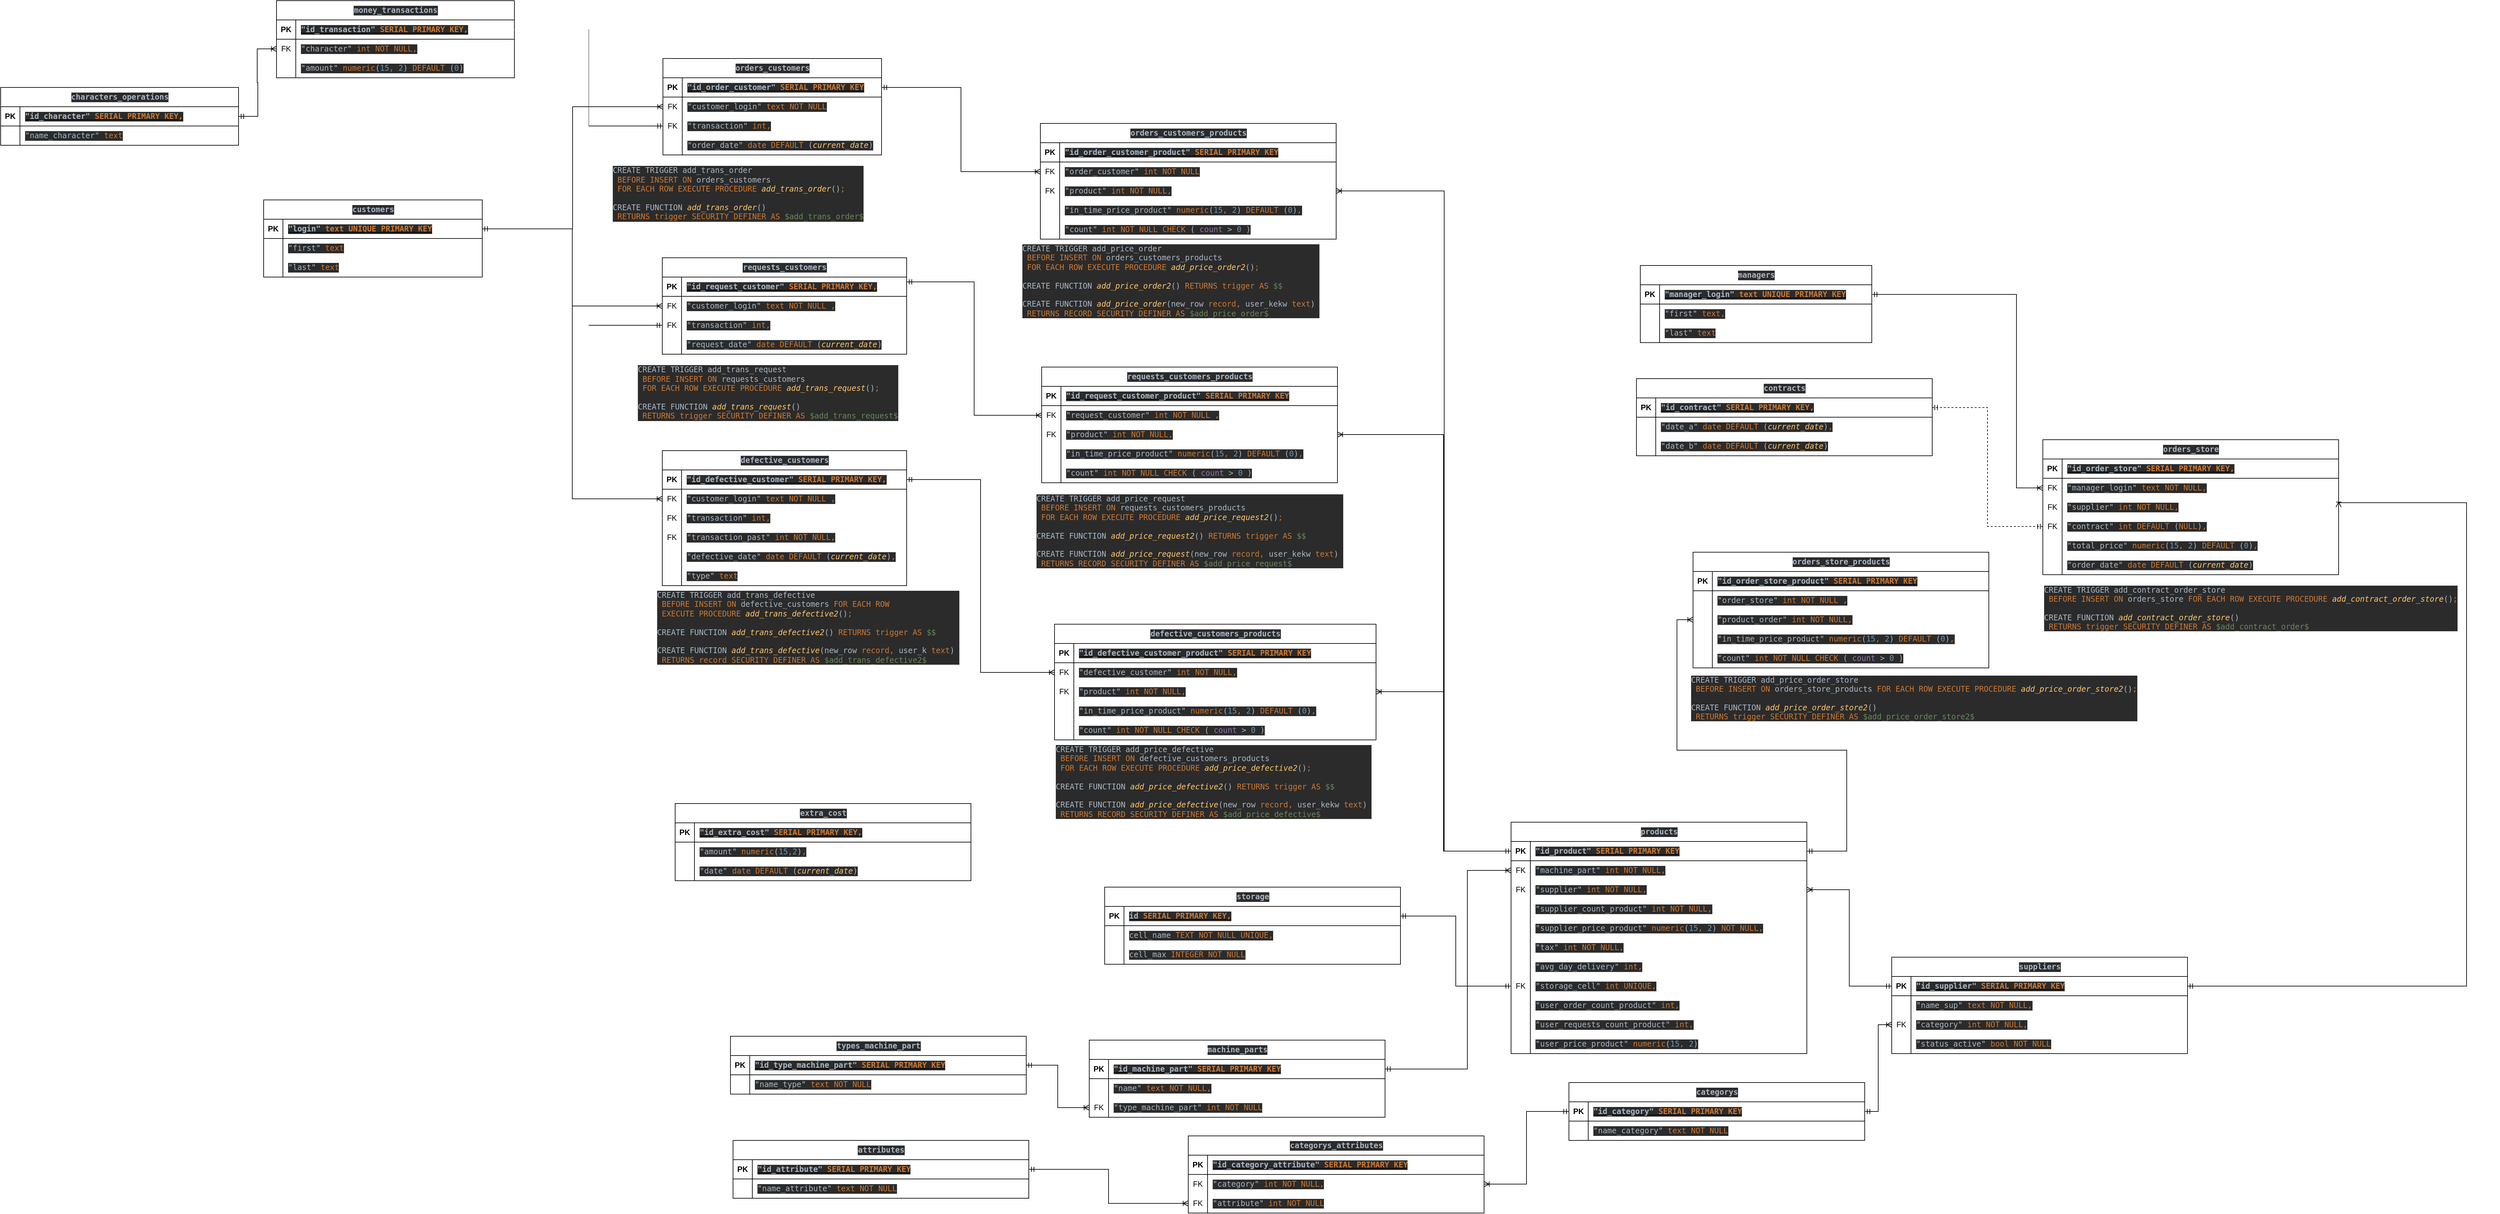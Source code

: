 <mxfile version="21.1.2" type="device">
  <diagram name="Страница 1" id="V1PHYOWH09u18mYAD8Zr">
    <mxGraphModel dx="6077" dy="4314" grid="0" gridSize="10" guides="1" tooltips="1" connect="1" arrows="1" fold="1" page="1" pageScale="1" pageWidth="827" pageHeight="1169" math="0" shadow="0">
      <root>
        <mxCell id="0" />
        <mxCell id="1" parent="0" />
        <mxCell id="IIC0Gn0GFy6Juh0jnjzB-41" value="&lt;div style=&quot;background-color: rgb(43, 43, 43); color: rgb(169, 183, 198); font-family: &amp;quot;JetBrains Mono&amp;quot;, monospace;&quot;&gt;customers&lt;/div&gt;" style="shape=table;startSize=30;container=1;collapsible=1;childLayout=tableLayout;fixedRows=1;rowLines=0;fontStyle=1;align=center;resizeLast=1;html=1;" parent="1" vertex="1">
          <mxGeometry x="240" y="-90" width="340" height="120" as="geometry" />
        </mxCell>
        <mxCell id="IIC0Gn0GFy6Juh0jnjzB-42" value="" style="shape=tableRow;horizontal=0;startSize=0;swimlaneHead=0;swimlaneBody=0;fillColor=none;collapsible=0;dropTarget=0;points=[[0,0.5],[1,0.5]];portConstraint=eastwest;top=0;left=0;right=0;bottom=1;" parent="IIC0Gn0GFy6Juh0jnjzB-41" vertex="1">
          <mxGeometry y="30" width="340" height="30" as="geometry" />
        </mxCell>
        <mxCell id="IIC0Gn0GFy6Juh0jnjzB-43" value="PK" style="shape=partialRectangle;connectable=0;fillColor=none;top=0;left=0;bottom=0;right=0;fontStyle=1;overflow=hidden;whiteSpace=wrap;html=1;" parent="IIC0Gn0GFy6Juh0jnjzB-42" vertex="1">
          <mxGeometry width="30" height="30" as="geometry">
            <mxRectangle width="30" height="30" as="alternateBounds" />
          </mxGeometry>
        </mxCell>
        <mxCell id="IIC0Gn0GFy6Juh0jnjzB-44" value="&lt;div style=&quot;background-color: rgb(43, 43, 43); color: rgb(169, 183, 198); font-family: &amp;quot;JetBrains Mono&amp;quot;, monospace;&quot;&gt;&quot;login&quot; &lt;span style=&quot;color:#cc7832;&quot;&gt;text UNIQUE PRIMARY KEY&lt;/span&gt;&lt;/div&gt;" style="shape=partialRectangle;connectable=0;fillColor=none;top=0;left=0;bottom=0;right=0;align=left;spacingLeft=6;fontStyle=5;overflow=hidden;whiteSpace=wrap;html=1;" parent="IIC0Gn0GFy6Juh0jnjzB-42" vertex="1">
          <mxGeometry x="30" width="310" height="30" as="geometry">
            <mxRectangle width="310" height="30" as="alternateBounds" />
          </mxGeometry>
        </mxCell>
        <mxCell id="IIC0Gn0GFy6Juh0jnjzB-45" value="" style="shape=tableRow;horizontal=0;startSize=0;swimlaneHead=0;swimlaneBody=0;fillColor=none;collapsible=0;dropTarget=0;points=[[0,0.5],[1,0.5]];portConstraint=eastwest;top=0;left=0;right=0;bottom=0;" parent="IIC0Gn0GFy6Juh0jnjzB-41" vertex="1">
          <mxGeometry y="60" width="340" height="30" as="geometry" />
        </mxCell>
        <mxCell id="IIC0Gn0GFy6Juh0jnjzB-46" value="" style="shape=partialRectangle;connectable=0;fillColor=none;top=0;left=0;bottom=0;right=0;editable=1;overflow=hidden;whiteSpace=wrap;html=1;" parent="IIC0Gn0GFy6Juh0jnjzB-45" vertex="1">
          <mxGeometry width="30" height="30" as="geometry">
            <mxRectangle width="30" height="30" as="alternateBounds" />
          </mxGeometry>
        </mxCell>
        <mxCell id="IIC0Gn0GFy6Juh0jnjzB-47" value="&lt;div style=&quot;background-color: rgb(43, 43, 43); color: rgb(169, 183, 198); font-family: &amp;quot;JetBrains Mono&amp;quot;, monospace;&quot;&gt;&lt;div style=&quot;&quot;&gt;&quot;first&quot; &lt;span style=&quot;color:#cc7832;&quot;&gt;text&lt;/span&gt;&lt;/div&gt;&lt;/div&gt;" style="shape=partialRectangle;connectable=0;fillColor=none;top=0;left=0;bottom=0;right=0;align=left;spacingLeft=6;overflow=hidden;whiteSpace=wrap;html=1;" parent="IIC0Gn0GFy6Juh0jnjzB-45" vertex="1">
          <mxGeometry x="30" width="310" height="30" as="geometry">
            <mxRectangle width="310" height="30" as="alternateBounds" />
          </mxGeometry>
        </mxCell>
        <mxCell id="IIC0Gn0GFy6Juh0jnjzB-48" value="" style="shape=tableRow;horizontal=0;startSize=0;swimlaneHead=0;swimlaneBody=0;fillColor=none;collapsible=0;dropTarget=0;points=[[0,0.5],[1,0.5]];portConstraint=eastwest;top=0;left=0;right=0;bottom=0;" parent="IIC0Gn0GFy6Juh0jnjzB-41" vertex="1">
          <mxGeometry y="90" width="340" height="30" as="geometry" />
        </mxCell>
        <mxCell id="IIC0Gn0GFy6Juh0jnjzB-49" value="" style="shape=partialRectangle;connectable=0;fillColor=none;top=0;left=0;bottom=0;right=0;editable=1;overflow=hidden;whiteSpace=wrap;html=1;" parent="IIC0Gn0GFy6Juh0jnjzB-48" vertex="1">
          <mxGeometry width="30" height="30" as="geometry">
            <mxRectangle width="30" height="30" as="alternateBounds" />
          </mxGeometry>
        </mxCell>
        <mxCell id="IIC0Gn0GFy6Juh0jnjzB-50" value="&lt;div style=&quot;background-color: rgb(43, 43, 43); color: rgb(169, 183, 198); font-family: &amp;quot;JetBrains Mono&amp;quot;, monospace;&quot;&gt;&quot;last&quot; &lt;span style=&quot;color:#cc7832;&quot;&gt;text&lt;/span&gt;&lt;/div&gt;" style="shape=partialRectangle;connectable=0;fillColor=none;top=0;left=0;bottom=0;right=0;align=left;spacingLeft=6;overflow=hidden;whiteSpace=wrap;html=1;" parent="IIC0Gn0GFy6Juh0jnjzB-48" vertex="1">
          <mxGeometry x="30" width="310" height="30" as="geometry">
            <mxRectangle width="310" height="30" as="alternateBounds" />
          </mxGeometry>
        </mxCell>
        <mxCell id="IIC0Gn0GFy6Juh0jnjzB-64" value="&lt;div style=&quot;background-color: rgb(43, 43, 43); color: rgb(169, 183, 198); font-family: &amp;quot;JetBrains Mono&amp;quot;, monospace;&quot;&gt;&lt;div style=&quot;&quot;&gt;orders_customers&lt;/div&gt;&lt;/div&gt;" style="shape=table;startSize=30;container=1;collapsible=1;childLayout=tableLayout;fixedRows=1;rowLines=0;fontStyle=1;align=center;resizeLast=1;html=1;" parent="1" vertex="1">
          <mxGeometry x="861" y="-310" width="340" height="150" as="geometry" />
        </mxCell>
        <mxCell id="IIC0Gn0GFy6Juh0jnjzB-65" value="" style="shape=tableRow;horizontal=0;startSize=0;swimlaneHead=0;swimlaneBody=0;fillColor=none;collapsible=0;dropTarget=0;points=[[0,0.5],[1,0.5]];portConstraint=eastwest;top=0;left=0;right=0;bottom=1;" parent="IIC0Gn0GFy6Juh0jnjzB-64" vertex="1">
          <mxGeometry y="30" width="340" height="30" as="geometry" />
        </mxCell>
        <mxCell id="IIC0Gn0GFy6Juh0jnjzB-66" value="PK" style="shape=partialRectangle;connectable=0;fillColor=none;top=0;left=0;bottom=0;right=0;fontStyle=1;overflow=hidden;whiteSpace=wrap;html=1;" parent="IIC0Gn0GFy6Juh0jnjzB-65" vertex="1">
          <mxGeometry width="30" height="30" as="geometry">
            <mxRectangle width="30" height="30" as="alternateBounds" />
          </mxGeometry>
        </mxCell>
        <mxCell id="IIC0Gn0GFy6Juh0jnjzB-67" value="&lt;div style=&quot;background-color: rgb(43, 43, 43); color: rgb(169, 183, 198); font-family: &amp;quot;JetBrains Mono&amp;quot;, monospace;&quot;&gt;&lt;div style=&quot;&quot;&gt;&quot;id_order_customer&quot; &lt;span style=&quot;color:#cc7832;&quot;&gt;SERIAL PRIMARY KEY&lt;/span&gt;&lt;/div&gt;&lt;/div&gt;" style="shape=partialRectangle;connectable=0;fillColor=none;top=0;left=0;bottom=0;right=0;align=left;spacingLeft=6;fontStyle=5;overflow=hidden;whiteSpace=wrap;html=1;" parent="IIC0Gn0GFy6Juh0jnjzB-65" vertex="1">
          <mxGeometry x="30" width="310" height="30" as="geometry">
            <mxRectangle width="310" height="30" as="alternateBounds" />
          </mxGeometry>
        </mxCell>
        <mxCell id="IIC0Gn0GFy6Juh0jnjzB-68" value="" style="shape=tableRow;horizontal=0;startSize=0;swimlaneHead=0;swimlaneBody=0;fillColor=none;collapsible=0;dropTarget=0;points=[[0,0.5],[1,0.5]];portConstraint=eastwest;top=0;left=0;right=0;bottom=0;" parent="IIC0Gn0GFy6Juh0jnjzB-64" vertex="1">
          <mxGeometry y="60" width="340" height="30" as="geometry" />
        </mxCell>
        <mxCell id="IIC0Gn0GFy6Juh0jnjzB-69" value="FK" style="shape=partialRectangle;connectable=0;fillColor=none;top=0;left=0;bottom=0;right=0;editable=1;overflow=hidden;whiteSpace=wrap;html=1;" parent="IIC0Gn0GFy6Juh0jnjzB-68" vertex="1">
          <mxGeometry width="30" height="30" as="geometry">
            <mxRectangle width="30" height="30" as="alternateBounds" />
          </mxGeometry>
        </mxCell>
        <mxCell id="IIC0Gn0GFy6Juh0jnjzB-70" value="&lt;div style=&quot;background-color: rgb(43, 43, 43); color: rgb(169, 183, 198); font-family: &amp;quot;JetBrains Mono&amp;quot;, monospace;&quot;&gt;&lt;div style=&quot;&quot;&gt;&lt;div style=&quot;&quot;&gt;&quot;customer_login&quot; &lt;span style=&quot;color:#cc7832;&quot;&gt;text NOT NULL&lt;/span&gt;&lt;/div&gt;&lt;/div&gt;&lt;/div&gt;" style="shape=partialRectangle;connectable=0;fillColor=none;top=0;left=0;bottom=0;right=0;align=left;spacingLeft=6;overflow=hidden;whiteSpace=wrap;html=1;" parent="IIC0Gn0GFy6Juh0jnjzB-68" vertex="1">
          <mxGeometry x="30" width="310" height="30" as="geometry">
            <mxRectangle width="310" height="30" as="alternateBounds" />
          </mxGeometry>
        </mxCell>
        <mxCell id="IIC0Gn0GFy6Juh0jnjzB-71" value="" style="shape=tableRow;horizontal=0;startSize=0;swimlaneHead=0;swimlaneBody=0;fillColor=none;collapsible=0;dropTarget=0;points=[[0,0.5],[1,0.5]];portConstraint=eastwest;top=0;left=0;right=0;bottom=0;" parent="IIC0Gn0GFy6Juh0jnjzB-64" vertex="1">
          <mxGeometry y="90" width="340" height="30" as="geometry" />
        </mxCell>
        <mxCell id="IIC0Gn0GFy6Juh0jnjzB-72" value="FK" style="shape=partialRectangle;connectable=0;fillColor=none;top=0;left=0;bottom=0;right=0;editable=1;overflow=hidden;whiteSpace=wrap;html=1;" parent="IIC0Gn0GFy6Juh0jnjzB-71" vertex="1">
          <mxGeometry width="30" height="30" as="geometry">
            <mxRectangle width="30" height="30" as="alternateBounds" />
          </mxGeometry>
        </mxCell>
        <mxCell id="IIC0Gn0GFy6Juh0jnjzB-73" value="&lt;div style=&quot;background-color: rgb(43, 43, 43); color: rgb(169, 183, 198); font-family: &amp;quot;JetBrains Mono&amp;quot;, monospace;&quot;&gt;&lt;div style=&quot;&quot;&gt;&quot;transaction&quot; &lt;span style=&quot;color:#cc7832;&quot;&gt;int,&lt;/span&gt;&lt;/div&gt;&lt;/div&gt;" style="shape=partialRectangle;connectable=0;fillColor=none;top=0;left=0;bottom=0;right=0;align=left;spacingLeft=6;overflow=hidden;whiteSpace=wrap;html=1;" parent="IIC0Gn0GFy6Juh0jnjzB-71" vertex="1">
          <mxGeometry x="30" width="310" height="30" as="geometry">
            <mxRectangle width="310" height="30" as="alternateBounds" />
          </mxGeometry>
        </mxCell>
        <mxCell id="IIC0Gn0GFy6Juh0jnjzB-74" value="" style="shape=tableRow;horizontal=0;startSize=0;swimlaneHead=0;swimlaneBody=0;fillColor=none;collapsible=0;dropTarget=0;points=[[0,0.5],[1,0.5]];portConstraint=eastwest;top=0;left=0;right=0;bottom=0;" parent="IIC0Gn0GFy6Juh0jnjzB-64" vertex="1">
          <mxGeometry y="120" width="340" height="30" as="geometry" />
        </mxCell>
        <mxCell id="IIC0Gn0GFy6Juh0jnjzB-75" value="" style="shape=partialRectangle;connectable=0;fillColor=none;top=0;left=0;bottom=0;right=0;editable=1;overflow=hidden;whiteSpace=wrap;html=1;" parent="IIC0Gn0GFy6Juh0jnjzB-74" vertex="1">
          <mxGeometry width="30" height="30" as="geometry">
            <mxRectangle width="30" height="30" as="alternateBounds" />
          </mxGeometry>
        </mxCell>
        <mxCell id="IIC0Gn0GFy6Juh0jnjzB-76" value="&lt;div style=&quot;background-color: rgb(43, 43, 43); color: rgb(169, 183, 198); font-family: &amp;quot;JetBrains Mono&amp;quot;, monospace;&quot;&gt;&lt;div style=&quot;&quot;&gt;&lt;div style=&quot;&quot;&gt;&quot;order_date&quot; &lt;span style=&quot;color:#cc7832;&quot;&gt;date DEFAULT &lt;/span&gt;(&lt;span style=&quot;color:#ffc66d;font-style:italic;&quot;&gt;current_date&lt;/span&gt;)&lt;/div&gt;&lt;/div&gt;&lt;/div&gt;" style="shape=partialRectangle;connectable=0;fillColor=none;top=0;left=0;bottom=0;right=0;align=left;spacingLeft=6;overflow=hidden;whiteSpace=wrap;html=1;" parent="IIC0Gn0GFy6Juh0jnjzB-74" vertex="1">
          <mxGeometry x="30" width="310" height="30" as="geometry">
            <mxRectangle width="310" height="30" as="alternateBounds" />
          </mxGeometry>
        </mxCell>
        <mxCell id="IIC0Gn0GFy6Juh0jnjzB-77" value="&lt;div style=&quot;background-color: rgb(43, 43, 43); color: rgb(169, 183, 198); font-family: &amp;quot;JetBrains Mono&amp;quot;, monospace;&quot;&gt;&lt;div style=&quot;&quot;&gt;CREATE TRIGGER add_trans_order&lt;br&gt;&lt;span style=&quot;color:#cc7832;&quot;&gt;&lt;span style=&quot;white-space: pre;&quot;&gt; &lt;/span&gt;BEFORE INSERT ON &lt;/span&gt;orders_customers&amp;nbsp;&lt;/div&gt;&lt;div style=&quot;&quot;&gt;&lt;span style=&quot;color:#cc7832;&quot;&gt;&lt;span style=&quot;white-space: pre;&quot;&gt; &lt;/span&gt;FOR EACH ROW EXECUTE PROCEDURE &lt;/span&gt;&lt;span style=&quot;color:#ffc66d;font-style:italic;&quot;&gt;add_trans_order&lt;/span&gt;()&lt;span style=&quot;color:#cc7832;&quot;&gt;;&lt;/span&gt;&lt;/div&gt;&lt;div style=&quot;&quot;&gt;&lt;span style=&quot;color:#cc7832;&quot;&gt;&lt;br&gt;&lt;/span&gt;&lt;/div&gt;&lt;div style=&quot;&quot;&gt;&lt;div style=&quot;&quot;&gt;CREATE FUNCTION &lt;span style=&quot;color:#ffc66d;font-style:italic;&quot;&gt;add_trans_order&lt;/span&gt;()&amp;nbsp;&lt;/div&gt;&lt;div style=&quot;&quot;&gt;&lt;span style=&quot;color:#cc7832;&quot;&gt;&lt;span style=&quot;white-space: pre;&quot;&gt; &lt;/span&gt;RETURNS trigger SECURITY DEFINER AS &lt;/span&gt;&lt;span style=&quot;color:#6a8759;&quot;&gt;$add_trans_order$&lt;/span&gt;&lt;/div&gt;&lt;/div&gt;&lt;/div&gt;" style="text;html=1;align=left;verticalAlign=middle;resizable=0;points=[];autosize=1;strokeColor=none;fillColor=none;" parent="1" vertex="1">
          <mxGeometry x="781" y="-150" width="460" height="100" as="geometry" />
        </mxCell>
        <mxCell id="IIC0Gn0GFy6Juh0jnjzB-78" value="&lt;div style=&quot;background-color: rgb(43, 43, 43); color: rgb(169, 183, 198); font-family: &amp;quot;JetBrains Mono&amp;quot;, monospace;&quot;&gt;&lt;div style=&quot;&quot;&gt;&lt;div style=&quot;&quot;&gt;orders_customers_products&lt;/div&gt;&lt;/div&gt;&lt;/div&gt;" style="shape=table;startSize=30;container=1;collapsible=1;childLayout=tableLayout;fixedRows=1;rowLines=0;fontStyle=1;align=center;resizeLast=1;html=1;" parent="1" vertex="1">
          <mxGeometry x="1448" y="-209" width="460" height="180" as="geometry" />
        </mxCell>
        <mxCell id="IIC0Gn0GFy6Juh0jnjzB-79" value="" style="shape=tableRow;horizontal=0;startSize=0;swimlaneHead=0;swimlaneBody=0;fillColor=none;collapsible=0;dropTarget=0;points=[[0,0.5],[1,0.5]];portConstraint=eastwest;top=0;left=0;right=0;bottom=1;" parent="IIC0Gn0GFy6Juh0jnjzB-78" vertex="1">
          <mxGeometry y="30" width="460" height="30" as="geometry" />
        </mxCell>
        <mxCell id="IIC0Gn0GFy6Juh0jnjzB-80" value="PK" style="shape=partialRectangle;connectable=0;fillColor=none;top=0;left=0;bottom=0;right=0;fontStyle=1;overflow=hidden;whiteSpace=wrap;html=1;" parent="IIC0Gn0GFy6Juh0jnjzB-79" vertex="1">
          <mxGeometry width="30" height="30" as="geometry">
            <mxRectangle width="30" height="30" as="alternateBounds" />
          </mxGeometry>
        </mxCell>
        <mxCell id="IIC0Gn0GFy6Juh0jnjzB-81" value="&lt;div style=&quot;background-color: rgb(43, 43, 43); color: rgb(169, 183, 198); font-family: &amp;quot;JetBrains Mono&amp;quot;, monospace;&quot;&gt;&lt;div style=&quot;&quot;&gt;&lt;div style=&quot;&quot;&gt;&quot;id_order_customer_product&quot; &lt;span style=&quot;color:#cc7832;&quot;&gt;SERIAL PRIMARY KEY&lt;/span&gt;&lt;/div&gt;&lt;/div&gt;&lt;/div&gt;" style="shape=partialRectangle;connectable=0;fillColor=none;top=0;left=0;bottom=0;right=0;align=left;spacingLeft=6;fontStyle=5;overflow=hidden;whiteSpace=wrap;html=1;" parent="IIC0Gn0GFy6Juh0jnjzB-79" vertex="1">
          <mxGeometry x="30" width="430" height="30" as="geometry">
            <mxRectangle width="430" height="30" as="alternateBounds" />
          </mxGeometry>
        </mxCell>
        <mxCell id="IIC0Gn0GFy6Juh0jnjzB-82" value="" style="shape=tableRow;horizontal=0;startSize=0;swimlaneHead=0;swimlaneBody=0;fillColor=none;collapsible=0;dropTarget=0;points=[[0,0.5],[1,0.5]];portConstraint=eastwest;top=0;left=0;right=0;bottom=0;" parent="IIC0Gn0GFy6Juh0jnjzB-78" vertex="1">
          <mxGeometry y="60" width="460" height="30" as="geometry" />
        </mxCell>
        <mxCell id="IIC0Gn0GFy6Juh0jnjzB-83" value="FK" style="shape=partialRectangle;connectable=0;fillColor=none;top=0;left=0;bottom=0;right=0;editable=1;overflow=hidden;whiteSpace=wrap;html=1;" parent="IIC0Gn0GFy6Juh0jnjzB-82" vertex="1">
          <mxGeometry width="30" height="30" as="geometry">
            <mxRectangle width="30" height="30" as="alternateBounds" />
          </mxGeometry>
        </mxCell>
        <mxCell id="IIC0Gn0GFy6Juh0jnjzB-84" value="&lt;div style=&quot;background-color: rgb(43, 43, 43); color: rgb(169, 183, 198); font-family: &amp;quot;JetBrains Mono&amp;quot;, monospace;&quot;&gt;&lt;div style=&quot;&quot;&gt;&lt;div style=&quot;&quot;&gt;&lt;div style=&quot;&quot;&gt;&quot;order_customer&quot; &lt;span style=&quot;color:#cc7832;&quot;&gt;int NOT NULL&lt;/span&gt;&lt;/div&gt;&lt;/div&gt;&lt;/div&gt;&lt;/div&gt;" style="shape=partialRectangle;connectable=0;fillColor=none;top=0;left=0;bottom=0;right=0;align=left;spacingLeft=6;overflow=hidden;whiteSpace=wrap;html=1;" parent="IIC0Gn0GFy6Juh0jnjzB-82" vertex="1">
          <mxGeometry x="30" width="430" height="30" as="geometry">
            <mxRectangle width="430" height="30" as="alternateBounds" />
          </mxGeometry>
        </mxCell>
        <mxCell id="IIC0Gn0GFy6Juh0jnjzB-85" value="" style="shape=tableRow;horizontal=0;startSize=0;swimlaneHead=0;swimlaneBody=0;fillColor=none;collapsible=0;dropTarget=0;points=[[0,0.5],[1,0.5]];portConstraint=eastwest;top=0;left=0;right=0;bottom=0;" parent="IIC0Gn0GFy6Juh0jnjzB-78" vertex="1">
          <mxGeometry y="90" width="460" height="30" as="geometry" />
        </mxCell>
        <mxCell id="IIC0Gn0GFy6Juh0jnjzB-86" value="FK" style="shape=partialRectangle;connectable=0;fillColor=none;top=0;left=0;bottom=0;right=0;editable=1;overflow=hidden;whiteSpace=wrap;html=1;" parent="IIC0Gn0GFy6Juh0jnjzB-85" vertex="1">
          <mxGeometry width="30" height="30" as="geometry">
            <mxRectangle width="30" height="30" as="alternateBounds" />
          </mxGeometry>
        </mxCell>
        <mxCell id="IIC0Gn0GFy6Juh0jnjzB-87" value="&lt;div style=&quot;background-color: rgb(43, 43, 43); color: rgb(169, 183, 198); font-family: &amp;quot;JetBrains Mono&amp;quot;, monospace;&quot;&gt;&lt;div style=&quot;&quot;&gt;&lt;div style=&quot;&quot;&gt;&quot;product&quot; &lt;span style=&quot;color:#cc7832;&quot;&gt;int NOT NULL,&lt;/span&gt;&lt;/div&gt;&lt;/div&gt;&lt;/div&gt;" style="shape=partialRectangle;connectable=0;fillColor=none;top=0;left=0;bottom=0;right=0;align=left;spacingLeft=6;overflow=hidden;whiteSpace=wrap;html=1;" parent="IIC0Gn0GFy6Juh0jnjzB-85" vertex="1">
          <mxGeometry x="30" width="430" height="30" as="geometry">
            <mxRectangle width="430" height="30" as="alternateBounds" />
          </mxGeometry>
        </mxCell>
        <mxCell id="IIC0Gn0GFy6Juh0jnjzB-88" value="" style="shape=tableRow;horizontal=0;startSize=0;swimlaneHead=0;swimlaneBody=0;fillColor=none;collapsible=0;dropTarget=0;points=[[0,0.5],[1,0.5]];portConstraint=eastwest;top=0;left=0;right=0;bottom=0;" parent="IIC0Gn0GFy6Juh0jnjzB-78" vertex="1">
          <mxGeometry y="120" width="460" height="30" as="geometry" />
        </mxCell>
        <mxCell id="IIC0Gn0GFy6Juh0jnjzB-89" value="" style="shape=partialRectangle;connectable=0;fillColor=none;top=0;left=0;bottom=0;right=0;editable=1;overflow=hidden;whiteSpace=wrap;html=1;" parent="IIC0Gn0GFy6Juh0jnjzB-88" vertex="1">
          <mxGeometry width="30" height="30" as="geometry">
            <mxRectangle width="30" height="30" as="alternateBounds" />
          </mxGeometry>
        </mxCell>
        <mxCell id="IIC0Gn0GFy6Juh0jnjzB-90" value="&lt;div style=&quot;background-color: rgb(43, 43, 43); color: rgb(169, 183, 198); font-family: &amp;quot;JetBrains Mono&amp;quot;, monospace;&quot;&gt;&lt;div style=&quot;&quot;&gt;&lt;div style=&quot;&quot;&gt;&lt;div style=&quot;&quot;&gt;&quot;in_time_price_product&quot; &lt;span style=&quot;color:#cc7832;&quot;&gt;numeric&lt;/span&gt;(&lt;span style=&quot;color:#6897bb;&quot;&gt;15&lt;/span&gt;&lt;span style=&quot;color:#cc7832;&quot;&gt;, &lt;/span&gt;&lt;span style=&quot;color:#6897bb;&quot;&gt;2&lt;/span&gt;) &lt;span style=&quot;color:#cc7832;&quot;&gt;DEFAULT &lt;/span&gt;(&lt;span style=&quot;color:#6897bb;&quot;&gt;0&lt;/span&gt;)&lt;span style=&quot;color:#cc7832;&quot;&gt;,&lt;/span&gt;&lt;/div&gt;&lt;/div&gt;&lt;/div&gt;&lt;/div&gt;" style="shape=partialRectangle;connectable=0;fillColor=none;top=0;left=0;bottom=0;right=0;align=left;spacingLeft=6;overflow=hidden;whiteSpace=wrap;html=1;" parent="IIC0Gn0GFy6Juh0jnjzB-88" vertex="1">
          <mxGeometry x="30" width="430" height="30" as="geometry">
            <mxRectangle width="430" height="30" as="alternateBounds" />
          </mxGeometry>
        </mxCell>
        <mxCell id="IIC0Gn0GFy6Juh0jnjzB-91" value="" style="shape=tableRow;horizontal=0;startSize=0;swimlaneHead=0;swimlaneBody=0;fillColor=none;collapsible=0;dropTarget=0;points=[[0,0.5],[1,0.5]];portConstraint=eastwest;top=0;left=0;right=0;bottom=0;" parent="IIC0Gn0GFy6Juh0jnjzB-78" vertex="1">
          <mxGeometry y="150" width="460" height="30" as="geometry" />
        </mxCell>
        <mxCell id="IIC0Gn0GFy6Juh0jnjzB-92" value="" style="shape=partialRectangle;connectable=0;fillColor=none;top=0;left=0;bottom=0;right=0;editable=1;overflow=hidden;whiteSpace=wrap;html=1;" parent="IIC0Gn0GFy6Juh0jnjzB-91" vertex="1">
          <mxGeometry width="30" height="30" as="geometry">
            <mxRectangle width="30" height="30" as="alternateBounds" />
          </mxGeometry>
        </mxCell>
        <mxCell id="IIC0Gn0GFy6Juh0jnjzB-93" value="&lt;div style=&quot;background-color: rgb(43, 43, 43); color: rgb(169, 183, 198); font-family: &amp;quot;JetBrains Mono&amp;quot;, monospace;&quot;&gt;&lt;div style=&quot;&quot;&gt;&lt;div style=&quot;&quot;&gt;&lt;div style=&quot;&quot;&gt;&lt;div style=&quot;&quot;&gt;&quot;count&quot; &lt;span style=&quot;color:#cc7832;&quot;&gt;int NOT NULL CHECK &lt;/span&gt;( &lt;span style=&quot;color:#9876aa;&quot;&gt;count &lt;/span&gt;&amp;gt; &lt;span style=&quot;color:#6897bb;&quot;&gt;0 &lt;/span&gt;)&lt;/div&gt;&lt;/div&gt;&lt;/div&gt;&lt;/div&gt;&lt;/div&gt;" style="shape=partialRectangle;connectable=0;fillColor=none;top=0;left=0;bottom=0;right=0;align=left;spacingLeft=6;overflow=hidden;whiteSpace=wrap;html=1;" parent="IIC0Gn0GFy6Juh0jnjzB-91" vertex="1">
          <mxGeometry x="30" width="430" height="30" as="geometry">
            <mxRectangle width="430" height="30" as="alternateBounds" />
          </mxGeometry>
        </mxCell>
        <mxCell id="IIC0Gn0GFy6Juh0jnjzB-94" value="&lt;div style=&quot;background-color: rgb(43, 43, 43); color: rgb(169, 183, 198); font-family: &amp;quot;JetBrains Mono&amp;quot;, monospace;&quot;&gt;&lt;div style=&quot;&quot;&gt;&lt;div style=&quot;&quot;&gt;CREATE TRIGGER add_price_order&lt;br&gt;&lt;span style=&quot;color:#cc7832;&quot;&gt;&lt;span style=&quot;white-space: pre;&quot;&gt; &lt;/span&gt;BEFORE INSERT ON &lt;/span&gt;orders_customers_products&amp;nbsp;&lt;/div&gt;&lt;div style=&quot;&quot;&gt;&lt;span style=&quot;color: rgb(204, 120, 50);&quot;&gt;&lt;span style=&quot;white-space: pre;&quot;&gt; &lt;/span&gt;FOR EACH ROW EXECUTE PROCEDURE &lt;/span&gt;&lt;span style=&quot;color: rgb(255, 198, 109); font-style: italic;&quot;&gt;add_price_order2&lt;/span&gt;()&lt;span style=&quot;color: rgb(204, 120, 50);&quot;&gt;;&lt;/span&gt;&lt;/div&gt;&lt;div style=&quot;&quot;&gt;&lt;span style=&quot;color:#cc7832;&quot;&gt;&lt;br&gt;&lt;/span&gt;&lt;/div&gt;&lt;div style=&quot;&quot;&gt;&lt;div style=&quot;&quot;&gt;CREATE FUNCTION &lt;span style=&quot;color:#ffc66d;font-style:italic;&quot;&gt;add_price_order2&lt;/span&gt;() &lt;span style=&quot;color:#cc7832;&quot;&gt;RETURNS trigger AS &lt;/span&gt;&lt;span style=&quot;color:#6a8759;&quot;&gt;$$&lt;/span&gt;&lt;/div&gt;&lt;div style=&quot;&quot;&gt;&lt;span style=&quot;color:#6a8759;&quot;&gt;&lt;br&gt;&lt;/span&gt;&lt;/div&gt;&lt;div style=&quot;&quot;&gt;&lt;div style=&quot;&quot;&gt;CREATE FUNCTION &lt;span style=&quot;color:#ffc66d;font-style:italic;&quot;&gt;add_price_order&lt;/span&gt;(new_row &lt;span style=&quot;color:#cc7832;&quot;&gt;record, &lt;/span&gt;user_kekw &lt;span style=&quot;color:#cc7832;&quot;&gt;text&lt;/span&gt;)&amp;nbsp;&lt;/div&gt;&lt;div style=&quot;&quot;&gt;&lt;span style=&quot;color:#cc7832;&quot;&gt;&lt;span style=&quot;white-space: pre;&quot;&gt; &lt;/span&gt;RETURNS RECORD SECURITY DEFINER AS &lt;/span&gt;&lt;span style=&quot;color:#6a8759;&quot;&gt;$add_price_order$&lt;/span&gt;&lt;/div&gt;&lt;/div&gt;&lt;/div&gt;&lt;/div&gt;&lt;/div&gt;" style="text;html=1;align=left;verticalAlign=middle;resizable=0;points=[];autosize=1;strokeColor=none;fillColor=none;" parent="1" vertex="1">
          <mxGeometry x="1418" y="-29" width="480" height="130" as="geometry" />
        </mxCell>
        <mxCell id="IIC0Gn0GFy6Juh0jnjzB-95" value="&lt;div style=&quot;background-color: rgb(43, 43, 43); color: rgb(169, 183, 198); font-family: &amp;quot;JetBrains Mono&amp;quot;, monospace;&quot;&gt;&lt;div style=&quot;&quot;&gt;&lt;div style=&quot;&quot;&gt;&lt;div style=&quot;&quot;&gt;products&lt;/div&gt;&lt;/div&gt;&lt;/div&gt;&lt;/div&gt;" style="shape=table;startSize=30;container=1;collapsible=1;childLayout=tableLayout;fixedRows=1;rowLines=0;fontStyle=1;align=center;resizeLast=1;html=1;" parent="1" vertex="1">
          <mxGeometry x="2180" y="878" width="460" height="360" as="geometry" />
        </mxCell>
        <mxCell id="IIC0Gn0GFy6Juh0jnjzB-96" value="" style="shape=tableRow;horizontal=0;startSize=0;swimlaneHead=0;swimlaneBody=0;fillColor=none;collapsible=0;dropTarget=0;points=[[0,0.5],[1,0.5]];portConstraint=eastwest;top=0;left=0;right=0;bottom=1;" parent="IIC0Gn0GFy6Juh0jnjzB-95" vertex="1">
          <mxGeometry y="30" width="460" height="30" as="geometry" />
        </mxCell>
        <mxCell id="IIC0Gn0GFy6Juh0jnjzB-97" value="PK" style="shape=partialRectangle;connectable=0;fillColor=none;top=0;left=0;bottom=0;right=0;fontStyle=1;overflow=hidden;whiteSpace=wrap;html=1;" parent="IIC0Gn0GFy6Juh0jnjzB-96" vertex="1">
          <mxGeometry width="30" height="30" as="geometry">
            <mxRectangle width="30" height="30" as="alternateBounds" />
          </mxGeometry>
        </mxCell>
        <mxCell id="IIC0Gn0GFy6Juh0jnjzB-98" value="&lt;div style=&quot;background-color: rgb(43, 43, 43); color: rgb(169, 183, 198); font-family: &amp;quot;JetBrains Mono&amp;quot;, monospace;&quot;&gt;&lt;div style=&quot;&quot;&gt;&lt;div style=&quot;&quot;&gt;&lt;div style=&quot;&quot;&gt;&quot;id_product&quot; &lt;span style=&quot;color:#cc7832;&quot;&gt;SERIAL PRIMARY KEY&lt;/span&gt;&lt;/div&gt;&lt;/div&gt;&lt;/div&gt;&lt;/div&gt;" style="shape=partialRectangle;connectable=0;fillColor=none;top=0;left=0;bottom=0;right=0;align=left;spacingLeft=6;fontStyle=5;overflow=hidden;whiteSpace=wrap;html=1;" parent="IIC0Gn0GFy6Juh0jnjzB-96" vertex="1">
          <mxGeometry x="30" width="430" height="30" as="geometry">
            <mxRectangle width="430" height="30" as="alternateBounds" />
          </mxGeometry>
        </mxCell>
        <mxCell id="IIC0Gn0GFy6Juh0jnjzB-99" value="" style="shape=tableRow;horizontal=0;startSize=0;swimlaneHead=0;swimlaneBody=0;fillColor=none;collapsible=0;dropTarget=0;points=[[0,0.5],[1,0.5]];portConstraint=eastwest;top=0;left=0;right=0;bottom=0;" parent="IIC0Gn0GFy6Juh0jnjzB-95" vertex="1">
          <mxGeometry y="60" width="460" height="30" as="geometry" />
        </mxCell>
        <mxCell id="IIC0Gn0GFy6Juh0jnjzB-100" value="FK" style="shape=partialRectangle;connectable=0;fillColor=none;top=0;left=0;bottom=0;right=0;editable=1;overflow=hidden;whiteSpace=wrap;html=1;" parent="IIC0Gn0GFy6Juh0jnjzB-99" vertex="1">
          <mxGeometry width="30" height="30" as="geometry">
            <mxRectangle width="30" height="30" as="alternateBounds" />
          </mxGeometry>
        </mxCell>
        <mxCell id="IIC0Gn0GFy6Juh0jnjzB-101" value="&lt;div style=&quot;background-color: rgb(43, 43, 43); color: rgb(169, 183, 198); font-family: &amp;quot;JetBrains Mono&amp;quot;, monospace;&quot;&gt;&lt;div style=&quot;&quot;&gt;&lt;div style=&quot;&quot;&gt;&lt;div style=&quot;&quot;&gt;&lt;div style=&quot;&quot;&gt;&quot;machine_part&quot; &lt;span style=&quot;color:#cc7832;&quot;&gt;int NOT NULL,&lt;/span&gt;&lt;/div&gt;&lt;/div&gt;&lt;/div&gt;&lt;/div&gt;&lt;/div&gt;" style="shape=partialRectangle;connectable=0;fillColor=none;top=0;left=0;bottom=0;right=0;align=left;spacingLeft=6;overflow=hidden;whiteSpace=wrap;html=1;" parent="IIC0Gn0GFy6Juh0jnjzB-99" vertex="1">
          <mxGeometry x="30" width="430" height="30" as="geometry">
            <mxRectangle width="430" height="30" as="alternateBounds" />
          </mxGeometry>
        </mxCell>
        <mxCell id="IIC0Gn0GFy6Juh0jnjzB-102" value="" style="shape=tableRow;horizontal=0;startSize=0;swimlaneHead=0;swimlaneBody=0;fillColor=none;collapsible=0;dropTarget=0;points=[[0,0.5],[1,0.5]];portConstraint=eastwest;top=0;left=0;right=0;bottom=0;" parent="IIC0Gn0GFy6Juh0jnjzB-95" vertex="1">
          <mxGeometry y="90" width="460" height="30" as="geometry" />
        </mxCell>
        <mxCell id="IIC0Gn0GFy6Juh0jnjzB-103" value="FK" style="shape=partialRectangle;connectable=0;fillColor=none;top=0;left=0;bottom=0;right=0;editable=1;overflow=hidden;whiteSpace=wrap;html=1;" parent="IIC0Gn0GFy6Juh0jnjzB-102" vertex="1">
          <mxGeometry width="30" height="30" as="geometry">
            <mxRectangle width="30" height="30" as="alternateBounds" />
          </mxGeometry>
        </mxCell>
        <mxCell id="IIC0Gn0GFy6Juh0jnjzB-104" value="&lt;div style=&quot;background-color: rgb(43, 43, 43); color: rgb(169, 183, 198); font-family: &amp;quot;JetBrains Mono&amp;quot;, monospace;&quot;&gt;&lt;div style=&quot;&quot;&gt;&lt;div style=&quot;&quot;&gt;&lt;div style=&quot;&quot;&gt;&quot;supplier&quot; &lt;span style=&quot;color:#cc7832;&quot;&gt;int NOT NULL,&lt;/span&gt;&lt;/div&gt;&lt;/div&gt;&lt;/div&gt;&lt;/div&gt;" style="shape=partialRectangle;connectable=0;fillColor=none;top=0;left=0;bottom=0;right=0;align=left;spacingLeft=6;overflow=hidden;whiteSpace=wrap;html=1;" parent="IIC0Gn0GFy6Juh0jnjzB-102" vertex="1">
          <mxGeometry x="30" width="430" height="30" as="geometry">
            <mxRectangle width="430" height="30" as="alternateBounds" />
          </mxGeometry>
        </mxCell>
        <mxCell id="IIC0Gn0GFy6Juh0jnjzB-105" value="" style="shape=tableRow;horizontal=0;startSize=0;swimlaneHead=0;swimlaneBody=0;fillColor=none;collapsible=0;dropTarget=0;points=[[0,0.5],[1,0.5]];portConstraint=eastwest;top=0;left=0;right=0;bottom=0;" parent="IIC0Gn0GFy6Juh0jnjzB-95" vertex="1">
          <mxGeometry y="120" width="460" height="30" as="geometry" />
        </mxCell>
        <mxCell id="IIC0Gn0GFy6Juh0jnjzB-106" value="" style="shape=partialRectangle;connectable=0;fillColor=none;top=0;left=0;bottom=0;right=0;editable=1;overflow=hidden;whiteSpace=wrap;html=1;" parent="IIC0Gn0GFy6Juh0jnjzB-105" vertex="1">
          <mxGeometry width="30" height="30" as="geometry">
            <mxRectangle width="30" height="30" as="alternateBounds" />
          </mxGeometry>
        </mxCell>
        <mxCell id="IIC0Gn0GFy6Juh0jnjzB-107" value="&lt;div style=&quot;background-color: rgb(43, 43, 43); color: rgb(169, 183, 198); font-family: &amp;quot;JetBrains Mono&amp;quot;, monospace;&quot;&gt;&lt;div style=&quot;&quot;&gt;&lt;div style=&quot;&quot;&gt;&lt;div style=&quot;&quot;&gt;&lt;div style=&quot;&quot;&gt;&quot;supplier_count_product&quot; &lt;span style=&quot;color:#cc7832;&quot;&gt;int NOT NULL,&lt;/span&gt;&lt;/div&gt;&lt;/div&gt;&lt;/div&gt;&lt;/div&gt;&lt;/div&gt;" style="shape=partialRectangle;connectable=0;fillColor=none;top=0;left=0;bottom=0;right=0;align=left;spacingLeft=6;overflow=hidden;whiteSpace=wrap;html=1;" parent="IIC0Gn0GFy6Juh0jnjzB-105" vertex="1">
          <mxGeometry x="30" width="430" height="30" as="geometry">
            <mxRectangle width="430" height="30" as="alternateBounds" />
          </mxGeometry>
        </mxCell>
        <mxCell id="IIC0Gn0GFy6Juh0jnjzB-108" value="" style="shape=tableRow;horizontal=0;startSize=0;swimlaneHead=0;swimlaneBody=0;fillColor=none;collapsible=0;dropTarget=0;points=[[0,0.5],[1,0.5]];portConstraint=eastwest;top=0;left=0;right=0;bottom=0;" parent="IIC0Gn0GFy6Juh0jnjzB-95" vertex="1">
          <mxGeometry y="150" width="460" height="30" as="geometry" />
        </mxCell>
        <mxCell id="IIC0Gn0GFy6Juh0jnjzB-109" value="" style="shape=partialRectangle;connectable=0;fillColor=none;top=0;left=0;bottom=0;right=0;editable=1;overflow=hidden;whiteSpace=wrap;html=1;" parent="IIC0Gn0GFy6Juh0jnjzB-108" vertex="1">
          <mxGeometry width="30" height="30" as="geometry">
            <mxRectangle width="30" height="30" as="alternateBounds" />
          </mxGeometry>
        </mxCell>
        <mxCell id="IIC0Gn0GFy6Juh0jnjzB-110" value="&lt;div style=&quot;background-color: rgb(43, 43, 43); color: rgb(169, 183, 198); font-family: &amp;quot;JetBrains Mono&amp;quot;, monospace;&quot;&gt;&lt;div style=&quot;&quot;&gt;&lt;div style=&quot;&quot;&gt;&lt;div style=&quot;&quot;&gt;&lt;div style=&quot;&quot;&gt;&lt;div style=&quot;&quot;&gt;&quot;supplier_price_product&quot; &lt;span style=&quot;color:#cc7832;&quot;&gt;numeric&lt;/span&gt;(&lt;span style=&quot;color:#6897bb;&quot;&gt;15&lt;/span&gt;&lt;span style=&quot;color:#cc7832;&quot;&gt;, &lt;/span&gt;&lt;span style=&quot;color:#6897bb;&quot;&gt;2&lt;/span&gt;) &lt;span style=&quot;color:#cc7832;&quot;&gt;NOT NULL,&lt;/span&gt;&lt;/div&gt;&lt;/div&gt;&lt;/div&gt;&lt;/div&gt;&lt;/div&gt;&lt;/div&gt;" style="shape=partialRectangle;connectable=0;fillColor=none;top=0;left=0;bottom=0;right=0;align=left;spacingLeft=6;overflow=hidden;whiteSpace=wrap;html=1;" parent="IIC0Gn0GFy6Juh0jnjzB-108" vertex="1">
          <mxGeometry x="30" width="430" height="30" as="geometry">
            <mxRectangle width="430" height="30" as="alternateBounds" />
          </mxGeometry>
        </mxCell>
        <mxCell id="IIC0Gn0GFy6Juh0jnjzB-111" value="" style="shape=tableRow;horizontal=0;startSize=0;swimlaneHead=0;swimlaneBody=0;fillColor=none;collapsible=0;dropTarget=0;points=[[0,0.5],[1,0.5]];portConstraint=eastwest;top=0;left=0;right=0;bottom=0;" parent="IIC0Gn0GFy6Juh0jnjzB-95" vertex="1">
          <mxGeometry y="180" width="460" height="30" as="geometry" />
        </mxCell>
        <mxCell id="IIC0Gn0GFy6Juh0jnjzB-112" value="" style="shape=partialRectangle;connectable=0;fillColor=none;top=0;left=0;bottom=0;right=0;editable=1;overflow=hidden;whiteSpace=wrap;html=1;" parent="IIC0Gn0GFy6Juh0jnjzB-111" vertex="1">
          <mxGeometry width="30" height="30" as="geometry">
            <mxRectangle width="30" height="30" as="alternateBounds" />
          </mxGeometry>
        </mxCell>
        <mxCell id="IIC0Gn0GFy6Juh0jnjzB-113" value="&lt;div style=&quot;background-color: rgb(43, 43, 43); color: rgb(169, 183, 198); font-family: &amp;quot;JetBrains Mono&amp;quot;, monospace;&quot;&gt;&lt;div style=&quot;&quot;&gt;&lt;div style=&quot;&quot;&gt;&lt;div style=&quot;&quot;&gt;&lt;div style=&quot;&quot;&gt;&lt;div style=&quot;&quot;&gt;&lt;div style=&quot;&quot;&gt;&quot;tax&quot; &lt;span style=&quot;color:#cc7832;&quot;&gt;int NOT NULL,&lt;/span&gt;&lt;/div&gt;&lt;/div&gt;&lt;/div&gt;&lt;/div&gt;&lt;/div&gt;&lt;/div&gt;&lt;/div&gt;" style="shape=partialRectangle;connectable=0;fillColor=none;top=0;left=0;bottom=0;right=0;align=left;spacingLeft=6;overflow=hidden;whiteSpace=wrap;html=1;" parent="IIC0Gn0GFy6Juh0jnjzB-111" vertex="1">
          <mxGeometry x="30" width="430" height="30" as="geometry">
            <mxRectangle width="430" height="30" as="alternateBounds" />
          </mxGeometry>
        </mxCell>
        <mxCell id="IIC0Gn0GFy6Juh0jnjzB-114" value="" style="shape=tableRow;horizontal=0;startSize=0;swimlaneHead=0;swimlaneBody=0;fillColor=none;collapsible=0;dropTarget=0;points=[[0,0.5],[1,0.5]];portConstraint=eastwest;top=0;left=0;right=0;bottom=0;" parent="IIC0Gn0GFy6Juh0jnjzB-95" vertex="1">
          <mxGeometry y="210" width="460" height="30" as="geometry" />
        </mxCell>
        <mxCell id="IIC0Gn0GFy6Juh0jnjzB-115" value="" style="shape=partialRectangle;connectable=0;fillColor=none;top=0;left=0;bottom=0;right=0;editable=1;overflow=hidden;whiteSpace=wrap;html=1;" parent="IIC0Gn0GFy6Juh0jnjzB-114" vertex="1">
          <mxGeometry width="30" height="30" as="geometry">
            <mxRectangle width="30" height="30" as="alternateBounds" />
          </mxGeometry>
        </mxCell>
        <mxCell id="IIC0Gn0GFy6Juh0jnjzB-116" value="&lt;div style=&quot;background-color: rgb(43, 43, 43); color: rgb(169, 183, 198); font-family: &amp;quot;JetBrains Mono&amp;quot;, monospace;&quot;&gt;&lt;div style=&quot;&quot;&gt;&lt;div style=&quot;&quot;&gt;&lt;div style=&quot;&quot;&gt;&lt;div style=&quot;&quot;&gt;&lt;div style=&quot;&quot;&gt;&lt;div style=&quot;&quot;&gt;&quot;avg_day_delivery&quot; &lt;span style=&quot;color:#cc7832;&quot;&gt;int,&lt;/span&gt;&lt;/div&gt;&lt;/div&gt;&lt;/div&gt;&lt;/div&gt;&lt;/div&gt;&lt;/div&gt;&lt;/div&gt;" style="shape=partialRectangle;connectable=0;fillColor=none;top=0;left=0;bottom=0;right=0;align=left;spacingLeft=6;overflow=hidden;whiteSpace=wrap;html=1;" parent="IIC0Gn0GFy6Juh0jnjzB-114" vertex="1">
          <mxGeometry x="30" width="430" height="30" as="geometry">
            <mxRectangle width="430" height="30" as="alternateBounds" />
          </mxGeometry>
        </mxCell>
        <mxCell id="IIC0Gn0GFy6Juh0jnjzB-117" value="" style="shape=tableRow;horizontal=0;startSize=0;swimlaneHead=0;swimlaneBody=0;fillColor=none;collapsible=0;dropTarget=0;points=[[0,0.5],[1,0.5]];portConstraint=eastwest;top=0;left=0;right=0;bottom=0;" parent="IIC0Gn0GFy6Juh0jnjzB-95" vertex="1">
          <mxGeometry y="240" width="460" height="30" as="geometry" />
        </mxCell>
        <mxCell id="IIC0Gn0GFy6Juh0jnjzB-118" value="FK" style="shape=partialRectangle;connectable=0;fillColor=none;top=0;left=0;bottom=0;right=0;editable=1;overflow=hidden;whiteSpace=wrap;html=1;" parent="IIC0Gn0GFy6Juh0jnjzB-117" vertex="1">
          <mxGeometry width="30" height="30" as="geometry">
            <mxRectangle width="30" height="30" as="alternateBounds" />
          </mxGeometry>
        </mxCell>
        <mxCell id="IIC0Gn0GFy6Juh0jnjzB-119" value="&lt;div style=&quot;background-color: rgb(43, 43, 43); color: rgb(169, 183, 198); font-family: &amp;quot;JetBrains Mono&amp;quot;, monospace;&quot;&gt;&lt;div style=&quot;&quot;&gt;&lt;div style=&quot;&quot;&gt;&lt;div style=&quot;&quot;&gt;&lt;div style=&quot;&quot;&gt;&lt;div style=&quot;&quot;&gt;&lt;div style=&quot;&quot;&gt;&quot;storage_cell&quot; &lt;span style=&quot;color:#cc7832;&quot;&gt;int UNIQUE,&lt;/span&gt;&lt;/div&gt;&lt;/div&gt;&lt;/div&gt;&lt;/div&gt;&lt;/div&gt;&lt;/div&gt;&lt;/div&gt;" style="shape=partialRectangle;connectable=0;fillColor=none;top=0;left=0;bottom=0;right=0;align=left;spacingLeft=6;overflow=hidden;whiteSpace=wrap;html=1;" parent="IIC0Gn0GFy6Juh0jnjzB-117" vertex="1">
          <mxGeometry x="30" width="430" height="30" as="geometry">
            <mxRectangle width="430" height="30" as="alternateBounds" />
          </mxGeometry>
        </mxCell>
        <mxCell id="IIC0Gn0GFy6Juh0jnjzB-120" value="" style="shape=tableRow;horizontal=0;startSize=0;swimlaneHead=0;swimlaneBody=0;fillColor=none;collapsible=0;dropTarget=0;points=[[0,0.5],[1,0.5]];portConstraint=eastwest;top=0;left=0;right=0;bottom=0;" parent="IIC0Gn0GFy6Juh0jnjzB-95" vertex="1">
          <mxGeometry y="270" width="460" height="30" as="geometry" />
        </mxCell>
        <mxCell id="IIC0Gn0GFy6Juh0jnjzB-121" value="" style="shape=partialRectangle;connectable=0;fillColor=none;top=0;left=0;bottom=0;right=0;editable=1;overflow=hidden;whiteSpace=wrap;html=1;" parent="IIC0Gn0GFy6Juh0jnjzB-120" vertex="1">
          <mxGeometry width="30" height="30" as="geometry">
            <mxRectangle width="30" height="30" as="alternateBounds" />
          </mxGeometry>
        </mxCell>
        <mxCell id="IIC0Gn0GFy6Juh0jnjzB-122" value="&lt;div style=&quot;background-color: rgb(43, 43, 43); color: rgb(169, 183, 198); font-family: &amp;quot;JetBrains Mono&amp;quot;, monospace;&quot;&gt;&lt;div style=&quot;&quot;&gt;&lt;div style=&quot;&quot;&gt;&lt;div style=&quot;&quot;&gt;&lt;div style=&quot;&quot;&gt;&lt;div style=&quot;&quot;&gt;&lt;div style=&quot;&quot;&gt;&quot;user_order_count_product&quot; &lt;span style=&quot;color:#cc7832;&quot;&gt;int,&lt;/span&gt;&lt;/div&gt;&lt;/div&gt;&lt;/div&gt;&lt;/div&gt;&lt;/div&gt;&lt;/div&gt;&lt;/div&gt;" style="shape=partialRectangle;connectable=0;fillColor=none;top=0;left=0;bottom=0;right=0;align=left;spacingLeft=6;overflow=hidden;whiteSpace=wrap;html=1;" parent="IIC0Gn0GFy6Juh0jnjzB-120" vertex="1">
          <mxGeometry x="30" width="430" height="30" as="geometry">
            <mxRectangle width="430" height="30" as="alternateBounds" />
          </mxGeometry>
        </mxCell>
        <mxCell id="IIC0Gn0GFy6Juh0jnjzB-123" value="" style="shape=tableRow;horizontal=0;startSize=0;swimlaneHead=0;swimlaneBody=0;fillColor=none;collapsible=0;dropTarget=0;points=[[0,0.5],[1,0.5]];portConstraint=eastwest;top=0;left=0;right=0;bottom=0;" parent="IIC0Gn0GFy6Juh0jnjzB-95" vertex="1">
          <mxGeometry y="300" width="460" height="30" as="geometry" />
        </mxCell>
        <mxCell id="IIC0Gn0GFy6Juh0jnjzB-124" value="" style="shape=partialRectangle;connectable=0;fillColor=none;top=0;left=0;bottom=0;right=0;editable=1;overflow=hidden;whiteSpace=wrap;html=1;" parent="IIC0Gn0GFy6Juh0jnjzB-123" vertex="1">
          <mxGeometry width="30" height="30" as="geometry">
            <mxRectangle width="30" height="30" as="alternateBounds" />
          </mxGeometry>
        </mxCell>
        <mxCell id="IIC0Gn0GFy6Juh0jnjzB-125" value="&lt;div style=&quot;background-color: rgb(43, 43, 43); color: rgb(169, 183, 198); font-family: &amp;quot;JetBrains Mono&amp;quot;, monospace;&quot;&gt;&lt;div style=&quot;&quot;&gt;&lt;div style=&quot;&quot;&gt;&lt;div style=&quot;&quot;&gt;&lt;div style=&quot;&quot;&gt;&lt;div style=&quot;&quot;&gt;&lt;div style=&quot;&quot;&gt;&lt;div style=&quot;&quot;&gt;&quot;user_requests_count_product&quot; &lt;span style=&quot;color:#cc7832;&quot;&gt;int,&lt;/span&gt;&lt;/div&gt;&lt;/div&gt;&lt;/div&gt;&lt;/div&gt;&lt;/div&gt;&lt;/div&gt;&lt;/div&gt;&lt;/div&gt;" style="shape=partialRectangle;connectable=0;fillColor=none;top=0;left=0;bottom=0;right=0;align=left;spacingLeft=6;overflow=hidden;whiteSpace=wrap;html=1;" parent="IIC0Gn0GFy6Juh0jnjzB-123" vertex="1">
          <mxGeometry x="30" width="430" height="30" as="geometry">
            <mxRectangle width="430" height="30" as="alternateBounds" />
          </mxGeometry>
        </mxCell>
        <mxCell id="IIC0Gn0GFy6Juh0jnjzB-126" value="" style="shape=tableRow;horizontal=0;startSize=0;swimlaneHead=0;swimlaneBody=0;fillColor=none;collapsible=0;dropTarget=0;points=[[0,0.5],[1,0.5]];portConstraint=eastwest;top=0;left=0;right=0;bottom=0;" parent="IIC0Gn0GFy6Juh0jnjzB-95" vertex="1">
          <mxGeometry y="330" width="460" height="30" as="geometry" />
        </mxCell>
        <mxCell id="IIC0Gn0GFy6Juh0jnjzB-127" value="" style="shape=partialRectangle;connectable=0;fillColor=none;top=0;left=0;bottom=0;right=0;editable=1;overflow=hidden;whiteSpace=wrap;html=1;" parent="IIC0Gn0GFy6Juh0jnjzB-126" vertex="1">
          <mxGeometry width="30" height="30" as="geometry">
            <mxRectangle width="30" height="30" as="alternateBounds" />
          </mxGeometry>
        </mxCell>
        <mxCell id="IIC0Gn0GFy6Juh0jnjzB-128" value="&lt;div style=&quot;background-color: rgb(43, 43, 43); color: rgb(169, 183, 198); font-family: &amp;quot;JetBrains Mono&amp;quot;, monospace;&quot;&gt;&lt;div style=&quot;&quot;&gt;&lt;div style=&quot;&quot;&gt;&lt;div style=&quot;&quot;&gt;&lt;div style=&quot;&quot;&gt;&lt;div style=&quot;&quot;&gt;&lt;div style=&quot;&quot;&gt;&lt;div style=&quot;&quot;&gt;&quot;user_price_product&quot; &lt;span style=&quot;color:#cc7832;&quot;&gt;numeric&lt;/span&gt;(&lt;span style=&quot;color:#6897bb;&quot;&gt;15&lt;/span&gt;&lt;span style=&quot;color:#cc7832;&quot;&gt;, &lt;/span&gt;&lt;span style=&quot;color:#6897bb;&quot;&gt;2&lt;/span&gt;)&lt;/div&gt;&lt;/div&gt;&lt;/div&gt;&lt;/div&gt;&lt;/div&gt;&lt;/div&gt;&lt;/div&gt;&lt;/div&gt;" style="shape=partialRectangle;connectable=0;fillColor=none;top=0;left=0;bottom=0;right=0;align=left;spacingLeft=6;overflow=hidden;whiteSpace=wrap;html=1;" parent="IIC0Gn0GFy6Juh0jnjzB-126" vertex="1">
          <mxGeometry x="30" width="430" height="30" as="geometry">
            <mxRectangle width="430" height="30" as="alternateBounds" />
          </mxGeometry>
        </mxCell>
        <mxCell id="IIC0Gn0GFy6Juh0jnjzB-130" value="&lt;div style=&quot;background-color: rgb(43, 43, 43); color: rgb(169, 183, 198); font-family: &amp;quot;JetBrains Mono&amp;quot;, monospace;&quot;&gt;&lt;div style=&quot;&quot;&gt;&lt;div style=&quot;&quot;&gt;&lt;div style=&quot;&quot;&gt;&lt;div style=&quot;&quot;&gt;storage&lt;/div&gt;&lt;/div&gt;&lt;/div&gt;&lt;/div&gt;&lt;/div&gt;" style="shape=table;startSize=30;container=1;collapsible=1;childLayout=tableLayout;fixedRows=1;rowLines=0;fontStyle=1;align=center;resizeLast=1;html=1;" parent="1" vertex="1">
          <mxGeometry x="1548" y="979" width="460" height="120" as="geometry" />
        </mxCell>
        <mxCell id="IIC0Gn0GFy6Juh0jnjzB-131" value="" style="shape=tableRow;horizontal=0;startSize=0;swimlaneHead=0;swimlaneBody=0;fillColor=none;collapsible=0;dropTarget=0;points=[[0,0.5],[1,0.5]];portConstraint=eastwest;top=0;left=0;right=0;bottom=1;" parent="IIC0Gn0GFy6Juh0jnjzB-130" vertex="1">
          <mxGeometry y="30" width="460" height="30" as="geometry" />
        </mxCell>
        <mxCell id="IIC0Gn0GFy6Juh0jnjzB-132" value="PK" style="shape=partialRectangle;connectable=0;fillColor=none;top=0;left=0;bottom=0;right=0;fontStyle=1;overflow=hidden;whiteSpace=wrap;html=1;" parent="IIC0Gn0GFy6Juh0jnjzB-131" vertex="1">
          <mxGeometry width="30" height="30" as="geometry">
            <mxRectangle width="30" height="30" as="alternateBounds" />
          </mxGeometry>
        </mxCell>
        <mxCell id="IIC0Gn0GFy6Juh0jnjzB-133" value="&lt;div style=&quot;background-color: rgb(43, 43, 43); color: rgb(169, 183, 198); font-family: &amp;quot;JetBrains Mono&amp;quot;, monospace;&quot;&gt;&lt;div style=&quot;&quot;&gt;&lt;div style=&quot;&quot;&gt;&lt;div style=&quot;&quot;&gt;&lt;div style=&quot;&quot;&gt;id &lt;span style=&quot;color:#cc7832;&quot;&gt;SERIAL PRIMARY KEY,&lt;/span&gt;&lt;/div&gt;&lt;/div&gt;&lt;/div&gt;&lt;/div&gt;&lt;/div&gt;" style="shape=partialRectangle;connectable=0;fillColor=none;top=0;left=0;bottom=0;right=0;align=left;spacingLeft=6;fontStyle=5;overflow=hidden;whiteSpace=wrap;html=1;" parent="IIC0Gn0GFy6Juh0jnjzB-131" vertex="1">
          <mxGeometry x="30" width="430" height="30" as="geometry">
            <mxRectangle width="430" height="30" as="alternateBounds" />
          </mxGeometry>
        </mxCell>
        <mxCell id="IIC0Gn0GFy6Juh0jnjzB-134" value="" style="shape=tableRow;horizontal=0;startSize=0;swimlaneHead=0;swimlaneBody=0;fillColor=none;collapsible=0;dropTarget=0;points=[[0,0.5],[1,0.5]];portConstraint=eastwest;top=0;left=0;right=0;bottom=0;" parent="IIC0Gn0GFy6Juh0jnjzB-130" vertex="1">
          <mxGeometry y="60" width="460" height="30" as="geometry" />
        </mxCell>
        <mxCell id="IIC0Gn0GFy6Juh0jnjzB-135" value="" style="shape=partialRectangle;connectable=0;fillColor=none;top=0;left=0;bottom=0;right=0;editable=1;overflow=hidden;whiteSpace=wrap;html=1;" parent="IIC0Gn0GFy6Juh0jnjzB-134" vertex="1">
          <mxGeometry width="30" height="30" as="geometry">
            <mxRectangle width="30" height="30" as="alternateBounds" />
          </mxGeometry>
        </mxCell>
        <mxCell id="IIC0Gn0GFy6Juh0jnjzB-136" value="&lt;div style=&quot;background-color: rgb(43, 43, 43); color: rgb(169, 183, 198); font-family: &amp;quot;JetBrains Mono&amp;quot;, monospace;&quot;&gt;&lt;div style=&quot;&quot;&gt;&lt;div style=&quot;&quot;&gt;&lt;div style=&quot;&quot;&gt;&lt;div style=&quot;&quot;&gt;&lt;div style=&quot;&quot;&gt;cell_name &lt;span style=&quot;color:#cc7832;&quot;&gt;TEXT NOT NULL UNIQUE,&lt;/span&gt;&lt;/div&gt;&lt;/div&gt;&lt;/div&gt;&lt;/div&gt;&lt;/div&gt;&lt;/div&gt;" style="shape=partialRectangle;connectable=0;fillColor=none;top=0;left=0;bottom=0;right=0;align=left;spacingLeft=6;overflow=hidden;whiteSpace=wrap;html=1;" parent="IIC0Gn0GFy6Juh0jnjzB-134" vertex="1">
          <mxGeometry x="30" width="430" height="30" as="geometry">
            <mxRectangle width="430" height="30" as="alternateBounds" />
          </mxGeometry>
        </mxCell>
        <mxCell id="IIC0Gn0GFy6Juh0jnjzB-137" value="" style="shape=tableRow;horizontal=0;startSize=0;swimlaneHead=0;swimlaneBody=0;fillColor=none;collapsible=0;dropTarget=0;points=[[0,0.5],[1,0.5]];portConstraint=eastwest;top=0;left=0;right=0;bottom=0;" parent="IIC0Gn0GFy6Juh0jnjzB-130" vertex="1">
          <mxGeometry y="90" width="460" height="30" as="geometry" />
        </mxCell>
        <mxCell id="IIC0Gn0GFy6Juh0jnjzB-138" value="" style="shape=partialRectangle;connectable=0;fillColor=none;top=0;left=0;bottom=0;right=0;editable=1;overflow=hidden;whiteSpace=wrap;html=1;" parent="IIC0Gn0GFy6Juh0jnjzB-137" vertex="1">
          <mxGeometry width="30" height="30" as="geometry">
            <mxRectangle width="30" height="30" as="alternateBounds" />
          </mxGeometry>
        </mxCell>
        <mxCell id="IIC0Gn0GFy6Juh0jnjzB-139" value="&lt;div style=&quot;background-color: rgb(43, 43, 43); color: rgb(169, 183, 198); font-family: &amp;quot;JetBrains Mono&amp;quot;, monospace;&quot;&gt;&lt;div style=&quot;&quot;&gt;&lt;div style=&quot;&quot;&gt;&lt;div style=&quot;&quot;&gt;&lt;div style=&quot;&quot;&gt;cell_max &lt;span style=&quot;color:#cc7832;&quot;&gt;INTEGER NOT NULL&lt;/span&gt;&lt;/div&gt;&lt;/div&gt;&lt;/div&gt;&lt;/div&gt;&lt;/div&gt;" style="shape=partialRectangle;connectable=0;fillColor=none;top=0;left=0;bottom=0;right=0;align=left;spacingLeft=6;overflow=hidden;whiteSpace=wrap;html=1;" parent="IIC0Gn0GFy6Juh0jnjzB-137" vertex="1">
          <mxGeometry x="30" width="430" height="30" as="geometry">
            <mxRectangle width="430" height="30" as="alternateBounds" />
          </mxGeometry>
        </mxCell>
        <mxCell id="IIC0Gn0GFy6Juh0jnjzB-147" value="&lt;div style=&quot;background-color: rgb(43, 43, 43); color: rgb(169, 183, 198); font-family: &amp;quot;JetBrains Mono&amp;quot;, monospace;&quot;&gt;&lt;div style=&quot;&quot;&gt;&lt;div style=&quot;&quot;&gt;&lt;div style=&quot;&quot;&gt;&lt;div style=&quot;&quot;&gt;types_machine_part&lt;/div&gt;&lt;/div&gt;&lt;/div&gt;&lt;/div&gt;&lt;/div&gt;" style="shape=table;startSize=30;container=1;collapsible=1;childLayout=tableLayout;fixedRows=1;rowLines=0;fontStyle=1;align=center;resizeLast=1;html=1;" parent="1" vertex="1">
          <mxGeometry x="966" y="1211" width="460" height="90" as="geometry" />
        </mxCell>
        <mxCell id="IIC0Gn0GFy6Juh0jnjzB-148" value="" style="shape=tableRow;horizontal=0;startSize=0;swimlaneHead=0;swimlaneBody=0;fillColor=none;collapsible=0;dropTarget=0;points=[[0,0.5],[1,0.5]];portConstraint=eastwest;top=0;left=0;right=0;bottom=1;" parent="IIC0Gn0GFy6Juh0jnjzB-147" vertex="1">
          <mxGeometry y="30" width="460" height="30" as="geometry" />
        </mxCell>
        <mxCell id="IIC0Gn0GFy6Juh0jnjzB-149" value="PK" style="shape=partialRectangle;connectable=0;fillColor=none;top=0;left=0;bottom=0;right=0;fontStyle=1;overflow=hidden;whiteSpace=wrap;html=1;" parent="IIC0Gn0GFy6Juh0jnjzB-148" vertex="1">
          <mxGeometry width="30" height="30" as="geometry">
            <mxRectangle width="30" height="30" as="alternateBounds" />
          </mxGeometry>
        </mxCell>
        <mxCell id="IIC0Gn0GFy6Juh0jnjzB-150" value="&lt;div style=&quot;background-color: rgb(43, 43, 43); color: rgb(169, 183, 198); font-family: &amp;quot;JetBrains Mono&amp;quot;, monospace;&quot;&gt;&lt;div style=&quot;&quot;&gt;&lt;div style=&quot;&quot;&gt;&lt;div style=&quot;&quot;&gt;&lt;div style=&quot;&quot;&gt;&quot;id_type_machine_part&quot; &lt;span style=&quot;color:#cc7832;&quot;&gt;SERIAL PRIMARY KEY&lt;/span&gt;&lt;/div&gt;&lt;/div&gt;&lt;/div&gt;&lt;/div&gt;&lt;/div&gt;" style="shape=partialRectangle;connectable=0;fillColor=none;top=0;left=0;bottom=0;right=0;align=left;spacingLeft=6;fontStyle=5;overflow=hidden;whiteSpace=wrap;html=1;" parent="IIC0Gn0GFy6Juh0jnjzB-148" vertex="1">
          <mxGeometry x="30" width="430" height="30" as="geometry">
            <mxRectangle width="430" height="30" as="alternateBounds" />
          </mxGeometry>
        </mxCell>
        <mxCell id="IIC0Gn0GFy6Juh0jnjzB-151" value="" style="shape=tableRow;horizontal=0;startSize=0;swimlaneHead=0;swimlaneBody=0;fillColor=none;collapsible=0;dropTarget=0;points=[[0,0.5],[1,0.5]];portConstraint=eastwest;top=0;left=0;right=0;bottom=0;" parent="IIC0Gn0GFy6Juh0jnjzB-147" vertex="1">
          <mxGeometry y="60" width="460" height="30" as="geometry" />
        </mxCell>
        <mxCell id="IIC0Gn0GFy6Juh0jnjzB-152" value="" style="shape=partialRectangle;connectable=0;fillColor=none;top=0;left=0;bottom=0;right=0;editable=1;overflow=hidden;whiteSpace=wrap;html=1;" parent="IIC0Gn0GFy6Juh0jnjzB-151" vertex="1">
          <mxGeometry width="30" height="30" as="geometry">
            <mxRectangle width="30" height="30" as="alternateBounds" />
          </mxGeometry>
        </mxCell>
        <mxCell id="IIC0Gn0GFy6Juh0jnjzB-153" value="&lt;div style=&quot;background-color: rgb(43, 43, 43); color: rgb(169, 183, 198); font-family: &amp;quot;JetBrains Mono&amp;quot;, monospace;&quot;&gt;&lt;div style=&quot;&quot;&gt;&lt;div style=&quot;&quot;&gt;&lt;div style=&quot;&quot;&gt;&lt;div style=&quot;&quot;&gt;&lt;div style=&quot;&quot;&gt;&quot;name_type&quot; &lt;span style=&quot;color:#cc7832;&quot;&gt;text NOT NULL&lt;/span&gt;&lt;/div&gt;&lt;/div&gt;&lt;/div&gt;&lt;/div&gt;&lt;/div&gt;&lt;/div&gt;" style="shape=partialRectangle;connectable=0;fillColor=none;top=0;left=0;bottom=0;right=0;align=left;spacingLeft=6;overflow=hidden;whiteSpace=wrap;html=1;" parent="IIC0Gn0GFy6Juh0jnjzB-151" vertex="1">
          <mxGeometry x="30" width="430" height="30" as="geometry">
            <mxRectangle width="430" height="30" as="alternateBounds" />
          </mxGeometry>
        </mxCell>
        <mxCell id="IIC0Gn0GFy6Juh0jnjzB-158" value="&lt;div style=&quot;background-color: rgb(43, 43, 43); color: rgb(169, 183, 198); font-family: &amp;quot;JetBrains Mono&amp;quot;, monospace;&quot;&gt;&lt;div style=&quot;&quot;&gt;&lt;div style=&quot;&quot;&gt;&lt;div style=&quot;&quot;&gt;machine_parts&lt;/div&gt;&lt;/div&gt;&lt;/div&gt;&lt;/div&gt;" style="shape=table;startSize=30;container=1;collapsible=1;childLayout=tableLayout;fixedRows=1;rowLines=0;fontStyle=1;align=center;resizeLast=1;html=1;" parent="1" vertex="1">
          <mxGeometry x="1524" y="1217" width="460" height="120" as="geometry" />
        </mxCell>
        <mxCell id="IIC0Gn0GFy6Juh0jnjzB-159" value="" style="shape=tableRow;horizontal=0;startSize=0;swimlaneHead=0;swimlaneBody=0;fillColor=none;collapsible=0;dropTarget=0;points=[[0,0.5],[1,0.5]];portConstraint=eastwest;top=0;left=0;right=0;bottom=1;" parent="IIC0Gn0GFy6Juh0jnjzB-158" vertex="1">
          <mxGeometry y="30" width="460" height="30" as="geometry" />
        </mxCell>
        <mxCell id="IIC0Gn0GFy6Juh0jnjzB-160" value="PK" style="shape=partialRectangle;connectable=0;fillColor=none;top=0;left=0;bottom=0;right=0;fontStyle=1;overflow=hidden;whiteSpace=wrap;html=1;" parent="IIC0Gn0GFy6Juh0jnjzB-159" vertex="1">
          <mxGeometry width="30" height="30" as="geometry">
            <mxRectangle width="30" height="30" as="alternateBounds" />
          </mxGeometry>
        </mxCell>
        <mxCell id="IIC0Gn0GFy6Juh0jnjzB-161" value="&lt;div style=&quot;background-color: rgb(43, 43, 43); color: rgb(169, 183, 198); font-family: &amp;quot;JetBrains Mono&amp;quot;, monospace;&quot;&gt;&lt;div style=&quot;&quot;&gt;&lt;div style=&quot;&quot;&gt;&lt;div style=&quot;&quot;&gt;&quot;id_machine_part&quot; &lt;span style=&quot;color:#cc7832;&quot;&gt;SERIAL PRIMARY KEY&lt;/span&gt;&lt;/div&gt;&lt;/div&gt;&lt;/div&gt;&lt;/div&gt;" style="shape=partialRectangle;connectable=0;fillColor=none;top=0;left=0;bottom=0;right=0;align=left;spacingLeft=6;fontStyle=5;overflow=hidden;whiteSpace=wrap;html=1;" parent="IIC0Gn0GFy6Juh0jnjzB-159" vertex="1">
          <mxGeometry x="30" width="430" height="30" as="geometry">
            <mxRectangle width="430" height="30" as="alternateBounds" />
          </mxGeometry>
        </mxCell>
        <mxCell id="IIC0Gn0GFy6Juh0jnjzB-162" value="" style="shape=tableRow;horizontal=0;startSize=0;swimlaneHead=0;swimlaneBody=0;fillColor=none;collapsible=0;dropTarget=0;points=[[0,0.5],[1,0.5]];portConstraint=eastwest;top=0;left=0;right=0;bottom=0;" parent="IIC0Gn0GFy6Juh0jnjzB-158" vertex="1">
          <mxGeometry y="60" width="460" height="30" as="geometry" />
        </mxCell>
        <mxCell id="IIC0Gn0GFy6Juh0jnjzB-163" value="" style="shape=partialRectangle;connectable=0;fillColor=none;top=0;left=0;bottom=0;right=0;editable=1;overflow=hidden;whiteSpace=wrap;html=1;" parent="IIC0Gn0GFy6Juh0jnjzB-162" vertex="1">
          <mxGeometry width="30" height="30" as="geometry">
            <mxRectangle width="30" height="30" as="alternateBounds" />
          </mxGeometry>
        </mxCell>
        <mxCell id="IIC0Gn0GFy6Juh0jnjzB-164" value="&lt;div style=&quot;background-color: rgb(43, 43, 43); color: rgb(169, 183, 198); font-family: &amp;quot;JetBrains Mono&amp;quot;, monospace;&quot;&gt;&lt;div style=&quot;&quot;&gt;&lt;div style=&quot;&quot;&gt;&lt;div style=&quot;&quot;&gt;&lt;div style=&quot;&quot;&gt;&quot;name&quot; &lt;span style=&quot;color:#cc7832;&quot;&gt;text NOT NULL,&lt;/span&gt;&lt;/div&gt;&lt;/div&gt;&lt;/div&gt;&lt;/div&gt;&lt;/div&gt;" style="shape=partialRectangle;connectable=0;fillColor=none;top=0;left=0;bottom=0;right=0;align=left;spacingLeft=6;overflow=hidden;whiteSpace=wrap;html=1;" parent="IIC0Gn0GFy6Juh0jnjzB-162" vertex="1">
          <mxGeometry x="30" width="430" height="30" as="geometry">
            <mxRectangle width="430" height="30" as="alternateBounds" />
          </mxGeometry>
        </mxCell>
        <mxCell id="IIC0Gn0GFy6Juh0jnjzB-165" value="" style="shape=tableRow;horizontal=0;startSize=0;swimlaneHead=0;swimlaneBody=0;fillColor=none;collapsible=0;dropTarget=0;points=[[0,0.5],[1,0.5]];portConstraint=eastwest;top=0;left=0;right=0;bottom=0;" parent="IIC0Gn0GFy6Juh0jnjzB-158" vertex="1">
          <mxGeometry y="90" width="460" height="30" as="geometry" />
        </mxCell>
        <mxCell id="IIC0Gn0GFy6Juh0jnjzB-166" value="FK" style="shape=partialRectangle;connectable=0;fillColor=none;top=0;left=0;bottom=0;right=0;editable=1;overflow=hidden;whiteSpace=wrap;html=1;" parent="IIC0Gn0GFy6Juh0jnjzB-165" vertex="1">
          <mxGeometry width="30" height="30" as="geometry">
            <mxRectangle width="30" height="30" as="alternateBounds" />
          </mxGeometry>
        </mxCell>
        <mxCell id="IIC0Gn0GFy6Juh0jnjzB-167" value="&lt;div style=&quot;background-color: rgb(43, 43, 43); color: rgb(169, 183, 198); font-family: &amp;quot;JetBrains Mono&amp;quot;, monospace;&quot;&gt;&lt;div style=&quot;&quot;&gt;&lt;div style=&quot;&quot;&gt;&lt;div style=&quot;&quot;&gt;&quot;type_machine_part&quot; &lt;span style=&quot;color:#cc7832;&quot;&gt;int NOT NULL&lt;/span&gt;&lt;/div&gt;&lt;/div&gt;&lt;/div&gt;&lt;/div&gt;" style="shape=partialRectangle;connectable=0;fillColor=none;top=0;left=0;bottom=0;right=0;align=left;spacingLeft=6;overflow=hidden;whiteSpace=wrap;html=1;" parent="IIC0Gn0GFy6Juh0jnjzB-165" vertex="1">
          <mxGeometry x="30" width="430" height="30" as="geometry">
            <mxRectangle width="430" height="30" as="alternateBounds" />
          </mxGeometry>
        </mxCell>
        <mxCell id="IIC0Gn0GFy6Juh0jnjzB-169" value="&lt;div style=&quot;background-color: rgb(43, 43, 43); color: rgb(169, 183, 198); font-family: &amp;quot;JetBrains Mono&amp;quot;, monospace;&quot;&gt;&lt;div style=&quot;&quot;&gt;&lt;div style=&quot;&quot;&gt;&lt;div style=&quot;&quot;&gt;&lt;div style=&quot;&quot;&gt;&lt;div style=&quot;&quot;&gt;suppliers&lt;/div&gt;&lt;/div&gt;&lt;/div&gt;&lt;/div&gt;&lt;/div&gt;&lt;/div&gt;" style="shape=table;startSize=30;container=1;collapsible=1;childLayout=tableLayout;fixedRows=1;rowLines=0;fontStyle=1;align=center;resizeLast=1;html=1;" parent="1" vertex="1">
          <mxGeometry x="2772" y="1088" width="460" height="150" as="geometry" />
        </mxCell>
        <mxCell id="IIC0Gn0GFy6Juh0jnjzB-170" value="" style="shape=tableRow;horizontal=0;startSize=0;swimlaneHead=0;swimlaneBody=0;fillColor=none;collapsible=0;dropTarget=0;points=[[0,0.5],[1,0.5]];portConstraint=eastwest;top=0;left=0;right=0;bottom=1;" parent="IIC0Gn0GFy6Juh0jnjzB-169" vertex="1">
          <mxGeometry y="30" width="460" height="30" as="geometry" />
        </mxCell>
        <mxCell id="IIC0Gn0GFy6Juh0jnjzB-171" value="PK" style="shape=partialRectangle;connectable=0;fillColor=none;top=0;left=0;bottom=0;right=0;fontStyle=1;overflow=hidden;whiteSpace=wrap;html=1;" parent="IIC0Gn0GFy6Juh0jnjzB-170" vertex="1">
          <mxGeometry width="30" height="30" as="geometry">
            <mxRectangle width="30" height="30" as="alternateBounds" />
          </mxGeometry>
        </mxCell>
        <mxCell id="IIC0Gn0GFy6Juh0jnjzB-172" value="&lt;div style=&quot;background-color: rgb(43, 43, 43); color: rgb(169, 183, 198); font-family: &amp;quot;JetBrains Mono&amp;quot;, monospace;&quot;&gt;&lt;div style=&quot;&quot;&gt;&lt;div style=&quot;&quot;&gt;&lt;div style=&quot;&quot;&gt;&lt;div style=&quot;&quot;&gt;&lt;div style=&quot;&quot;&gt;&quot;id_supplier&quot; &lt;span style=&quot;color:#cc7832;&quot;&gt;SERIAL PRIMARY KEY&lt;/span&gt;&lt;/div&gt;&lt;/div&gt;&lt;/div&gt;&lt;/div&gt;&lt;/div&gt;&lt;/div&gt;" style="shape=partialRectangle;connectable=0;fillColor=none;top=0;left=0;bottom=0;right=0;align=left;spacingLeft=6;fontStyle=5;overflow=hidden;whiteSpace=wrap;html=1;" parent="IIC0Gn0GFy6Juh0jnjzB-170" vertex="1">
          <mxGeometry x="30" width="430" height="30" as="geometry">
            <mxRectangle width="430" height="30" as="alternateBounds" />
          </mxGeometry>
        </mxCell>
        <mxCell id="IIC0Gn0GFy6Juh0jnjzB-173" value="" style="shape=tableRow;horizontal=0;startSize=0;swimlaneHead=0;swimlaneBody=0;fillColor=none;collapsible=0;dropTarget=0;points=[[0,0.5],[1,0.5]];portConstraint=eastwest;top=0;left=0;right=0;bottom=0;" parent="IIC0Gn0GFy6Juh0jnjzB-169" vertex="1">
          <mxGeometry y="60" width="460" height="30" as="geometry" />
        </mxCell>
        <mxCell id="IIC0Gn0GFy6Juh0jnjzB-174" value="" style="shape=partialRectangle;connectable=0;fillColor=none;top=0;left=0;bottom=0;right=0;editable=1;overflow=hidden;whiteSpace=wrap;html=1;" parent="IIC0Gn0GFy6Juh0jnjzB-173" vertex="1">
          <mxGeometry width="30" height="30" as="geometry">
            <mxRectangle width="30" height="30" as="alternateBounds" />
          </mxGeometry>
        </mxCell>
        <mxCell id="IIC0Gn0GFy6Juh0jnjzB-175" value="&lt;div style=&quot;background-color: rgb(43, 43, 43); color: rgb(169, 183, 198); font-family: &amp;quot;JetBrains Mono&amp;quot;, monospace;&quot;&gt;&lt;div style=&quot;&quot;&gt;&lt;div style=&quot;&quot;&gt;&lt;div style=&quot;&quot;&gt;&lt;div style=&quot;&quot;&gt;&lt;div style=&quot;&quot;&gt;&lt;div style=&quot;&quot;&gt;&quot;name_sup&quot; &lt;span style=&quot;color:#cc7832;&quot;&gt;text NOT NULL,&lt;/span&gt;&lt;/div&gt;&lt;/div&gt;&lt;/div&gt;&lt;/div&gt;&lt;/div&gt;&lt;/div&gt;&lt;/div&gt;" style="shape=partialRectangle;connectable=0;fillColor=none;top=0;left=0;bottom=0;right=0;align=left;spacingLeft=6;overflow=hidden;whiteSpace=wrap;html=1;" parent="IIC0Gn0GFy6Juh0jnjzB-173" vertex="1">
          <mxGeometry x="30" width="430" height="30" as="geometry">
            <mxRectangle width="430" height="30" as="alternateBounds" />
          </mxGeometry>
        </mxCell>
        <mxCell id="IIC0Gn0GFy6Juh0jnjzB-176" value="" style="shape=tableRow;horizontal=0;startSize=0;swimlaneHead=0;swimlaneBody=0;fillColor=none;collapsible=0;dropTarget=0;points=[[0,0.5],[1,0.5]];portConstraint=eastwest;top=0;left=0;right=0;bottom=0;" parent="IIC0Gn0GFy6Juh0jnjzB-169" vertex="1">
          <mxGeometry y="90" width="460" height="30" as="geometry" />
        </mxCell>
        <mxCell id="IIC0Gn0GFy6Juh0jnjzB-177" value="FK" style="shape=partialRectangle;connectable=0;fillColor=none;top=0;left=0;bottom=0;right=0;editable=1;overflow=hidden;whiteSpace=wrap;html=1;" parent="IIC0Gn0GFy6Juh0jnjzB-176" vertex="1">
          <mxGeometry width="30" height="30" as="geometry">
            <mxRectangle width="30" height="30" as="alternateBounds" />
          </mxGeometry>
        </mxCell>
        <mxCell id="IIC0Gn0GFy6Juh0jnjzB-178" value="&lt;div style=&quot;background-color: rgb(43, 43, 43); color: rgb(169, 183, 198); font-family: &amp;quot;JetBrains Mono&amp;quot;, monospace;&quot;&gt;&lt;div style=&quot;&quot;&gt;&lt;div style=&quot;&quot;&gt;&lt;div style=&quot;&quot;&gt;&lt;div style=&quot;&quot;&gt;&lt;div style=&quot;&quot;&gt;&quot;category&quot; &lt;span style=&quot;color:#cc7832;&quot;&gt;int NOT NULL,&lt;/span&gt;&lt;/div&gt;&lt;/div&gt;&lt;/div&gt;&lt;/div&gt;&lt;/div&gt;&lt;/div&gt;" style="shape=partialRectangle;connectable=0;fillColor=none;top=0;left=0;bottom=0;right=0;align=left;spacingLeft=6;overflow=hidden;whiteSpace=wrap;html=1;" parent="IIC0Gn0GFy6Juh0jnjzB-176" vertex="1">
          <mxGeometry x="30" width="430" height="30" as="geometry">
            <mxRectangle width="430" height="30" as="alternateBounds" />
          </mxGeometry>
        </mxCell>
        <mxCell id="IIC0Gn0GFy6Juh0jnjzB-179" value="" style="shape=tableRow;horizontal=0;startSize=0;swimlaneHead=0;swimlaneBody=0;fillColor=none;collapsible=0;dropTarget=0;points=[[0,0.5],[1,0.5]];portConstraint=eastwest;top=0;left=0;right=0;bottom=0;" parent="IIC0Gn0GFy6Juh0jnjzB-169" vertex="1">
          <mxGeometry y="120" width="460" height="30" as="geometry" />
        </mxCell>
        <mxCell id="IIC0Gn0GFy6Juh0jnjzB-180" value="" style="shape=partialRectangle;connectable=0;fillColor=none;top=0;left=0;bottom=0;right=0;editable=1;overflow=hidden;whiteSpace=wrap;html=1;" parent="IIC0Gn0GFy6Juh0jnjzB-179" vertex="1">
          <mxGeometry width="30" height="30" as="geometry">
            <mxRectangle width="30" height="30" as="alternateBounds" />
          </mxGeometry>
        </mxCell>
        <mxCell id="IIC0Gn0GFy6Juh0jnjzB-181" value="&lt;div style=&quot;background-color: rgb(43, 43, 43); color: rgb(169, 183, 198); font-family: &amp;quot;JetBrains Mono&amp;quot;, monospace;&quot;&gt;&lt;div style=&quot;&quot;&gt;&lt;div style=&quot;&quot;&gt;&lt;div style=&quot;&quot;&gt;&lt;div style=&quot;&quot;&gt;&lt;div style=&quot;&quot;&gt;&lt;div style=&quot;&quot;&gt;&quot;status_active&quot; &lt;span style=&quot;color:#cc7832;&quot;&gt;bool NOT NULL&lt;/span&gt;&lt;/div&gt;&lt;/div&gt;&lt;/div&gt;&lt;/div&gt;&lt;/div&gt;&lt;/div&gt;&lt;/div&gt;" style="shape=partialRectangle;connectable=0;fillColor=none;top=0;left=0;bottom=0;right=0;align=left;spacingLeft=6;overflow=hidden;whiteSpace=wrap;html=1;" parent="IIC0Gn0GFy6Juh0jnjzB-179" vertex="1">
          <mxGeometry x="30" width="430" height="30" as="geometry">
            <mxRectangle width="430" height="30" as="alternateBounds" />
          </mxGeometry>
        </mxCell>
        <mxCell id="IIC0Gn0GFy6Juh0jnjzB-187" value="&lt;div style=&quot;background-color: rgb(43, 43, 43); color: rgb(169, 183, 198); font-family: &amp;quot;JetBrains Mono&amp;quot;, monospace;&quot;&gt;&lt;div style=&quot;&quot;&gt;&lt;div style=&quot;&quot;&gt;&lt;div style=&quot;&quot;&gt;&lt;div style=&quot;&quot;&gt;&lt;div style=&quot;&quot;&gt;&lt;div style=&quot;&quot;&gt;categorys&lt;/div&gt;&lt;/div&gt;&lt;/div&gt;&lt;/div&gt;&lt;/div&gt;&lt;/div&gt;&lt;/div&gt;" style="shape=table;startSize=30;container=1;collapsible=1;childLayout=tableLayout;fixedRows=1;rowLines=0;fontStyle=1;align=center;resizeLast=1;html=1;" parent="1" vertex="1">
          <mxGeometry x="2270" y="1283" width="460" height="90" as="geometry" />
        </mxCell>
        <mxCell id="IIC0Gn0GFy6Juh0jnjzB-188" value="" style="shape=tableRow;horizontal=0;startSize=0;swimlaneHead=0;swimlaneBody=0;fillColor=none;collapsible=0;dropTarget=0;points=[[0,0.5],[1,0.5]];portConstraint=eastwest;top=0;left=0;right=0;bottom=1;" parent="IIC0Gn0GFy6Juh0jnjzB-187" vertex="1">
          <mxGeometry y="30" width="460" height="30" as="geometry" />
        </mxCell>
        <mxCell id="IIC0Gn0GFy6Juh0jnjzB-189" value="PK" style="shape=partialRectangle;connectable=0;fillColor=none;top=0;left=0;bottom=0;right=0;fontStyle=1;overflow=hidden;whiteSpace=wrap;html=1;" parent="IIC0Gn0GFy6Juh0jnjzB-188" vertex="1">
          <mxGeometry width="30" height="30" as="geometry">
            <mxRectangle width="30" height="30" as="alternateBounds" />
          </mxGeometry>
        </mxCell>
        <mxCell id="IIC0Gn0GFy6Juh0jnjzB-190" value="&lt;div style=&quot;background-color: rgb(43, 43, 43); color: rgb(169, 183, 198); font-family: &amp;quot;JetBrains Mono&amp;quot;, monospace;&quot;&gt;&lt;div style=&quot;&quot;&gt;&lt;div style=&quot;&quot;&gt;&lt;div style=&quot;&quot;&gt;&lt;div style=&quot;&quot;&gt;&lt;div style=&quot;&quot;&gt;&lt;div style=&quot;&quot;&gt;&quot;id_category&quot; &lt;span style=&quot;color:#cc7832;&quot;&gt;SERIAL PRIMARY KEY&lt;/span&gt;&lt;/div&gt;&lt;/div&gt;&lt;/div&gt;&lt;/div&gt;&lt;/div&gt;&lt;/div&gt;&lt;/div&gt;" style="shape=partialRectangle;connectable=0;fillColor=none;top=0;left=0;bottom=0;right=0;align=left;spacingLeft=6;fontStyle=5;overflow=hidden;whiteSpace=wrap;html=1;" parent="IIC0Gn0GFy6Juh0jnjzB-188" vertex="1">
          <mxGeometry x="30" width="430" height="30" as="geometry">
            <mxRectangle width="430" height="30" as="alternateBounds" />
          </mxGeometry>
        </mxCell>
        <mxCell id="IIC0Gn0GFy6Juh0jnjzB-191" value="" style="shape=tableRow;horizontal=0;startSize=0;swimlaneHead=0;swimlaneBody=0;fillColor=none;collapsible=0;dropTarget=0;points=[[0,0.5],[1,0.5]];portConstraint=eastwest;top=0;left=0;right=0;bottom=0;" parent="IIC0Gn0GFy6Juh0jnjzB-187" vertex="1">
          <mxGeometry y="60" width="460" height="30" as="geometry" />
        </mxCell>
        <mxCell id="IIC0Gn0GFy6Juh0jnjzB-192" value="" style="shape=partialRectangle;connectable=0;fillColor=none;top=0;left=0;bottom=0;right=0;editable=1;overflow=hidden;whiteSpace=wrap;html=1;" parent="IIC0Gn0GFy6Juh0jnjzB-191" vertex="1">
          <mxGeometry width="30" height="30" as="geometry">
            <mxRectangle width="30" height="30" as="alternateBounds" />
          </mxGeometry>
        </mxCell>
        <mxCell id="IIC0Gn0GFy6Juh0jnjzB-193" value="&lt;div style=&quot;background-color: rgb(43, 43, 43); color: rgb(169, 183, 198); font-family: &amp;quot;JetBrains Mono&amp;quot;, monospace;&quot;&gt;&lt;div style=&quot;&quot;&gt;&lt;div style=&quot;&quot;&gt;&lt;div style=&quot;&quot;&gt;&lt;div style=&quot;&quot;&gt;&lt;div style=&quot;&quot;&gt;&lt;div style=&quot;&quot;&gt;&lt;div style=&quot;&quot;&gt;&quot;name_category&quot; &lt;span style=&quot;color:#cc7832;&quot;&gt;text NOT NULL&lt;/span&gt;&lt;/div&gt;&lt;/div&gt;&lt;/div&gt;&lt;/div&gt;&lt;/div&gt;&lt;/div&gt;&lt;/div&gt;&lt;/div&gt;" style="shape=partialRectangle;connectable=0;fillColor=none;top=0;left=0;bottom=0;right=0;align=left;spacingLeft=6;overflow=hidden;whiteSpace=wrap;html=1;" parent="IIC0Gn0GFy6Juh0jnjzB-191" vertex="1">
          <mxGeometry x="30" width="430" height="30" as="geometry">
            <mxRectangle width="430" height="30" as="alternateBounds" />
          </mxGeometry>
        </mxCell>
        <mxCell id="IIC0Gn0GFy6Juh0jnjzB-201" value="&lt;div style=&quot;background-color: rgb(43, 43, 43); color: rgb(169, 183, 198); font-family: &amp;quot;JetBrains Mono&amp;quot;, monospace;&quot;&gt;&lt;div style=&quot;&quot;&gt;&lt;div style=&quot;&quot;&gt;&lt;div style=&quot;&quot;&gt;&lt;div style=&quot;&quot;&gt;&lt;div style=&quot;&quot;&gt;&lt;div style=&quot;&quot;&gt;&lt;div style=&quot;&quot;&gt;categorys_attributes&lt;/div&gt;&lt;/div&gt;&lt;/div&gt;&lt;/div&gt;&lt;/div&gt;&lt;/div&gt;&lt;/div&gt;&lt;/div&gt;" style="shape=table;startSize=30;container=1;collapsible=1;childLayout=tableLayout;fixedRows=1;rowLines=0;fontStyle=1;align=center;resizeLast=1;html=1;" parent="1" vertex="1">
          <mxGeometry x="1678" y="1366" width="460" height="120" as="geometry" />
        </mxCell>
        <mxCell id="IIC0Gn0GFy6Juh0jnjzB-202" value="" style="shape=tableRow;horizontal=0;startSize=0;swimlaneHead=0;swimlaneBody=0;fillColor=none;collapsible=0;dropTarget=0;points=[[0,0.5],[1,0.5]];portConstraint=eastwest;top=0;left=0;right=0;bottom=1;" parent="IIC0Gn0GFy6Juh0jnjzB-201" vertex="1">
          <mxGeometry y="30" width="460" height="30" as="geometry" />
        </mxCell>
        <mxCell id="IIC0Gn0GFy6Juh0jnjzB-203" value="PK" style="shape=partialRectangle;connectable=0;fillColor=none;top=0;left=0;bottom=0;right=0;fontStyle=1;overflow=hidden;whiteSpace=wrap;html=1;" parent="IIC0Gn0GFy6Juh0jnjzB-202" vertex="1">
          <mxGeometry width="30" height="30" as="geometry">
            <mxRectangle width="30" height="30" as="alternateBounds" />
          </mxGeometry>
        </mxCell>
        <mxCell id="IIC0Gn0GFy6Juh0jnjzB-204" value="&lt;div style=&quot;background-color: rgb(43, 43, 43); color: rgb(169, 183, 198); font-family: &amp;quot;JetBrains Mono&amp;quot;, monospace;&quot;&gt;&lt;div style=&quot;&quot;&gt;&lt;div style=&quot;&quot;&gt;&lt;div style=&quot;&quot;&gt;&lt;div style=&quot;&quot;&gt;&lt;div style=&quot;&quot;&gt;&lt;div style=&quot;&quot;&gt;&lt;div style=&quot;&quot;&gt;&quot;id_category_attribute&quot; &lt;span style=&quot;color:#cc7832;&quot;&gt;SERIAL PRIMARY KEY&lt;/span&gt;&lt;/div&gt;&lt;/div&gt;&lt;/div&gt;&lt;/div&gt;&lt;/div&gt;&lt;/div&gt;&lt;/div&gt;&lt;/div&gt;" style="shape=partialRectangle;connectable=0;fillColor=none;top=0;left=0;bottom=0;right=0;align=left;spacingLeft=6;fontStyle=5;overflow=hidden;whiteSpace=wrap;html=1;" parent="IIC0Gn0GFy6Juh0jnjzB-202" vertex="1">
          <mxGeometry x="30" width="430" height="30" as="geometry">
            <mxRectangle width="430" height="30" as="alternateBounds" />
          </mxGeometry>
        </mxCell>
        <mxCell id="IIC0Gn0GFy6Juh0jnjzB-205" value="" style="shape=tableRow;horizontal=0;startSize=0;swimlaneHead=0;swimlaneBody=0;fillColor=none;collapsible=0;dropTarget=0;points=[[0,0.5],[1,0.5]];portConstraint=eastwest;top=0;left=0;right=0;bottom=0;" parent="IIC0Gn0GFy6Juh0jnjzB-201" vertex="1">
          <mxGeometry y="60" width="460" height="30" as="geometry" />
        </mxCell>
        <mxCell id="IIC0Gn0GFy6Juh0jnjzB-206" value="FK" style="shape=partialRectangle;connectable=0;fillColor=none;top=0;left=0;bottom=0;right=0;editable=1;overflow=hidden;whiteSpace=wrap;html=1;" parent="IIC0Gn0GFy6Juh0jnjzB-205" vertex="1">
          <mxGeometry width="30" height="30" as="geometry">
            <mxRectangle width="30" height="30" as="alternateBounds" />
          </mxGeometry>
        </mxCell>
        <mxCell id="IIC0Gn0GFy6Juh0jnjzB-207" value="&lt;div style=&quot;background-color: rgb(43, 43, 43); color: rgb(169, 183, 198); font-family: &amp;quot;JetBrains Mono&amp;quot;, monospace;&quot;&gt;&lt;div style=&quot;&quot;&gt;&lt;div style=&quot;&quot;&gt;&lt;div style=&quot;&quot;&gt;&lt;div style=&quot;&quot;&gt;&lt;div style=&quot;&quot;&gt;&lt;div style=&quot;&quot;&gt;&lt;div style=&quot;&quot;&gt;&lt;div style=&quot;&quot;&gt;&quot;category&quot; &lt;span style=&quot;color:#cc7832;&quot;&gt;int NOT NULL,&lt;/span&gt;&lt;/div&gt;&lt;/div&gt;&lt;/div&gt;&lt;/div&gt;&lt;/div&gt;&lt;/div&gt;&lt;/div&gt;&lt;/div&gt;&lt;/div&gt;" style="shape=partialRectangle;connectable=0;fillColor=none;top=0;left=0;bottom=0;right=0;align=left;spacingLeft=6;overflow=hidden;whiteSpace=wrap;html=1;" parent="IIC0Gn0GFy6Juh0jnjzB-205" vertex="1">
          <mxGeometry x="30" width="430" height="30" as="geometry">
            <mxRectangle width="430" height="30" as="alternateBounds" />
          </mxGeometry>
        </mxCell>
        <mxCell id="IIC0Gn0GFy6Juh0jnjzB-208" value="" style="shape=tableRow;horizontal=0;startSize=0;swimlaneHead=0;swimlaneBody=0;fillColor=none;collapsible=0;dropTarget=0;points=[[0,0.5],[1,0.5]];portConstraint=eastwest;top=0;left=0;right=0;bottom=0;" parent="IIC0Gn0GFy6Juh0jnjzB-201" vertex="1">
          <mxGeometry y="90" width="460" height="30" as="geometry" />
        </mxCell>
        <mxCell id="IIC0Gn0GFy6Juh0jnjzB-209" value="FK" style="shape=partialRectangle;connectable=0;fillColor=none;top=0;left=0;bottom=0;right=0;editable=1;overflow=hidden;whiteSpace=wrap;html=1;" parent="IIC0Gn0GFy6Juh0jnjzB-208" vertex="1">
          <mxGeometry width="30" height="30" as="geometry">
            <mxRectangle width="30" height="30" as="alternateBounds" />
          </mxGeometry>
        </mxCell>
        <mxCell id="IIC0Gn0GFy6Juh0jnjzB-210" value="&lt;div style=&quot;background-color: rgb(43, 43, 43); color: rgb(169, 183, 198); font-family: &amp;quot;JetBrains Mono&amp;quot;, monospace;&quot;&gt;&lt;div style=&quot;&quot;&gt;&lt;div style=&quot;&quot;&gt;&lt;div style=&quot;&quot;&gt;&lt;div style=&quot;&quot;&gt;&lt;div style=&quot;&quot;&gt;&lt;div style=&quot;&quot;&gt;&lt;div style=&quot;&quot;&gt;&lt;div style=&quot;&quot;&gt;&lt;div style=&quot;&quot;&gt;&quot;attribute&quot; &lt;span style=&quot;color:#cc7832;&quot;&gt;int NOT NULL&lt;/span&gt;&lt;/div&gt;&lt;/div&gt;&lt;/div&gt;&lt;/div&gt;&lt;/div&gt;&lt;/div&gt;&lt;/div&gt;&lt;/div&gt;&lt;/div&gt;&lt;/div&gt;" style="shape=partialRectangle;connectable=0;fillColor=none;top=0;left=0;bottom=0;right=0;align=left;spacingLeft=6;overflow=hidden;whiteSpace=wrap;html=1;" parent="IIC0Gn0GFy6Juh0jnjzB-208" vertex="1">
          <mxGeometry x="30" width="430" height="30" as="geometry">
            <mxRectangle width="430" height="30" as="alternateBounds" />
          </mxGeometry>
        </mxCell>
        <mxCell id="IIC0Gn0GFy6Juh0jnjzB-212" value="&lt;div style=&quot;background-color: rgb(43, 43, 43); color: rgb(169, 183, 198); font-family: &amp;quot;JetBrains Mono&amp;quot;, monospace;&quot;&gt;&lt;div style=&quot;&quot;&gt;&lt;div style=&quot;&quot;&gt;&lt;div style=&quot;&quot;&gt;&lt;div style=&quot;&quot;&gt;&lt;div style=&quot;&quot;&gt;&lt;div style=&quot;&quot;&gt;&lt;div style=&quot;&quot;&gt;attributes&lt;/div&gt;&lt;/div&gt;&lt;/div&gt;&lt;/div&gt;&lt;/div&gt;&lt;/div&gt;&lt;/div&gt;&lt;/div&gt;" style="shape=table;startSize=30;container=1;collapsible=1;childLayout=tableLayout;fixedRows=1;rowLines=0;fontStyle=1;align=center;resizeLast=1;html=1;" parent="1" vertex="1">
          <mxGeometry x="970" y="1373" width="460" height="90" as="geometry" />
        </mxCell>
        <mxCell id="IIC0Gn0GFy6Juh0jnjzB-213" value="" style="shape=tableRow;horizontal=0;startSize=0;swimlaneHead=0;swimlaneBody=0;fillColor=none;collapsible=0;dropTarget=0;points=[[0,0.5],[1,0.5]];portConstraint=eastwest;top=0;left=0;right=0;bottom=1;" parent="IIC0Gn0GFy6Juh0jnjzB-212" vertex="1">
          <mxGeometry y="30" width="460" height="30" as="geometry" />
        </mxCell>
        <mxCell id="IIC0Gn0GFy6Juh0jnjzB-214" value="PK" style="shape=partialRectangle;connectable=0;fillColor=none;top=0;left=0;bottom=0;right=0;fontStyle=1;overflow=hidden;whiteSpace=wrap;html=1;" parent="IIC0Gn0GFy6Juh0jnjzB-213" vertex="1">
          <mxGeometry width="30" height="30" as="geometry">
            <mxRectangle width="30" height="30" as="alternateBounds" />
          </mxGeometry>
        </mxCell>
        <mxCell id="IIC0Gn0GFy6Juh0jnjzB-215" value="&lt;div style=&quot;background-color: rgb(43, 43, 43); color: rgb(169, 183, 198); font-family: &amp;quot;JetBrains Mono&amp;quot;, monospace;&quot;&gt;&lt;div style=&quot;&quot;&gt;&lt;div style=&quot;&quot;&gt;&lt;div style=&quot;&quot;&gt;&lt;div style=&quot;&quot;&gt;&lt;div style=&quot;&quot;&gt;&lt;div style=&quot;&quot;&gt;&lt;div style=&quot;&quot;&gt;&quot;id_attribute&quot; &lt;span style=&quot;color:#cc7832;&quot;&gt;SERIAL PRIMARY KEY&lt;/span&gt;&lt;/div&gt;&lt;/div&gt;&lt;/div&gt;&lt;/div&gt;&lt;/div&gt;&lt;/div&gt;&lt;/div&gt;&lt;/div&gt;" style="shape=partialRectangle;connectable=0;fillColor=none;top=0;left=0;bottom=0;right=0;align=left;spacingLeft=6;fontStyle=5;overflow=hidden;whiteSpace=wrap;html=1;" parent="IIC0Gn0GFy6Juh0jnjzB-213" vertex="1">
          <mxGeometry x="30" width="430" height="30" as="geometry">
            <mxRectangle width="430" height="30" as="alternateBounds" />
          </mxGeometry>
        </mxCell>
        <mxCell id="IIC0Gn0GFy6Juh0jnjzB-216" value="" style="shape=tableRow;horizontal=0;startSize=0;swimlaneHead=0;swimlaneBody=0;fillColor=none;collapsible=0;dropTarget=0;points=[[0,0.5],[1,0.5]];portConstraint=eastwest;top=0;left=0;right=0;bottom=0;" parent="IIC0Gn0GFy6Juh0jnjzB-212" vertex="1">
          <mxGeometry y="60" width="460" height="30" as="geometry" />
        </mxCell>
        <mxCell id="IIC0Gn0GFy6Juh0jnjzB-217" value="" style="shape=partialRectangle;connectable=0;fillColor=none;top=0;left=0;bottom=0;right=0;editable=1;overflow=hidden;whiteSpace=wrap;html=1;" parent="IIC0Gn0GFy6Juh0jnjzB-216" vertex="1">
          <mxGeometry width="30" height="30" as="geometry">
            <mxRectangle width="30" height="30" as="alternateBounds" />
          </mxGeometry>
        </mxCell>
        <mxCell id="IIC0Gn0GFy6Juh0jnjzB-218" value="&lt;div style=&quot;background-color: rgb(43, 43, 43); color: rgb(169, 183, 198); font-family: &amp;quot;JetBrains Mono&amp;quot;, monospace;&quot;&gt;&lt;div style=&quot;&quot;&gt;&lt;div style=&quot;&quot;&gt;&lt;div style=&quot;&quot;&gt;&lt;div style=&quot;&quot;&gt;&lt;div style=&quot;&quot;&gt;&lt;div style=&quot;&quot;&gt;&lt;div style=&quot;&quot;&gt;&lt;div style=&quot;&quot;&gt;&quot;name_attribute&quot; &lt;span style=&quot;color:#cc7832;&quot;&gt;text NOT NULL&lt;/span&gt;&lt;/div&gt;&lt;/div&gt;&lt;/div&gt;&lt;/div&gt;&lt;/div&gt;&lt;/div&gt;&lt;/div&gt;&lt;/div&gt;&lt;/div&gt;" style="shape=partialRectangle;connectable=0;fillColor=none;top=0;left=0;bottom=0;right=0;align=left;spacingLeft=6;overflow=hidden;whiteSpace=wrap;html=1;" parent="IIC0Gn0GFy6Juh0jnjzB-216" vertex="1">
          <mxGeometry x="30" width="430" height="30" as="geometry">
            <mxRectangle width="430" height="30" as="alternateBounds" />
          </mxGeometry>
        </mxCell>
        <mxCell id="IIC0Gn0GFy6Juh0jnjzB-223" value="&lt;div style=&quot;background-color: rgb(43, 43, 43); color: rgb(169, 183, 198); font-family: &amp;quot;JetBrains Mono&amp;quot;, monospace;&quot;&gt;&lt;div style=&quot;&quot;&gt;&lt;div style=&quot;&quot;&gt;requests_customers&lt;/div&gt;&lt;/div&gt;&lt;/div&gt;" style="shape=table;startSize=30;container=1;collapsible=1;childLayout=tableLayout;fixedRows=1;rowLines=0;fontStyle=1;align=center;resizeLast=1;html=1;" parent="1" vertex="1">
          <mxGeometry x="860" width="380" height="150" as="geometry" />
        </mxCell>
        <mxCell id="IIC0Gn0GFy6Juh0jnjzB-224" value="" style="shape=tableRow;horizontal=0;startSize=0;swimlaneHead=0;swimlaneBody=0;fillColor=none;collapsible=0;dropTarget=0;points=[[0,0.5],[1,0.5]];portConstraint=eastwest;top=0;left=0;right=0;bottom=1;" parent="IIC0Gn0GFy6Juh0jnjzB-223" vertex="1">
          <mxGeometry y="30" width="380" height="30" as="geometry" />
        </mxCell>
        <mxCell id="IIC0Gn0GFy6Juh0jnjzB-225" value="PK" style="shape=partialRectangle;connectable=0;fillColor=none;top=0;left=0;bottom=0;right=0;fontStyle=1;overflow=hidden;whiteSpace=wrap;html=1;" parent="IIC0Gn0GFy6Juh0jnjzB-224" vertex="1">
          <mxGeometry width="30" height="30" as="geometry">
            <mxRectangle width="30" height="30" as="alternateBounds" />
          </mxGeometry>
        </mxCell>
        <mxCell id="IIC0Gn0GFy6Juh0jnjzB-226" value="&lt;div style=&quot;background-color: rgb(43, 43, 43); color: rgb(169, 183, 198); font-family: &amp;quot;JetBrains Mono&amp;quot;, monospace;&quot;&gt;&lt;div style=&quot;&quot;&gt;&lt;div style=&quot;&quot;&gt;&quot;id_request_customer&quot; &lt;span style=&quot;color:#cc7832;&quot;&gt;SERIAL PRIMARY KEY,&lt;/span&gt;&lt;/div&gt;&lt;/div&gt;&lt;/div&gt;" style="shape=partialRectangle;connectable=0;fillColor=none;top=0;left=0;bottom=0;right=0;align=left;spacingLeft=6;fontStyle=5;overflow=hidden;whiteSpace=wrap;html=1;" parent="IIC0Gn0GFy6Juh0jnjzB-224" vertex="1">
          <mxGeometry x="30" width="350" height="30" as="geometry">
            <mxRectangle width="350" height="30" as="alternateBounds" />
          </mxGeometry>
        </mxCell>
        <mxCell id="IIC0Gn0GFy6Juh0jnjzB-227" value="" style="shape=tableRow;horizontal=0;startSize=0;swimlaneHead=0;swimlaneBody=0;fillColor=none;collapsible=0;dropTarget=0;points=[[0,0.5],[1,0.5]];portConstraint=eastwest;top=0;left=0;right=0;bottom=0;" parent="IIC0Gn0GFy6Juh0jnjzB-223" vertex="1">
          <mxGeometry y="60" width="380" height="30" as="geometry" />
        </mxCell>
        <mxCell id="IIC0Gn0GFy6Juh0jnjzB-228" value="FK" style="shape=partialRectangle;connectable=0;fillColor=none;top=0;left=0;bottom=0;right=0;editable=1;overflow=hidden;whiteSpace=wrap;html=1;" parent="IIC0Gn0GFy6Juh0jnjzB-227" vertex="1">
          <mxGeometry width="30" height="30" as="geometry">
            <mxRectangle width="30" height="30" as="alternateBounds" />
          </mxGeometry>
        </mxCell>
        <mxCell id="IIC0Gn0GFy6Juh0jnjzB-229" value="&lt;div style=&quot;background-color: rgb(43, 43, 43); color: rgb(169, 183, 198); font-family: &amp;quot;JetBrains Mono&amp;quot;, monospace;&quot;&gt;&lt;div style=&quot;&quot;&gt;&lt;div style=&quot;&quot;&gt;&lt;div style=&quot;&quot;&gt;&quot;customer_login&quot; &lt;span style=&quot;color:#cc7832;&quot;&gt;text NOT NULL ,&lt;/span&gt;&lt;/div&gt;&lt;/div&gt;&lt;/div&gt;&lt;/div&gt;" style="shape=partialRectangle;connectable=0;fillColor=none;top=0;left=0;bottom=0;right=0;align=left;spacingLeft=6;overflow=hidden;whiteSpace=wrap;html=1;" parent="IIC0Gn0GFy6Juh0jnjzB-227" vertex="1">
          <mxGeometry x="30" width="350" height="30" as="geometry">
            <mxRectangle width="350" height="30" as="alternateBounds" />
          </mxGeometry>
        </mxCell>
        <mxCell id="IIC0Gn0GFy6Juh0jnjzB-230" value="" style="shape=tableRow;horizontal=0;startSize=0;swimlaneHead=0;swimlaneBody=0;fillColor=none;collapsible=0;dropTarget=0;points=[[0,0.5],[1,0.5]];portConstraint=eastwest;top=0;left=0;right=0;bottom=0;" parent="IIC0Gn0GFy6Juh0jnjzB-223" vertex="1">
          <mxGeometry y="90" width="380" height="30" as="geometry" />
        </mxCell>
        <mxCell id="IIC0Gn0GFy6Juh0jnjzB-231" value="FK" style="shape=partialRectangle;connectable=0;fillColor=none;top=0;left=0;bottom=0;right=0;editable=1;overflow=hidden;whiteSpace=wrap;html=1;" parent="IIC0Gn0GFy6Juh0jnjzB-230" vertex="1">
          <mxGeometry width="30" height="30" as="geometry">
            <mxRectangle width="30" height="30" as="alternateBounds" />
          </mxGeometry>
        </mxCell>
        <mxCell id="IIC0Gn0GFy6Juh0jnjzB-232" value="&lt;div style=&quot;background-color: rgb(43, 43, 43); color: rgb(169, 183, 198); font-family: &amp;quot;JetBrains Mono&amp;quot;, monospace;&quot;&gt;&lt;div style=&quot;&quot;&gt;&lt;div style=&quot;&quot;&gt;&quot;transaction&quot; &lt;span style=&quot;color:#cc7832;&quot;&gt;int,&lt;/span&gt;&lt;/div&gt;&lt;/div&gt;&lt;/div&gt;" style="shape=partialRectangle;connectable=0;fillColor=none;top=0;left=0;bottom=0;right=0;align=left;spacingLeft=6;overflow=hidden;whiteSpace=wrap;html=1;" parent="IIC0Gn0GFy6Juh0jnjzB-230" vertex="1">
          <mxGeometry x="30" width="350" height="30" as="geometry">
            <mxRectangle width="350" height="30" as="alternateBounds" />
          </mxGeometry>
        </mxCell>
        <mxCell id="IIC0Gn0GFy6Juh0jnjzB-233" value="" style="shape=tableRow;horizontal=0;startSize=0;swimlaneHead=0;swimlaneBody=0;fillColor=none;collapsible=0;dropTarget=0;points=[[0,0.5],[1,0.5]];portConstraint=eastwest;top=0;left=0;right=0;bottom=0;" parent="IIC0Gn0GFy6Juh0jnjzB-223" vertex="1">
          <mxGeometry y="120" width="380" height="30" as="geometry" />
        </mxCell>
        <mxCell id="IIC0Gn0GFy6Juh0jnjzB-234" value="" style="shape=partialRectangle;connectable=0;fillColor=none;top=0;left=0;bottom=0;right=0;editable=1;overflow=hidden;whiteSpace=wrap;html=1;" parent="IIC0Gn0GFy6Juh0jnjzB-233" vertex="1">
          <mxGeometry width="30" height="30" as="geometry">
            <mxRectangle width="30" height="30" as="alternateBounds" />
          </mxGeometry>
        </mxCell>
        <mxCell id="IIC0Gn0GFy6Juh0jnjzB-235" value="&lt;div style=&quot;background-color: rgb(43, 43, 43); color: rgb(169, 183, 198); font-family: &amp;quot;JetBrains Mono&amp;quot;, monospace;&quot;&gt;&lt;div style=&quot;&quot;&gt;&lt;div style=&quot;&quot;&gt;&lt;div style=&quot;&quot;&gt;&quot;request_date&quot; &lt;span style=&quot;color:#cc7832;&quot;&gt;date DEFAULT &lt;/span&gt;(&lt;span style=&quot;color:#ffc66d;font-style:italic;&quot;&gt;current_date&lt;/span&gt;)&lt;/div&gt;&lt;/div&gt;&lt;/div&gt;&lt;/div&gt;" style="shape=partialRectangle;connectable=0;fillColor=none;top=0;left=0;bottom=0;right=0;align=left;spacingLeft=6;overflow=hidden;whiteSpace=wrap;html=1;" parent="IIC0Gn0GFy6Juh0jnjzB-233" vertex="1">
          <mxGeometry x="30" width="350" height="30" as="geometry">
            <mxRectangle width="350" height="30" as="alternateBounds" />
          </mxGeometry>
        </mxCell>
        <mxCell id="IIC0Gn0GFy6Juh0jnjzB-236" value="&lt;div style=&quot;background-color: rgb(43, 43, 43); color: rgb(169, 183, 198); font-family: &amp;quot;JetBrains Mono&amp;quot;, monospace;&quot;&gt;&lt;div style=&quot;&quot;&gt;&lt;div style=&quot;&quot;&gt;&lt;div style=&quot;&quot;&gt;&lt;div style=&quot;&quot;&gt;CREATE TRIGGER add_trans_request&lt;br&gt;&lt;span style=&quot;color:#cc7832;&quot;&gt;&lt;span style=&quot;white-space: pre;&quot;&gt; &lt;/span&gt;BEFORE INSERT ON &lt;/span&gt;requests_customers&amp;nbsp;&lt;/div&gt;&lt;div style=&quot;&quot;&gt;&lt;span style=&quot;color:#cc7832;&quot;&gt;&lt;span style=&quot;white-space: pre;&quot;&gt; &lt;/span&gt;FOR EACH ROW EXECUTE PROCEDURE &lt;/span&gt;&lt;span style=&quot;color:#ffc66d;font-style:italic;&quot;&gt;add_trans_request&lt;/span&gt;()&lt;span style=&quot;color:#cc7832;&quot;&gt;;&lt;/span&gt;&lt;/div&gt;&lt;div style=&quot;&quot;&gt;&lt;span style=&quot;color:#cc7832;&quot;&gt;&lt;br&gt;&lt;/span&gt;&lt;/div&gt;&lt;div style=&quot;&quot;&gt;&lt;div style=&quot;&quot;&gt;CREATE FUNCTION &lt;span style=&quot;color:#ffc66d;font-style:italic;&quot;&gt;add_trans_request&lt;/span&gt;()&amp;nbsp;&lt;/div&gt;&lt;div style=&quot;&quot;&gt;&lt;span style=&quot;color:#cc7832;&quot;&gt;&lt;span style=&quot;white-space: pre;&quot;&gt; &lt;/span&gt;RETURNS trigger SECURITY DEFINER AS &lt;/span&gt;&lt;span style=&quot;color:#6a8759;&quot;&gt;$add_trans_request$&lt;/span&gt;&lt;/div&gt;&lt;/div&gt;&lt;/div&gt;&lt;/div&gt;&lt;/div&gt;&lt;/div&gt;" style="text;html=1;align=left;verticalAlign=middle;resizable=0;points=[];autosize=1;strokeColor=none;fillColor=none;" parent="1" vertex="1">
          <mxGeometry x="820" y="160" width="480" height="100" as="geometry" />
        </mxCell>
        <mxCell id="IIC0Gn0GFy6Juh0jnjzB-237" value="&lt;div style=&quot;background-color: rgb(43, 43, 43); color: rgb(169, 183, 198); font-family: &amp;quot;JetBrains Mono&amp;quot;, monospace;&quot;&gt;&lt;div style=&quot;&quot;&gt;&lt;div style=&quot;&quot;&gt;&lt;div style=&quot;&quot;&gt;requests_customers_products&lt;/div&gt;&lt;/div&gt;&lt;/div&gt;&lt;/div&gt;" style="shape=table;startSize=30;container=1;collapsible=1;childLayout=tableLayout;fixedRows=1;rowLines=0;fontStyle=1;align=center;resizeLast=1;html=1;" parent="1" vertex="1">
          <mxGeometry x="1450" y="170" width="460" height="180" as="geometry" />
        </mxCell>
        <mxCell id="IIC0Gn0GFy6Juh0jnjzB-238" value="" style="shape=tableRow;horizontal=0;startSize=0;swimlaneHead=0;swimlaneBody=0;fillColor=none;collapsible=0;dropTarget=0;points=[[0,0.5],[1,0.5]];portConstraint=eastwest;top=0;left=0;right=0;bottom=1;" parent="IIC0Gn0GFy6Juh0jnjzB-237" vertex="1">
          <mxGeometry y="30" width="460" height="30" as="geometry" />
        </mxCell>
        <mxCell id="IIC0Gn0GFy6Juh0jnjzB-239" value="PK" style="shape=partialRectangle;connectable=0;fillColor=none;top=0;left=0;bottom=0;right=0;fontStyle=1;overflow=hidden;whiteSpace=wrap;html=1;" parent="IIC0Gn0GFy6Juh0jnjzB-238" vertex="1">
          <mxGeometry width="30" height="30" as="geometry">
            <mxRectangle width="30" height="30" as="alternateBounds" />
          </mxGeometry>
        </mxCell>
        <mxCell id="IIC0Gn0GFy6Juh0jnjzB-240" value="&lt;div style=&quot;background-color: rgb(43, 43, 43); color: rgb(169, 183, 198); font-family: &amp;quot;JetBrains Mono&amp;quot;, monospace;&quot;&gt;&lt;div style=&quot;&quot;&gt;&lt;div style=&quot;&quot;&gt;&lt;div style=&quot;&quot;&gt;&quot;id_request_customer_product&quot; &lt;span style=&quot;color:#cc7832;&quot;&gt;SERIAL PRIMARY KEY&lt;/span&gt;&lt;/div&gt;&lt;/div&gt;&lt;/div&gt;&lt;/div&gt;" style="shape=partialRectangle;connectable=0;fillColor=none;top=0;left=0;bottom=0;right=0;align=left;spacingLeft=6;fontStyle=5;overflow=hidden;whiteSpace=wrap;html=1;" parent="IIC0Gn0GFy6Juh0jnjzB-238" vertex="1">
          <mxGeometry x="30" width="430" height="30" as="geometry">
            <mxRectangle width="430" height="30" as="alternateBounds" />
          </mxGeometry>
        </mxCell>
        <mxCell id="IIC0Gn0GFy6Juh0jnjzB-241" value="" style="shape=tableRow;horizontal=0;startSize=0;swimlaneHead=0;swimlaneBody=0;fillColor=none;collapsible=0;dropTarget=0;points=[[0,0.5],[1,0.5]];portConstraint=eastwest;top=0;left=0;right=0;bottom=0;" parent="IIC0Gn0GFy6Juh0jnjzB-237" vertex="1">
          <mxGeometry y="60" width="460" height="30" as="geometry" />
        </mxCell>
        <mxCell id="IIC0Gn0GFy6Juh0jnjzB-242" value="FK" style="shape=partialRectangle;connectable=0;fillColor=none;top=0;left=0;bottom=0;right=0;editable=1;overflow=hidden;whiteSpace=wrap;html=1;" parent="IIC0Gn0GFy6Juh0jnjzB-241" vertex="1">
          <mxGeometry width="30" height="30" as="geometry">
            <mxRectangle width="30" height="30" as="alternateBounds" />
          </mxGeometry>
        </mxCell>
        <mxCell id="IIC0Gn0GFy6Juh0jnjzB-243" value="&lt;div style=&quot;background-color: rgb(43, 43, 43); color: rgb(169, 183, 198); font-family: &amp;quot;JetBrains Mono&amp;quot;, monospace;&quot;&gt;&lt;div style=&quot;&quot;&gt;&lt;div style=&quot;&quot;&gt;&lt;div style=&quot;&quot;&gt;&lt;div style=&quot;&quot;&gt;&quot;request_customer&quot; &lt;span style=&quot;color:#cc7832;&quot;&gt;int NOT NULL ,&lt;/span&gt;&lt;/div&gt;&lt;/div&gt;&lt;/div&gt;&lt;/div&gt;&lt;/div&gt;" style="shape=partialRectangle;connectable=0;fillColor=none;top=0;left=0;bottom=0;right=0;align=left;spacingLeft=6;overflow=hidden;whiteSpace=wrap;html=1;" parent="IIC0Gn0GFy6Juh0jnjzB-241" vertex="1">
          <mxGeometry x="30" width="430" height="30" as="geometry">
            <mxRectangle width="430" height="30" as="alternateBounds" />
          </mxGeometry>
        </mxCell>
        <mxCell id="IIC0Gn0GFy6Juh0jnjzB-244" value="" style="shape=tableRow;horizontal=0;startSize=0;swimlaneHead=0;swimlaneBody=0;fillColor=none;collapsible=0;dropTarget=0;points=[[0,0.5],[1,0.5]];portConstraint=eastwest;top=0;left=0;right=0;bottom=0;" parent="IIC0Gn0GFy6Juh0jnjzB-237" vertex="1">
          <mxGeometry y="90" width="460" height="30" as="geometry" />
        </mxCell>
        <mxCell id="IIC0Gn0GFy6Juh0jnjzB-245" value="FK" style="shape=partialRectangle;connectable=0;fillColor=none;top=0;left=0;bottom=0;right=0;editable=1;overflow=hidden;whiteSpace=wrap;html=1;" parent="IIC0Gn0GFy6Juh0jnjzB-244" vertex="1">
          <mxGeometry width="30" height="30" as="geometry">
            <mxRectangle width="30" height="30" as="alternateBounds" />
          </mxGeometry>
        </mxCell>
        <mxCell id="IIC0Gn0GFy6Juh0jnjzB-246" value="&lt;div style=&quot;background-color: rgb(43, 43, 43); color: rgb(169, 183, 198); font-family: &amp;quot;JetBrains Mono&amp;quot;, monospace;&quot;&gt;&lt;div style=&quot;&quot;&gt;&lt;div style=&quot;&quot;&gt;&lt;div style=&quot;&quot;&gt;&quot;product&quot; &lt;span style=&quot;color:#cc7832;&quot;&gt;int NOT NULL,&lt;/span&gt;&lt;/div&gt;&lt;/div&gt;&lt;/div&gt;&lt;/div&gt;" style="shape=partialRectangle;connectable=0;fillColor=none;top=0;left=0;bottom=0;right=0;align=left;spacingLeft=6;overflow=hidden;whiteSpace=wrap;html=1;" parent="IIC0Gn0GFy6Juh0jnjzB-244" vertex="1">
          <mxGeometry x="30" width="430" height="30" as="geometry">
            <mxRectangle width="430" height="30" as="alternateBounds" />
          </mxGeometry>
        </mxCell>
        <mxCell id="IIC0Gn0GFy6Juh0jnjzB-247" value="" style="shape=tableRow;horizontal=0;startSize=0;swimlaneHead=0;swimlaneBody=0;fillColor=none;collapsible=0;dropTarget=0;points=[[0,0.5],[1,0.5]];portConstraint=eastwest;top=0;left=0;right=0;bottom=0;" parent="IIC0Gn0GFy6Juh0jnjzB-237" vertex="1">
          <mxGeometry y="120" width="460" height="30" as="geometry" />
        </mxCell>
        <mxCell id="IIC0Gn0GFy6Juh0jnjzB-248" value="" style="shape=partialRectangle;connectable=0;fillColor=none;top=0;left=0;bottom=0;right=0;editable=1;overflow=hidden;whiteSpace=wrap;html=1;" parent="IIC0Gn0GFy6Juh0jnjzB-247" vertex="1">
          <mxGeometry width="30" height="30" as="geometry">
            <mxRectangle width="30" height="30" as="alternateBounds" />
          </mxGeometry>
        </mxCell>
        <mxCell id="IIC0Gn0GFy6Juh0jnjzB-249" value="&lt;div style=&quot;background-color: rgb(43, 43, 43); color: rgb(169, 183, 198); font-family: &amp;quot;JetBrains Mono&amp;quot;, monospace;&quot;&gt;&lt;div style=&quot;&quot;&gt;&lt;div style=&quot;&quot;&gt;&lt;div style=&quot;&quot;&gt;&lt;div style=&quot;&quot;&gt;&quot;in_time_price_product&quot; &lt;span style=&quot;color:#cc7832;&quot;&gt;numeric&lt;/span&gt;(&lt;span style=&quot;color:#6897bb;&quot;&gt;15&lt;/span&gt;&lt;span style=&quot;color:#cc7832;&quot;&gt;, &lt;/span&gt;&lt;span style=&quot;color:#6897bb;&quot;&gt;2&lt;/span&gt;) &lt;span style=&quot;color:#cc7832;&quot;&gt;DEFAULT &lt;/span&gt;(&lt;span style=&quot;color:#6897bb;&quot;&gt;0&lt;/span&gt;)&lt;span style=&quot;color:#cc7832;&quot;&gt;,&lt;/span&gt;&lt;/div&gt;&lt;/div&gt;&lt;/div&gt;&lt;/div&gt;&lt;/div&gt;" style="shape=partialRectangle;connectable=0;fillColor=none;top=0;left=0;bottom=0;right=0;align=left;spacingLeft=6;overflow=hidden;whiteSpace=wrap;html=1;" parent="IIC0Gn0GFy6Juh0jnjzB-247" vertex="1">
          <mxGeometry x="30" width="430" height="30" as="geometry">
            <mxRectangle width="430" height="30" as="alternateBounds" />
          </mxGeometry>
        </mxCell>
        <mxCell id="IIC0Gn0GFy6Juh0jnjzB-250" value="" style="shape=tableRow;horizontal=0;startSize=0;swimlaneHead=0;swimlaneBody=0;fillColor=none;collapsible=0;dropTarget=0;points=[[0,0.5],[1,0.5]];portConstraint=eastwest;top=0;left=0;right=0;bottom=0;" parent="IIC0Gn0GFy6Juh0jnjzB-237" vertex="1">
          <mxGeometry y="150" width="460" height="30" as="geometry" />
        </mxCell>
        <mxCell id="IIC0Gn0GFy6Juh0jnjzB-251" value="" style="shape=partialRectangle;connectable=0;fillColor=none;top=0;left=0;bottom=0;right=0;editable=1;overflow=hidden;whiteSpace=wrap;html=1;" parent="IIC0Gn0GFy6Juh0jnjzB-250" vertex="1">
          <mxGeometry width="30" height="30" as="geometry">
            <mxRectangle width="30" height="30" as="alternateBounds" />
          </mxGeometry>
        </mxCell>
        <mxCell id="IIC0Gn0GFy6Juh0jnjzB-252" value="&lt;div style=&quot;background-color: rgb(43, 43, 43); color: rgb(169, 183, 198); font-family: &amp;quot;JetBrains Mono&amp;quot;, monospace;&quot;&gt;&lt;div style=&quot;&quot;&gt;&lt;div style=&quot;&quot;&gt;&lt;div style=&quot;&quot;&gt;&lt;div style=&quot;&quot;&gt;&lt;div style=&quot;&quot;&gt;&quot;count&quot; &lt;span style=&quot;color:#cc7832;&quot;&gt;int NOT NULL CHECK &lt;/span&gt;( &lt;span style=&quot;color:#9876aa;&quot;&gt;count &lt;/span&gt;&amp;gt; &lt;span style=&quot;color:#6897bb;&quot;&gt;0 &lt;/span&gt;)&lt;/div&gt;&lt;/div&gt;&lt;/div&gt;&lt;/div&gt;&lt;/div&gt;&lt;/div&gt;" style="shape=partialRectangle;connectable=0;fillColor=none;top=0;left=0;bottom=0;right=0;align=left;spacingLeft=6;overflow=hidden;whiteSpace=wrap;html=1;" parent="IIC0Gn0GFy6Juh0jnjzB-250" vertex="1">
          <mxGeometry x="30" width="430" height="30" as="geometry">
            <mxRectangle width="430" height="30" as="alternateBounds" />
          </mxGeometry>
        </mxCell>
        <mxCell id="IIC0Gn0GFy6Juh0jnjzB-253" value="&lt;div style=&quot;background-color: rgb(43, 43, 43); color: rgb(169, 183, 198); font-family: &amp;quot;JetBrains Mono&amp;quot;, monospace;&quot;&gt;&lt;div style=&quot;&quot;&gt;&lt;div style=&quot;&quot;&gt;CREATE TRIGGER add_price_request&lt;br&gt;&lt;span style=&quot;color:#cc7832;&quot;&gt;&lt;span style=&quot;white-space: pre;&quot;&gt; &lt;/span&gt;BEFORE INSERT ON &lt;/span&gt;requests_customers_products&amp;nbsp;&lt;/div&gt;&lt;div style=&quot;&quot;&gt;&lt;span style=&quot;color:#cc7832;&quot;&gt;&lt;span style=&quot;white-space: pre;&quot;&gt; &lt;/span&gt;FOR EACH ROW EXECUTE PROCEDURE &lt;/span&gt;&lt;span style=&quot;color:#ffc66d;font-style:italic;&quot;&gt;add_price_request2&lt;/span&gt;()&lt;span style=&quot;color:#cc7832;&quot;&gt;;&lt;/span&gt;&lt;/div&gt;&lt;div style=&quot;&quot;&gt;&lt;span style=&quot;color:#cc7832;&quot;&gt;&lt;br&gt;&lt;/span&gt;&lt;/div&gt;&lt;div style=&quot;&quot;&gt;&lt;div style=&quot;&quot;&gt;CREATE FUNCTION &lt;span style=&quot;color:#ffc66d;font-style:italic;&quot;&gt;add_price_request2&lt;/span&gt;() &lt;span style=&quot;color:#cc7832;&quot;&gt;RETURNS trigger AS &lt;/span&gt;&lt;span style=&quot;color:#6a8759;&quot;&gt;$$&lt;/span&gt;&lt;/div&gt;&lt;div style=&quot;&quot;&gt;&lt;span style=&quot;color:#6a8759;&quot;&gt;&lt;br&gt;&lt;/span&gt;&lt;/div&gt;&lt;div style=&quot;&quot;&gt;&lt;div style=&quot;&quot;&gt;CREATE FUNCTION &lt;span style=&quot;color:#ffc66d;font-style:italic;&quot;&gt;add_price_request&lt;/span&gt;(new_row &lt;span style=&quot;color:#cc7832;&quot;&gt;record, &lt;/span&gt;user_kekw &lt;span style=&quot;color:#cc7832;&quot;&gt;text&lt;/span&gt;)&amp;nbsp;&lt;/div&gt;&lt;div style=&quot;&quot;&gt;&lt;span style=&quot;color:#cc7832;&quot;&gt;&lt;span style=&quot;white-space: pre;&quot;&gt; &lt;/span&gt;RETURNS RECORD SECURITY DEFINER AS &lt;/span&gt;&lt;span style=&quot;color:#6a8759;&quot;&gt;$add_price_request$&lt;/span&gt;&lt;/div&gt;&lt;/div&gt;&lt;/div&gt;&lt;/div&gt;&lt;/div&gt;" style="text;html=1;align=left;verticalAlign=middle;resizable=0;points=[];autosize=1;strokeColor=none;fillColor=none;" parent="1" vertex="1">
          <mxGeometry x="1440" y="360" width="500" height="130" as="geometry" />
        </mxCell>
        <mxCell id="IIC0Gn0GFy6Juh0jnjzB-254" value="&lt;div style=&quot;background-color: rgb(43, 43, 43); color: rgb(169, 183, 198); font-family: &amp;quot;JetBrains Mono&amp;quot;, monospace;&quot;&gt;&lt;div style=&quot;&quot;&gt;&lt;div style=&quot;&quot;&gt;&lt;div style=&quot;&quot;&gt;defective_customers&lt;/div&gt;&lt;/div&gt;&lt;/div&gt;&lt;/div&gt;" style="shape=table;startSize=30;container=1;collapsible=1;childLayout=tableLayout;fixedRows=1;rowLines=0;fontStyle=1;align=center;resizeLast=1;html=1;" parent="1" vertex="1">
          <mxGeometry x="860" y="300" width="380" height="210" as="geometry" />
        </mxCell>
        <mxCell id="IIC0Gn0GFy6Juh0jnjzB-255" value="" style="shape=tableRow;horizontal=0;startSize=0;swimlaneHead=0;swimlaneBody=0;fillColor=none;collapsible=0;dropTarget=0;points=[[0,0.5],[1,0.5]];portConstraint=eastwest;top=0;left=0;right=0;bottom=1;" parent="IIC0Gn0GFy6Juh0jnjzB-254" vertex="1">
          <mxGeometry y="30" width="380" height="30" as="geometry" />
        </mxCell>
        <mxCell id="IIC0Gn0GFy6Juh0jnjzB-256" value="PK" style="shape=partialRectangle;connectable=0;fillColor=none;top=0;left=0;bottom=0;right=0;fontStyle=1;overflow=hidden;whiteSpace=wrap;html=1;" parent="IIC0Gn0GFy6Juh0jnjzB-255" vertex="1">
          <mxGeometry width="30" height="30" as="geometry">
            <mxRectangle width="30" height="30" as="alternateBounds" />
          </mxGeometry>
        </mxCell>
        <mxCell id="IIC0Gn0GFy6Juh0jnjzB-257" value="&lt;div style=&quot;background-color: rgb(43, 43, 43); color: rgb(169, 183, 198); font-family: &amp;quot;JetBrains Mono&amp;quot;, monospace;&quot;&gt;&lt;div style=&quot;&quot;&gt;&lt;div style=&quot;&quot;&gt;&lt;div style=&quot;&quot;&gt;&quot;id_defective_customer&quot; &lt;span style=&quot;color:#cc7832;&quot;&gt;SERIAL PRIMARY KEY,&lt;/span&gt;&lt;/div&gt;&lt;/div&gt;&lt;/div&gt;&lt;/div&gt;" style="shape=partialRectangle;connectable=0;fillColor=none;top=0;left=0;bottom=0;right=0;align=left;spacingLeft=6;fontStyle=5;overflow=hidden;whiteSpace=wrap;html=1;" parent="IIC0Gn0GFy6Juh0jnjzB-255" vertex="1">
          <mxGeometry x="30" width="350" height="30" as="geometry">
            <mxRectangle width="350" height="30" as="alternateBounds" />
          </mxGeometry>
        </mxCell>
        <mxCell id="IIC0Gn0GFy6Juh0jnjzB-258" value="" style="shape=tableRow;horizontal=0;startSize=0;swimlaneHead=0;swimlaneBody=0;fillColor=none;collapsible=0;dropTarget=0;points=[[0,0.5],[1,0.5]];portConstraint=eastwest;top=0;left=0;right=0;bottom=0;" parent="IIC0Gn0GFy6Juh0jnjzB-254" vertex="1">
          <mxGeometry y="60" width="380" height="30" as="geometry" />
        </mxCell>
        <mxCell id="IIC0Gn0GFy6Juh0jnjzB-259" value="FK" style="shape=partialRectangle;connectable=0;fillColor=none;top=0;left=0;bottom=0;right=0;editable=1;overflow=hidden;whiteSpace=wrap;html=1;" parent="IIC0Gn0GFy6Juh0jnjzB-258" vertex="1">
          <mxGeometry width="30" height="30" as="geometry">
            <mxRectangle width="30" height="30" as="alternateBounds" />
          </mxGeometry>
        </mxCell>
        <mxCell id="IIC0Gn0GFy6Juh0jnjzB-260" value="&lt;div style=&quot;background-color: rgb(43, 43, 43); color: rgb(169, 183, 198); font-family: &amp;quot;JetBrains Mono&amp;quot;, monospace;&quot;&gt;&lt;div style=&quot;&quot;&gt;&lt;div style=&quot;&quot;&gt;&lt;div style=&quot;&quot;&gt;&quot;customer_login&quot; &lt;span style=&quot;color:#cc7832;&quot;&gt;text NOT NULL ,&lt;/span&gt;&lt;/div&gt;&lt;/div&gt;&lt;/div&gt;&lt;/div&gt;" style="shape=partialRectangle;connectable=0;fillColor=none;top=0;left=0;bottom=0;right=0;align=left;spacingLeft=6;overflow=hidden;whiteSpace=wrap;html=1;" parent="IIC0Gn0GFy6Juh0jnjzB-258" vertex="1">
          <mxGeometry x="30" width="350" height="30" as="geometry">
            <mxRectangle width="350" height="30" as="alternateBounds" />
          </mxGeometry>
        </mxCell>
        <mxCell id="IIC0Gn0GFy6Juh0jnjzB-261" value="" style="shape=tableRow;horizontal=0;startSize=0;swimlaneHead=0;swimlaneBody=0;fillColor=none;collapsible=0;dropTarget=0;points=[[0,0.5],[1,0.5]];portConstraint=eastwest;top=0;left=0;right=0;bottom=0;" parent="IIC0Gn0GFy6Juh0jnjzB-254" vertex="1">
          <mxGeometry y="90" width="380" height="30" as="geometry" />
        </mxCell>
        <mxCell id="IIC0Gn0GFy6Juh0jnjzB-262" value="FK" style="shape=partialRectangle;connectable=0;fillColor=none;top=0;left=0;bottom=0;right=0;editable=1;overflow=hidden;whiteSpace=wrap;html=1;" parent="IIC0Gn0GFy6Juh0jnjzB-261" vertex="1">
          <mxGeometry width="30" height="30" as="geometry">
            <mxRectangle width="30" height="30" as="alternateBounds" />
          </mxGeometry>
        </mxCell>
        <mxCell id="IIC0Gn0GFy6Juh0jnjzB-263" value="&lt;div style=&quot;background-color: rgb(43, 43, 43); color: rgb(169, 183, 198); font-family: &amp;quot;JetBrains Mono&amp;quot;, monospace;&quot;&gt;&lt;div style=&quot;&quot;&gt;&lt;div style=&quot;&quot;&gt;&quot;transaction&quot; &lt;span style=&quot;color:#cc7832;&quot;&gt;int,&lt;/span&gt;&lt;/div&gt;&lt;/div&gt;&lt;/div&gt;" style="shape=partialRectangle;connectable=0;fillColor=none;top=0;left=0;bottom=0;right=0;align=left;spacingLeft=6;overflow=hidden;whiteSpace=wrap;html=1;" parent="IIC0Gn0GFy6Juh0jnjzB-261" vertex="1">
          <mxGeometry x="30" width="350" height="30" as="geometry">
            <mxRectangle width="350" height="30" as="alternateBounds" />
          </mxGeometry>
        </mxCell>
        <mxCell id="IIC0Gn0GFy6Juh0jnjzB-264" value="" style="shape=tableRow;horizontal=0;startSize=0;swimlaneHead=0;swimlaneBody=0;fillColor=none;collapsible=0;dropTarget=0;points=[[0,0.5],[1,0.5]];portConstraint=eastwest;top=0;left=0;right=0;bottom=0;" parent="IIC0Gn0GFy6Juh0jnjzB-254" vertex="1">
          <mxGeometry y="120" width="380" height="30" as="geometry" />
        </mxCell>
        <mxCell id="IIC0Gn0GFy6Juh0jnjzB-265" value="FK" style="shape=partialRectangle;connectable=0;fillColor=none;top=0;left=0;bottom=0;right=0;editable=1;overflow=hidden;whiteSpace=wrap;html=1;" parent="IIC0Gn0GFy6Juh0jnjzB-264" vertex="1">
          <mxGeometry width="30" height="30" as="geometry">
            <mxRectangle width="30" height="30" as="alternateBounds" />
          </mxGeometry>
        </mxCell>
        <mxCell id="IIC0Gn0GFy6Juh0jnjzB-266" value="&lt;div style=&quot;background-color: rgb(43, 43, 43); color: rgb(169, 183, 198); font-family: &amp;quot;JetBrains Mono&amp;quot;, monospace;&quot;&gt;&lt;div style=&quot;&quot;&gt;&lt;div style=&quot;&quot;&gt;&lt;div style=&quot;&quot;&gt;&lt;div style=&quot;&quot;&gt;&quot;transaction_past&quot; &lt;span style=&quot;color:#cc7832;&quot;&gt;int NOT NULL,&lt;/span&gt;&lt;/div&gt;&lt;/div&gt;&lt;/div&gt;&lt;/div&gt;&lt;/div&gt;" style="shape=partialRectangle;connectable=0;fillColor=none;top=0;left=0;bottom=0;right=0;align=left;spacingLeft=6;overflow=hidden;whiteSpace=wrap;html=1;" parent="IIC0Gn0GFy6Juh0jnjzB-264" vertex="1">
          <mxGeometry x="30" width="350" height="30" as="geometry">
            <mxRectangle width="350" height="30" as="alternateBounds" />
          </mxGeometry>
        </mxCell>
        <mxCell id="IIC0Gn0GFy6Juh0jnjzB-268" value="" style="shape=tableRow;horizontal=0;startSize=0;swimlaneHead=0;swimlaneBody=0;fillColor=none;collapsible=0;dropTarget=0;points=[[0,0.5],[1,0.5]];portConstraint=eastwest;top=0;left=0;right=0;bottom=0;" parent="IIC0Gn0GFy6Juh0jnjzB-254" vertex="1">
          <mxGeometry y="150" width="380" height="30" as="geometry" />
        </mxCell>
        <mxCell id="IIC0Gn0GFy6Juh0jnjzB-269" value="" style="shape=partialRectangle;connectable=0;fillColor=none;top=0;left=0;bottom=0;right=0;editable=1;overflow=hidden;whiteSpace=wrap;html=1;" parent="IIC0Gn0GFy6Juh0jnjzB-268" vertex="1">
          <mxGeometry width="30" height="30" as="geometry">
            <mxRectangle width="30" height="30" as="alternateBounds" />
          </mxGeometry>
        </mxCell>
        <mxCell id="IIC0Gn0GFy6Juh0jnjzB-270" value="&lt;div style=&quot;background-color: rgb(43, 43, 43); color: rgb(169, 183, 198); font-family: &amp;quot;JetBrains Mono&amp;quot;, monospace;&quot;&gt;&lt;div style=&quot;&quot;&gt;&lt;div style=&quot;&quot;&gt;&lt;div style=&quot;&quot;&gt;&lt;div style=&quot;&quot;&gt;&lt;div style=&quot;&quot;&gt;&quot;defective_date&quot; &lt;span style=&quot;color:#cc7832;&quot;&gt;date DEFAULT &lt;/span&gt;(&lt;span style=&quot;color:#ffc66d;font-style:italic;&quot;&gt;current_date&lt;/span&gt;)&lt;span style=&quot;color:#cc7832;&quot;&gt;,&lt;/span&gt;&lt;/div&gt;&lt;/div&gt;&lt;/div&gt;&lt;/div&gt;&lt;/div&gt;&lt;/div&gt;" style="shape=partialRectangle;connectable=0;fillColor=none;top=0;left=0;bottom=0;right=0;align=left;spacingLeft=6;overflow=hidden;whiteSpace=wrap;html=1;" parent="IIC0Gn0GFy6Juh0jnjzB-268" vertex="1">
          <mxGeometry x="30" width="350" height="30" as="geometry">
            <mxRectangle width="350" height="30" as="alternateBounds" />
          </mxGeometry>
        </mxCell>
        <mxCell id="IIC0Gn0GFy6Juh0jnjzB-271" value="" style="shape=tableRow;horizontal=0;startSize=0;swimlaneHead=0;swimlaneBody=0;fillColor=none;collapsible=0;dropTarget=0;points=[[0,0.5],[1,0.5]];portConstraint=eastwest;top=0;left=0;right=0;bottom=0;" parent="IIC0Gn0GFy6Juh0jnjzB-254" vertex="1">
          <mxGeometry y="180" width="380" height="30" as="geometry" />
        </mxCell>
        <mxCell id="IIC0Gn0GFy6Juh0jnjzB-272" value="" style="shape=partialRectangle;connectable=0;fillColor=none;top=0;left=0;bottom=0;right=0;editable=1;overflow=hidden;whiteSpace=wrap;html=1;" parent="IIC0Gn0GFy6Juh0jnjzB-271" vertex="1">
          <mxGeometry width="30" height="30" as="geometry">
            <mxRectangle width="30" height="30" as="alternateBounds" />
          </mxGeometry>
        </mxCell>
        <mxCell id="IIC0Gn0GFy6Juh0jnjzB-273" value="&lt;div style=&quot;background-color: rgb(43, 43, 43); color: rgb(169, 183, 198); font-family: &amp;quot;JetBrains Mono&amp;quot;, monospace;&quot;&gt;&lt;div style=&quot;&quot;&gt;&lt;div style=&quot;&quot;&gt;&lt;div style=&quot;&quot;&gt;&lt;div style=&quot;&quot;&gt;&lt;div style=&quot;&quot;&gt;&lt;div style=&quot;&quot;&gt;&quot;type&quot; &lt;span style=&quot;color:#cc7832;&quot;&gt;text&lt;/span&gt;&lt;/div&gt;&lt;/div&gt;&lt;/div&gt;&lt;/div&gt;&lt;/div&gt;&lt;/div&gt;&lt;/div&gt;" style="shape=partialRectangle;connectable=0;fillColor=none;top=0;left=0;bottom=0;right=0;align=left;spacingLeft=6;overflow=hidden;whiteSpace=wrap;html=1;" parent="IIC0Gn0GFy6Juh0jnjzB-271" vertex="1">
          <mxGeometry x="30" width="350" height="30" as="geometry">
            <mxRectangle width="350" height="30" as="alternateBounds" />
          </mxGeometry>
        </mxCell>
        <mxCell id="IIC0Gn0GFy6Juh0jnjzB-267" value="&lt;div style=&quot;background-color: rgb(43, 43, 43); color: rgb(169, 183, 198); font-family: &amp;quot;JetBrains Mono&amp;quot;, monospace;&quot;&gt;&lt;div style=&quot;&quot;&gt;&lt;div style=&quot;&quot;&gt;&lt;div style=&quot;&quot;&gt;CREATE TRIGGER add_trans_defective&lt;br&gt;&lt;span style=&quot;color:#cc7832;&quot;&gt;&lt;span style=&quot;white-space: pre;&quot;&gt; &lt;/span&gt;BEFORE INSERT ON &lt;/span&gt;defective_customers &lt;span style=&quot;color:#cc7832;&quot;&gt;FOR EACH ROW&amp;nbsp;&lt;/span&gt;&lt;/div&gt;&lt;div style=&quot;&quot;&gt;&lt;span style=&quot;color:#cc7832;&quot;&gt;&lt;span style=&quot;white-space: pre;&quot;&gt; &lt;/span&gt;EXECUTE PROCEDURE &lt;/span&gt;&lt;span style=&quot;color:#ffc66d;font-style:italic;&quot;&gt;add_trans_defective2&lt;/span&gt;()&lt;span style=&quot;color:#cc7832;&quot;&gt;;&lt;/span&gt;&lt;/div&gt;&lt;div style=&quot;&quot;&gt;&lt;span style=&quot;color:#cc7832;&quot;&gt;&lt;br&gt;&lt;/span&gt;&lt;/div&gt;&lt;div style=&quot;&quot;&gt;&lt;div style=&quot;&quot;&gt;CREATE FUNCTION &lt;span style=&quot;color:#ffc66d;font-style:italic;&quot;&gt;add_trans_defective2&lt;/span&gt;() &lt;span style=&quot;color:#cc7832;&quot;&gt;RETURNS trigger AS &lt;/span&gt;&lt;span style=&quot;color:#6a8759;&quot;&gt;$$&lt;/span&gt;&lt;/div&gt;&lt;div style=&quot;&quot;&gt;&lt;span style=&quot;color:#6a8759;&quot;&gt;&lt;br&gt;&lt;/span&gt;&lt;/div&gt;&lt;div style=&quot;&quot;&gt;&lt;div style=&quot;&quot;&gt;CREATE FUNCTION &lt;span style=&quot;color:#ffc66d;font-style:italic;&quot;&gt;add_trans_defective&lt;/span&gt;(new_row &lt;span style=&quot;color:#cc7832;&quot;&gt;record, &lt;/span&gt;user_k &lt;span style=&quot;color:#cc7832;&quot;&gt;text&lt;/span&gt;)&amp;nbsp;&lt;/div&gt;&lt;div style=&quot;&quot;&gt;&lt;span style=&quot;color:#cc7832;&quot;&gt;&lt;span style=&quot;white-space: pre;&quot;&gt; &lt;/span&gt;RETURNS record SECURITY DEFINER AS &lt;/span&gt;&lt;span style=&quot;color:#6a8759;&quot;&gt;$add_trans_defective2$&lt;/span&gt;&lt;/div&gt;&lt;/div&gt;&lt;/div&gt;&lt;/div&gt;&lt;/div&gt;&lt;/div&gt;" style="text;html=1;align=left;verticalAlign=middle;resizable=0;points=[];autosize=1;strokeColor=none;fillColor=none;" parent="1" vertex="1">
          <mxGeometry x="850" y="510" width="490" height="130" as="geometry" />
        </mxCell>
        <mxCell id="IIC0Gn0GFy6Juh0jnjzB-274" value="&lt;div style=&quot;background-color: rgb(43, 43, 43); color: rgb(169, 183, 198); font-family: &amp;quot;JetBrains Mono&amp;quot;, monospace;&quot;&gt;&lt;div style=&quot;&quot;&gt;&lt;div style=&quot;&quot;&gt;&lt;div style=&quot;&quot;&gt;&lt;div style=&quot;&quot;&gt;defective_customers_products&lt;/div&gt;&lt;/div&gt;&lt;/div&gt;&lt;/div&gt;&lt;/div&gt;" style="shape=table;startSize=30;container=1;collapsible=1;childLayout=tableLayout;fixedRows=1;rowLines=0;fontStyle=1;align=center;resizeLast=1;html=1;" parent="1" vertex="1">
          <mxGeometry x="1470" y="570" width="500" height="180" as="geometry" />
        </mxCell>
        <mxCell id="IIC0Gn0GFy6Juh0jnjzB-275" value="" style="shape=tableRow;horizontal=0;startSize=0;swimlaneHead=0;swimlaneBody=0;fillColor=none;collapsible=0;dropTarget=0;points=[[0,0.5],[1,0.5]];portConstraint=eastwest;top=0;left=0;right=0;bottom=1;" parent="IIC0Gn0GFy6Juh0jnjzB-274" vertex="1">
          <mxGeometry y="30" width="500" height="30" as="geometry" />
        </mxCell>
        <mxCell id="IIC0Gn0GFy6Juh0jnjzB-276" value="PK" style="shape=partialRectangle;connectable=0;fillColor=none;top=0;left=0;bottom=0;right=0;fontStyle=1;overflow=hidden;whiteSpace=wrap;html=1;" parent="IIC0Gn0GFy6Juh0jnjzB-275" vertex="1">
          <mxGeometry width="30" height="30" as="geometry">
            <mxRectangle width="30" height="30" as="alternateBounds" />
          </mxGeometry>
        </mxCell>
        <mxCell id="IIC0Gn0GFy6Juh0jnjzB-277" value="&lt;div style=&quot;background-color: rgb(43, 43, 43); color: rgb(169, 183, 198); font-family: &amp;quot;JetBrains Mono&amp;quot;, monospace;&quot;&gt;&lt;div style=&quot;&quot;&gt;&lt;div style=&quot;&quot;&gt;&lt;div style=&quot;&quot;&gt;&lt;div style=&quot;&quot;&gt;&quot;id_defective_customer_product&quot; &lt;span style=&quot;color:#cc7832;&quot;&gt;SERIAL PRIMARY KEY&lt;/span&gt;&lt;/div&gt;&lt;/div&gt;&lt;/div&gt;&lt;/div&gt;&lt;/div&gt;" style="shape=partialRectangle;connectable=0;fillColor=none;top=0;left=0;bottom=0;right=0;align=left;spacingLeft=6;fontStyle=5;overflow=hidden;whiteSpace=wrap;html=1;" parent="IIC0Gn0GFy6Juh0jnjzB-275" vertex="1">
          <mxGeometry x="30" width="470" height="30" as="geometry">
            <mxRectangle width="470" height="30" as="alternateBounds" />
          </mxGeometry>
        </mxCell>
        <mxCell id="IIC0Gn0GFy6Juh0jnjzB-278" value="" style="shape=tableRow;horizontal=0;startSize=0;swimlaneHead=0;swimlaneBody=0;fillColor=none;collapsible=0;dropTarget=0;points=[[0,0.5],[1,0.5]];portConstraint=eastwest;top=0;left=0;right=0;bottom=0;" parent="IIC0Gn0GFy6Juh0jnjzB-274" vertex="1">
          <mxGeometry y="60" width="500" height="30" as="geometry" />
        </mxCell>
        <mxCell id="IIC0Gn0GFy6Juh0jnjzB-279" value="FK" style="shape=partialRectangle;connectable=0;fillColor=none;top=0;left=0;bottom=0;right=0;editable=1;overflow=hidden;whiteSpace=wrap;html=1;" parent="IIC0Gn0GFy6Juh0jnjzB-278" vertex="1">
          <mxGeometry width="30" height="30" as="geometry">
            <mxRectangle width="30" height="30" as="alternateBounds" />
          </mxGeometry>
        </mxCell>
        <mxCell id="IIC0Gn0GFy6Juh0jnjzB-280" value="&lt;div style=&quot;background-color: rgb(43, 43, 43); color: rgb(169, 183, 198); font-family: &amp;quot;JetBrains Mono&amp;quot;, monospace;&quot;&gt;&lt;div style=&quot;&quot;&gt;&lt;div style=&quot;&quot;&gt;&lt;div style=&quot;&quot;&gt;&lt;div style=&quot;&quot;&gt;&lt;div style=&quot;&quot;&gt;&quot;defective_customer&quot; &lt;span style=&quot;color:#cc7832;&quot;&gt;int NOT NULL,&lt;/span&gt;&lt;/div&gt;&lt;/div&gt;&lt;/div&gt;&lt;/div&gt;&lt;/div&gt;&lt;/div&gt;" style="shape=partialRectangle;connectable=0;fillColor=none;top=0;left=0;bottom=0;right=0;align=left;spacingLeft=6;overflow=hidden;whiteSpace=wrap;html=1;" parent="IIC0Gn0GFy6Juh0jnjzB-278" vertex="1">
          <mxGeometry x="30" width="470" height="30" as="geometry">
            <mxRectangle width="470" height="30" as="alternateBounds" />
          </mxGeometry>
        </mxCell>
        <mxCell id="IIC0Gn0GFy6Juh0jnjzB-281" value="" style="shape=tableRow;horizontal=0;startSize=0;swimlaneHead=0;swimlaneBody=0;fillColor=none;collapsible=0;dropTarget=0;points=[[0,0.5],[1,0.5]];portConstraint=eastwest;top=0;left=0;right=0;bottom=0;" parent="IIC0Gn0GFy6Juh0jnjzB-274" vertex="1">
          <mxGeometry y="90" width="500" height="30" as="geometry" />
        </mxCell>
        <mxCell id="IIC0Gn0GFy6Juh0jnjzB-282" value="FK" style="shape=partialRectangle;connectable=0;fillColor=none;top=0;left=0;bottom=0;right=0;editable=1;overflow=hidden;whiteSpace=wrap;html=1;" parent="IIC0Gn0GFy6Juh0jnjzB-281" vertex="1">
          <mxGeometry width="30" height="30" as="geometry">
            <mxRectangle width="30" height="30" as="alternateBounds" />
          </mxGeometry>
        </mxCell>
        <mxCell id="IIC0Gn0GFy6Juh0jnjzB-283" value="&lt;div style=&quot;background-color: rgb(43, 43, 43); color: rgb(169, 183, 198); font-family: &amp;quot;JetBrains Mono&amp;quot;, monospace;&quot;&gt;&lt;div style=&quot;&quot;&gt;&lt;div style=&quot;&quot;&gt;&lt;div style=&quot;&quot;&gt;&lt;div style=&quot;&quot;&gt;&quot;product&quot; &lt;span style=&quot;color:#cc7832;&quot;&gt;int NOT NULL,&lt;/span&gt;&lt;/div&gt;&lt;/div&gt;&lt;/div&gt;&lt;/div&gt;&lt;/div&gt;" style="shape=partialRectangle;connectable=0;fillColor=none;top=0;left=0;bottom=0;right=0;align=left;spacingLeft=6;overflow=hidden;whiteSpace=wrap;html=1;" parent="IIC0Gn0GFy6Juh0jnjzB-281" vertex="1">
          <mxGeometry x="30" width="470" height="30" as="geometry">
            <mxRectangle width="470" height="30" as="alternateBounds" />
          </mxGeometry>
        </mxCell>
        <mxCell id="IIC0Gn0GFy6Juh0jnjzB-284" value="" style="shape=tableRow;horizontal=0;startSize=0;swimlaneHead=0;swimlaneBody=0;fillColor=none;collapsible=0;dropTarget=0;points=[[0,0.5],[1,0.5]];portConstraint=eastwest;top=0;left=0;right=0;bottom=0;" parent="IIC0Gn0GFy6Juh0jnjzB-274" vertex="1">
          <mxGeometry y="120" width="500" height="30" as="geometry" />
        </mxCell>
        <mxCell id="IIC0Gn0GFy6Juh0jnjzB-285" value="" style="shape=partialRectangle;connectable=0;fillColor=none;top=0;left=0;bottom=0;right=0;editable=1;overflow=hidden;whiteSpace=wrap;html=1;" parent="IIC0Gn0GFy6Juh0jnjzB-284" vertex="1">
          <mxGeometry width="30" height="30" as="geometry">
            <mxRectangle width="30" height="30" as="alternateBounds" />
          </mxGeometry>
        </mxCell>
        <mxCell id="IIC0Gn0GFy6Juh0jnjzB-286" value="&lt;div style=&quot;background-color: rgb(43, 43, 43); color: rgb(169, 183, 198); font-family: &amp;quot;JetBrains Mono&amp;quot;, monospace;&quot;&gt;&lt;div style=&quot;&quot;&gt;&lt;div style=&quot;&quot;&gt;&lt;div style=&quot;&quot;&gt;&lt;div style=&quot;&quot;&gt;&quot;in_time_price_product&quot; &lt;span style=&quot;color:#cc7832;&quot;&gt;numeric&lt;/span&gt;(&lt;span style=&quot;color:#6897bb;&quot;&gt;15&lt;/span&gt;&lt;span style=&quot;color:#cc7832;&quot;&gt;, &lt;/span&gt;&lt;span style=&quot;color:#6897bb;&quot;&gt;2&lt;/span&gt;) &lt;span style=&quot;color:#cc7832;&quot;&gt;DEFAULT &lt;/span&gt;(&lt;span style=&quot;color:#6897bb;&quot;&gt;0&lt;/span&gt;)&lt;span style=&quot;color:#cc7832;&quot;&gt;,&lt;/span&gt;&lt;/div&gt;&lt;/div&gt;&lt;/div&gt;&lt;/div&gt;&lt;/div&gt;" style="shape=partialRectangle;connectable=0;fillColor=none;top=0;left=0;bottom=0;right=0;align=left;spacingLeft=6;overflow=hidden;whiteSpace=wrap;html=1;" parent="IIC0Gn0GFy6Juh0jnjzB-284" vertex="1">
          <mxGeometry x="30" width="470" height="30" as="geometry">
            <mxRectangle width="470" height="30" as="alternateBounds" />
          </mxGeometry>
        </mxCell>
        <mxCell id="IIC0Gn0GFy6Juh0jnjzB-287" value="" style="shape=tableRow;horizontal=0;startSize=0;swimlaneHead=0;swimlaneBody=0;fillColor=none;collapsible=0;dropTarget=0;points=[[0,0.5],[1,0.5]];portConstraint=eastwest;top=0;left=0;right=0;bottom=0;" parent="IIC0Gn0GFy6Juh0jnjzB-274" vertex="1">
          <mxGeometry y="150" width="500" height="30" as="geometry" />
        </mxCell>
        <mxCell id="IIC0Gn0GFy6Juh0jnjzB-288" value="" style="shape=partialRectangle;connectable=0;fillColor=none;top=0;left=0;bottom=0;right=0;editable=1;overflow=hidden;whiteSpace=wrap;html=1;" parent="IIC0Gn0GFy6Juh0jnjzB-287" vertex="1">
          <mxGeometry width="30" height="30" as="geometry">
            <mxRectangle width="30" height="30" as="alternateBounds" />
          </mxGeometry>
        </mxCell>
        <mxCell id="IIC0Gn0GFy6Juh0jnjzB-289" value="&lt;div style=&quot;background-color: rgb(43, 43, 43); color: rgb(169, 183, 198); font-family: &amp;quot;JetBrains Mono&amp;quot;, monospace;&quot;&gt;&lt;div style=&quot;&quot;&gt;&lt;div style=&quot;&quot;&gt;&lt;div style=&quot;&quot;&gt;&lt;div style=&quot;&quot;&gt;&lt;div style=&quot;&quot;&gt;&quot;count&quot; &lt;span style=&quot;color:#cc7832;&quot;&gt;int NOT NULL CHECK &lt;/span&gt;( &lt;span style=&quot;color:#9876aa;&quot;&gt;count &lt;/span&gt;&amp;gt; &lt;span style=&quot;color:#6897bb;&quot;&gt;0 &lt;/span&gt;)&lt;/div&gt;&lt;/div&gt;&lt;/div&gt;&lt;/div&gt;&lt;/div&gt;&lt;/div&gt;" style="shape=partialRectangle;connectable=0;fillColor=none;top=0;left=0;bottom=0;right=0;align=left;spacingLeft=6;overflow=hidden;whiteSpace=wrap;html=1;" parent="IIC0Gn0GFy6Juh0jnjzB-287" vertex="1">
          <mxGeometry x="30" width="470" height="30" as="geometry">
            <mxRectangle width="470" height="30" as="alternateBounds" />
          </mxGeometry>
        </mxCell>
        <mxCell id="IIC0Gn0GFy6Juh0jnjzB-290" value="&lt;div style=&quot;background-color: rgb(43, 43, 43); color: rgb(169, 183, 198); font-family: &amp;quot;JetBrains Mono&amp;quot;, monospace;&quot;&gt;&lt;div style=&quot;&quot;&gt;&lt;div style=&quot;&quot;&gt;CREATE TRIGGER add_price_defective&lt;br&gt;&lt;span style=&quot;color:#cc7832;&quot;&gt;&lt;span style=&quot;white-space: pre;&quot;&gt; &lt;/span&gt;BEFORE INSERT ON &lt;/span&gt;defective_customers_products&amp;nbsp;&lt;/div&gt;&lt;div style=&quot;&quot;&gt;&lt;span style=&quot;color:#cc7832;&quot;&gt;&lt;span style=&quot;white-space: pre;&quot;&gt; &lt;/span&gt;FOR EACH ROW EXECUTE PROCEDURE &lt;/span&gt;&lt;span style=&quot;color:#ffc66d;font-style:italic;&quot;&gt;add_price_defective2&lt;/span&gt;()&lt;span style=&quot;color:#cc7832;&quot;&gt;;&lt;/span&gt;&lt;/div&gt;&lt;div style=&quot;&quot;&gt;&lt;span style=&quot;color:#cc7832;&quot;&gt;&lt;br&gt;&lt;/span&gt;&lt;/div&gt;&lt;div style=&quot;&quot;&gt;&lt;div style=&quot;&quot;&gt;CREATE FUNCTION &lt;span style=&quot;color:#ffc66d;font-style:italic;&quot;&gt;add_price_defective2&lt;/span&gt;() &lt;span style=&quot;color:#cc7832;&quot;&gt;RETURNS trigger AS &lt;/span&gt;&lt;span style=&quot;color:#6a8759;&quot;&gt;$$&lt;/span&gt;&lt;/div&gt;&lt;div style=&quot;&quot;&gt;&lt;span style=&quot;color:#6a8759;&quot;&gt;&lt;br&gt;&lt;/span&gt;&lt;/div&gt;&lt;div style=&quot;&quot;&gt;&lt;div style=&quot;&quot;&gt;CREATE FUNCTION &lt;span style=&quot;color:#ffc66d;font-style:italic;&quot;&gt;add_price_defective&lt;/span&gt;(new_row &lt;span style=&quot;color:#cc7832;&quot;&gt;record, &lt;/span&gt;user_kekw &lt;span style=&quot;color:#cc7832;&quot;&gt;text&lt;/span&gt;)&amp;nbsp;&lt;/div&gt;&lt;div style=&quot;&quot;&gt;&lt;span style=&quot;color:#cc7832;&quot;&gt;&lt;span style=&quot;white-space: pre;&quot;&gt; &lt;/span&gt;RETURNS RECORD SECURITY DEFINER AS &lt;/span&gt;&lt;span style=&quot;color:#6a8759;&quot;&gt;$add_price_defective$&lt;/span&gt;&lt;/div&gt;&lt;/div&gt;&lt;/div&gt;&lt;/div&gt;&lt;/div&gt;" style="text;html=1;align=left;verticalAlign=middle;resizable=0;points=[];autosize=1;strokeColor=none;fillColor=none;" parent="1" vertex="1">
          <mxGeometry x="1470" y="750" width="510" height="130" as="geometry" />
        </mxCell>
        <mxCell id="IIC0Gn0GFy6Juh0jnjzB-297" value="&lt;div style=&quot;background-color: rgb(43, 43, 43); color: rgb(169, 183, 198); font-family: &amp;quot;JetBrains Mono&amp;quot;, monospace;&quot;&gt;&lt;div style=&quot;&quot;&gt;&lt;div style=&quot;&quot;&gt;money_transactions&lt;/div&gt;&lt;/div&gt;&lt;/div&gt;" style="shape=table;startSize=30;container=1;collapsible=1;childLayout=tableLayout;fixedRows=1;rowLines=0;fontStyle=1;align=center;resizeLast=1;html=1;" parent="1" vertex="1">
          <mxGeometry x="260" y="-400" width="370" height="120" as="geometry" />
        </mxCell>
        <mxCell id="IIC0Gn0GFy6Juh0jnjzB-298" value="" style="shape=tableRow;horizontal=0;startSize=0;swimlaneHead=0;swimlaneBody=0;fillColor=none;collapsible=0;dropTarget=0;points=[[0,0.5],[1,0.5]];portConstraint=eastwest;top=0;left=0;right=0;bottom=1;" parent="IIC0Gn0GFy6Juh0jnjzB-297" vertex="1">
          <mxGeometry y="30" width="370" height="30" as="geometry" />
        </mxCell>
        <mxCell id="IIC0Gn0GFy6Juh0jnjzB-299" value="PK" style="shape=partialRectangle;connectable=0;fillColor=none;top=0;left=0;bottom=0;right=0;fontStyle=1;overflow=hidden;whiteSpace=wrap;html=1;" parent="IIC0Gn0GFy6Juh0jnjzB-298" vertex="1">
          <mxGeometry width="30" height="30" as="geometry">
            <mxRectangle width="30" height="30" as="alternateBounds" />
          </mxGeometry>
        </mxCell>
        <mxCell id="IIC0Gn0GFy6Juh0jnjzB-300" value="&lt;div style=&quot;background-color: rgb(43, 43, 43); color: rgb(169, 183, 198); font-family: &amp;quot;JetBrains Mono&amp;quot;, monospace;&quot;&gt;&lt;div style=&quot;&quot;&gt;&lt;div style=&quot;&quot;&gt;&quot;id_transaction&quot; &lt;span style=&quot;color:#cc7832;&quot;&gt;SERIAL PRIMARY KEY,&lt;/span&gt;&lt;/div&gt;&lt;/div&gt;&lt;/div&gt;" style="shape=partialRectangle;connectable=0;fillColor=none;top=0;left=0;bottom=0;right=0;align=left;spacingLeft=6;fontStyle=5;overflow=hidden;whiteSpace=wrap;html=1;" parent="IIC0Gn0GFy6Juh0jnjzB-298" vertex="1">
          <mxGeometry x="30" width="340" height="30" as="geometry">
            <mxRectangle width="340" height="30" as="alternateBounds" />
          </mxGeometry>
        </mxCell>
        <mxCell id="IIC0Gn0GFy6Juh0jnjzB-301" value="" style="shape=tableRow;horizontal=0;startSize=0;swimlaneHead=0;swimlaneBody=0;fillColor=none;collapsible=0;dropTarget=0;points=[[0,0.5],[1,0.5]];portConstraint=eastwest;top=0;left=0;right=0;bottom=0;" parent="IIC0Gn0GFy6Juh0jnjzB-297" vertex="1">
          <mxGeometry y="60" width="370" height="30" as="geometry" />
        </mxCell>
        <mxCell id="IIC0Gn0GFy6Juh0jnjzB-302" value="FK" style="shape=partialRectangle;connectable=0;fillColor=none;top=0;left=0;bottom=0;right=0;editable=1;overflow=hidden;whiteSpace=wrap;html=1;" parent="IIC0Gn0GFy6Juh0jnjzB-301" vertex="1">
          <mxGeometry width="30" height="30" as="geometry">
            <mxRectangle width="30" height="30" as="alternateBounds" />
          </mxGeometry>
        </mxCell>
        <mxCell id="IIC0Gn0GFy6Juh0jnjzB-303" value="&lt;div style=&quot;background-color: rgb(43, 43, 43); color: rgb(169, 183, 198); font-family: &amp;quot;JetBrains Mono&amp;quot;, monospace;&quot;&gt;&lt;div style=&quot;&quot;&gt;&lt;div style=&quot;&quot;&gt;&lt;div style=&quot;&quot;&gt;&quot;character&quot; &lt;span style=&quot;color:#cc7832;&quot;&gt;int NOT NULL,&lt;/span&gt;&lt;/div&gt;&lt;/div&gt;&lt;/div&gt;&lt;/div&gt;" style="shape=partialRectangle;connectable=0;fillColor=none;top=0;left=0;bottom=0;right=0;align=left;spacingLeft=6;overflow=hidden;whiteSpace=wrap;html=1;" parent="IIC0Gn0GFy6Juh0jnjzB-301" vertex="1">
          <mxGeometry x="30" width="340" height="30" as="geometry">
            <mxRectangle width="340" height="30" as="alternateBounds" />
          </mxGeometry>
        </mxCell>
        <mxCell id="IIC0Gn0GFy6Juh0jnjzB-304" value="" style="shape=tableRow;horizontal=0;startSize=0;swimlaneHead=0;swimlaneBody=0;fillColor=none;collapsible=0;dropTarget=0;points=[[0,0.5],[1,0.5]];portConstraint=eastwest;top=0;left=0;right=0;bottom=0;" parent="IIC0Gn0GFy6Juh0jnjzB-297" vertex="1">
          <mxGeometry y="90" width="370" height="30" as="geometry" />
        </mxCell>
        <mxCell id="IIC0Gn0GFy6Juh0jnjzB-305" value="" style="shape=partialRectangle;connectable=0;fillColor=none;top=0;left=0;bottom=0;right=0;editable=1;overflow=hidden;whiteSpace=wrap;html=1;" parent="IIC0Gn0GFy6Juh0jnjzB-304" vertex="1">
          <mxGeometry width="30" height="30" as="geometry">
            <mxRectangle width="30" height="30" as="alternateBounds" />
          </mxGeometry>
        </mxCell>
        <mxCell id="IIC0Gn0GFy6Juh0jnjzB-306" value="&lt;div style=&quot;background-color: rgb(43, 43, 43); color: rgb(169, 183, 198); font-family: &amp;quot;JetBrains Mono&amp;quot;, monospace;&quot;&gt;&lt;div style=&quot;&quot;&gt;&lt;div style=&quot;&quot;&gt;&quot;amount&quot; &lt;span style=&quot;color:#cc7832;&quot;&gt;numeric&lt;/span&gt;(&lt;span style=&quot;color:#6897bb;&quot;&gt;15&lt;/span&gt;&lt;span style=&quot;color:#cc7832;&quot;&gt;, &lt;/span&gt;&lt;span style=&quot;color:#6897bb;&quot;&gt;2&lt;/span&gt;) &lt;span style=&quot;color:#cc7832;&quot;&gt;DEFAULT &lt;/span&gt;(&lt;span style=&quot;color:#6897bb;&quot;&gt;0&lt;/span&gt;)&lt;/div&gt;&lt;/div&gt;&lt;/div&gt;" style="shape=partialRectangle;connectable=0;fillColor=none;top=0;left=0;bottom=0;right=0;align=left;spacingLeft=6;overflow=hidden;whiteSpace=wrap;html=1;" parent="IIC0Gn0GFy6Juh0jnjzB-304" vertex="1">
          <mxGeometry x="30" width="340" height="30" as="geometry">
            <mxRectangle width="340" height="30" as="alternateBounds" />
          </mxGeometry>
        </mxCell>
        <mxCell id="IIC0Gn0GFy6Juh0jnjzB-311" value="&lt;div style=&quot;background-color: rgb(43, 43, 43); color: rgb(169, 183, 198); font-family: &amp;quot;JetBrains Mono&amp;quot;, monospace;&quot;&gt;&lt;div style=&quot;&quot;&gt;&lt;div style=&quot;&quot;&gt;&lt;div style=&quot;&quot;&gt;characters_operations&lt;/div&gt;&lt;/div&gt;&lt;/div&gt;&lt;/div&gt;" style="shape=table;startSize=30;container=1;collapsible=1;childLayout=tableLayout;fixedRows=1;rowLines=0;fontStyle=1;align=center;resizeLast=1;html=1;" parent="1" vertex="1">
          <mxGeometry x="-169" y="-265" width="370" height="90" as="geometry" />
        </mxCell>
        <mxCell id="IIC0Gn0GFy6Juh0jnjzB-312" value="" style="shape=tableRow;horizontal=0;startSize=0;swimlaneHead=0;swimlaneBody=0;fillColor=none;collapsible=0;dropTarget=0;points=[[0,0.5],[1,0.5]];portConstraint=eastwest;top=0;left=0;right=0;bottom=1;" parent="IIC0Gn0GFy6Juh0jnjzB-311" vertex="1">
          <mxGeometry y="30" width="370" height="30" as="geometry" />
        </mxCell>
        <mxCell id="IIC0Gn0GFy6Juh0jnjzB-313" value="PK" style="shape=partialRectangle;connectable=0;fillColor=none;top=0;left=0;bottom=0;right=0;fontStyle=1;overflow=hidden;whiteSpace=wrap;html=1;" parent="IIC0Gn0GFy6Juh0jnjzB-312" vertex="1">
          <mxGeometry width="30" height="30" as="geometry">
            <mxRectangle width="30" height="30" as="alternateBounds" />
          </mxGeometry>
        </mxCell>
        <mxCell id="IIC0Gn0GFy6Juh0jnjzB-314" value="&lt;div style=&quot;background-color: rgb(43, 43, 43); color: rgb(169, 183, 198); font-family: &amp;quot;JetBrains Mono&amp;quot;, monospace;&quot;&gt;&lt;div style=&quot;&quot;&gt;&lt;div style=&quot;&quot;&gt;&lt;div style=&quot;&quot;&gt;&quot;id_character&quot; &lt;span style=&quot;color:#cc7832;&quot;&gt;SERIAL PRIMARY KEY,&lt;/span&gt;&lt;/div&gt;&lt;/div&gt;&lt;/div&gt;&lt;/div&gt;" style="shape=partialRectangle;connectable=0;fillColor=none;top=0;left=0;bottom=0;right=0;align=left;spacingLeft=6;fontStyle=5;overflow=hidden;whiteSpace=wrap;html=1;" parent="IIC0Gn0GFy6Juh0jnjzB-312" vertex="1">
          <mxGeometry x="30" width="340" height="30" as="geometry">
            <mxRectangle width="340" height="30" as="alternateBounds" />
          </mxGeometry>
        </mxCell>
        <mxCell id="IIC0Gn0GFy6Juh0jnjzB-315" value="" style="shape=tableRow;horizontal=0;startSize=0;swimlaneHead=0;swimlaneBody=0;fillColor=none;collapsible=0;dropTarget=0;points=[[0,0.5],[1,0.5]];portConstraint=eastwest;top=0;left=0;right=0;bottom=0;" parent="IIC0Gn0GFy6Juh0jnjzB-311" vertex="1">
          <mxGeometry y="60" width="370" height="30" as="geometry" />
        </mxCell>
        <mxCell id="IIC0Gn0GFy6Juh0jnjzB-316" value="" style="shape=partialRectangle;connectable=0;fillColor=none;top=0;left=0;bottom=0;right=0;editable=1;overflow=hidden;whiteSpace=wrap;html=1;" parent="IIC0Gn0GFy6Juh0jnjzB-315" vertex="1">
          <mxGeometry width="30" height="30" as="geometry">
            <mxRectangle width="30" height="30" as="alternateBounds" />
          </mxGeometry>
        </mxCell>
        <mxCell id="IIC0Gn0GFy6Juh0jnjzB-317" value="&lt;div style=&quot;background-color: rgb(43, 43, 43); color: rgb(169, 183, 198); font-family: &amp;quot;JetBrains Mono&amp;quot;, monospace;&quot;&gt;&lt;div style=&quot;&quot;&gt;&lt;div style=&quot;&quot;&gt;&lt;div style=&quot;&quot;&gt;&lt;div style=&quot;&quot;&gt;&quot;name_character&quot; &lt;span style=&quot;color:#cc7832;&quot;&gt;text&lt;/span&gt;&lt;/div&gt;&lt;/div&gt;&lt;/div&gt;&lt;/div&gt;&lt;/div&gt;" style="shape=partialRectangle;connectable=0;fillColor=none;top=0;left=0;bottom=0;right=0;align=left;spacingLeft=6;overflow=hidden;whiteSpace=wrap;html=1;" parent="IIC0Gn0GFy6Juh0jnjzB-315" vertex="1">
          <mxGeometry x="30" width="340" height="30" as="geometry">
            <mxRectangle width="340" height="30" as="alternateBounds" />
          </mxGeometry>
        </mxCell>
        <mxCell id="IIC0Gn0GFy6Juh0jnjzB-327" value="&lt;div style=&quot;background-color: rgb(43, 43, 43); color: rgb(169, 183, 198); font-family: &amp;quot;JetBrains Mono&amp;quot;, monospace;&quot;&gt;&lt;div style=&quot;&quot;&gt;&lt;div style=&quot;&quot;&gt;&lt;div style=&quot;&quot;&gt;&lt;div style=&quot;&quot;&gt;&lt;div style=&quot;&quot;&gt;&lt;div style=&quot;&quot;&gt;orders_store&lt;/div&gt;&lt;/div&gt;&lt;/div&gt;&lt;/div&gt;&lt;/div&gt;&lt;/div&gt;&lt;/div&gt;" style="shape=table;startSize=30;container=1;collapsible=1;childLayout=tableLayout;fixedRows=1;rowLines=0;fontStyle=1;align=center;resizeLast=1;html=1;" parent="1" vertex="1">
          <mxGeometry x="3007" y="283" width="460" height="210" as="geometry" />
        </mxCell>
        <mxCell id="IIC0Gn0GFy6Juh0jnjzB-328" value="" style="shape=tableRow;horizontal=0;startSize=0;swimlaneHead=0;swimlaneBody=0;fillColor=none;collapsible=0;dropTarget=0;points=[[0,0.5],[1,0.5]];portConstraint=eastwest;top=0;left=0;right=0;bottom=1;" parent="IIC0Gn0GFy6Juh0jnjzB-327" vertex="1">
          <mxGeometry y="30" width="460" height="30" as="geometry" />
        </mxCell>
        <mxCell id="IIC0Gn0GFy6Juh0jnjzB-329" value="PK" style="shape=partialRectangle;connectable=0;fillColor=none;top=0;left=0;bottom=0;right=0;fontStyle=1;overflow=hidden;whiteSpace=wrap;html=1;" parent="IIC0Gn0GFy6Juh0jnjzB-328" vertex="1">
          <mxGeometry width="30" height="30" as="geometry">
            <mxRectangle width="30" height="30" as="alternateBounds" />
          </mxGeometry>
        </mxCell>
        <mxCell id="IIC0Gn0GFy6Juh0jnjzB-330" value="&lt;div style=&quot;background-color: rgb(43, 43, 43); color: rgb(169, 183, 198); font-family: &amp;quot;JetBrains Mono&amp;quot;, monospace;&quot;&gt;&lt;div style=&quot;&quot;&gt;&lt;div style=&quot;&quot;&gt;&lt;div style=&quot;&quot;&gt;&lt;div style=&quot;&quot;&gt;&lt;div style=&quot;&quot;&gt;&lt;div style=&quot;&quot;&gt;&quot;id_order_store&quot; &lt;span style=&quot;color:#cc7832;&quot;&gt;SERIAL PRIMARY KEY,&lt;/span&gt;&lt;/div&gt;&lt;/div&gt;&lt;/div&gt;&lt;/div&gt;&lt;/div&gt;&lt;/div&gt;&lt;/div&gt;" style="shape=partialRectangle;connectable=0;fillColor=none;top=0;left=0;bottom=0;right=0;align=left;spacingLeft=6;fontStyle=5;overflow=hidden;whiteSpace=wrap;html=1;" parent="IIC0Gn0GFy6Juh0jnjzB-328" vertex="1">
          <mxGeometry x="30" width="430" height="30" as="geometry">
            <mxRectangle width="430" height="30" as="alternateBounds" />
          </mxGeometry>
        </mxCell>
        <mxCell id="IIC0Gn0GFy6Juh0jnjzB-331" value="" style="shape=tableRow;horizontal=0;startSize=0;swimlaneHead=0;swimlaneBody=0;fillColor=none;collapsible=0;dropTarget=0;points=[[0,0.5],[1,0.5]];portConstraint=eastwest;top=0;left=0;right=0;bottom=0;" parent="IIC0Gn0GFy6Juh0jnjzB-327" vertex="1">
          <mxGeometry y="60" width="460" height="30" as="geometry" />
        </mxCell>
        <mxCell id="IIC0Gn0GFy6Juh0jnjzB-332" value="FK" style="shape=partialRectangle;connectable=0;fillColor=none;top=0;left=0;bottom=0;right=0;editable=1;overflow=hidden;whiteSpace=wrap;html=1;" parent="IIC0Gn0GFy6Juh0jnjzB-331" vertex="1">
          <mxGeometry width="30" height="30" as="geometry">
            <mxRectangle width="30" height="30" as="alternateBounds" />
          </mxGeometry>
        </mxCell>
        <mxCell id="IIC0Gn0GFy6Juh0jnjzB-333" value="&lt;div style=&quot;background-color: rgb(43, 43, 43); color: rgb(169, 183, 198); font-family: &amp;quot;JetBrains Mono&amp;quot;, monospace;&quot;&gt;&lt;div style=&quot;&quot;&gt;&lt;div style=&quot;&quot;&gt;&lt;div style=&quot;&quot;&gt;&lt;div style=&quot;&quot;&gt;&lt;div style=&quot;&quot;&gt;&lt;div style=&quot;&quot;&gt;&lt;div style=&quot;&quot;&gt;&quot;manager_login&quot; &lt;span style=&quot;color:#cc7832;&quot;&gt;text NOT NULL,&lt;/span&gt;&lt;/div&gt;&lt;/div&gt;&lt;/div&gt;&lt;/div&gt;&lt;/div&gt;&lt;/div&gt;&lt;/div&gt;&lt;/div&gt;" style="shape=partialRectangle;connectable=0;fillColor=none;top=0;left=0;bottom=0;right=0;align=left;spacingLeft=6;overflow=hidden;whiteSpace=wrap;html=1;" parent="IIC0Gn0GFy6Juh0jnjzB-331" vertex="1">
          <mxGeometry x="30" width="430" height="30" as="geometry">
            <mxRectangle width="430" height="30" as="alternateBounds" />
          </mxGeometry>
        </mxCell>
        <mxCell id="IIC0Gn0GFy6Juh0jnjzB-334" value="" style="shape=tableRow;horizontal=0;startSize=0;swimlaneHead=0;swimlaneBody=0;fillColor=none;collapsible=0;dropTarget=0;points=[[0,0.5],[1,0.5]];portConstraint=eastwest;top=0;left=0;right=0;bottom=0;" parent="IIC0Gn0GFy6Juh0jnjzB-327" vertex="1">
          <mxGeometry y="90" width="460" height="30" as="geometry" />
        </mxCell>
        <mxCell id="IIC0Gn0GFy6Juh0jnjzB-335" value="FK" style="shape=partialRectangle;connectable=0;fillColor=none;top=0;left=0;bottom=0;right=0;editable=1;overflow=hidden;whiteSpace=wrap;html=1;" parent="IIC0Gn0GFy6Juh0jnjzB-334" vertex="1">
          <mxGeometry width="30" height="30" as="geometry">
            <mxRectangle width="30" height="30" as="alternateBounds" />
          </mxGeometry>
        </mxCell>
        <mxCell id="IIC0Gn0GFy6Juh0jnjzB-336" value="&lt;div style=&quot;background-color: rgb(43, 43, 43); color: rgb(169, 183, 198); font-family: &amp;quot;JetBrains Mono&amp;quot;, monospace;&quot;&gt;&lt;div style=&quot;&quot;&gt;&lt;div style=&quot;&quot;&gt;&lt;div style=&quot;&quot;&gt;&lt;div style=&quot;&quot;&gt;&lt;div style=&quot;&quot;&gt;&lt;div style=&quot;&quot;&gt;&quot;supplier&quot; &lt;span style=&quot;color:#cc7832;&quot;&gt;int NOT NULL,&lt;/span&gt;&lt;/div&gt;&lt;/div&gt;&lt;/div&gt;&lt;/div&gt;&lt;/div&gt;&lt;/div&gt;&lt;/div&gt;" style="shape=partialRectangle;connectable=0;fillColor=none;top=0;left=0;bottom=0;right=0;align=left;spacingLeft=6;overflow=hidden;whiteSpace=wrap;html=1;" parent="IIC0Gn0GFy6Juh0jnjzB-334" vertex="1">
          <mxGeometry x="30" width="430" height="30" as="geometry">
            <mxRectangle width="430" height="30" as="alternateBounds" />
          </mxGeometry>
        </mxCell>
        <mxCell id="IIC0Gn0GFy6Juh0jnjzB-337" value="" style="shape=tableRow;horizontal=0;startSize=0;swimlaneHead=0;swimlaneBody=0;fillColor=none;collapsible=0;dropTarget=0;points=[[0,0.5],[1,0.5]];portConstraint=eastwest;top=0;left=0;right=0;bottom=0;" parent="IIC0Gn0GFy6Juh0jnjzB-327" vertex="1">
          <mxGeometry y="120" width="460" height="30" as="geometry" />
        </mxCell>
        <mxCell id="IIC0Gn0GFy6Juh0jnjzB-338" value="FK" style="shape=partialRectangle;connectable=0;fillColor=none;top=0;left=0;bottom=0;right=0;editable=1;overflow=hidden;whiteSpace=wrap;html=1;" parent="IIC0Gn0GFy6Juh0jnjzB-337" vertex="1">
          <mxGeometry width="30" height="30" as="geometry">
            <mxRectangle width="30" height="30" as="alternateBounds" />
          </mxGeometry>
        </mxCell>
        <mxCell id="IIC0Gn0GFy6Juh0jnjzB-339" value="&lt;div style=&quot;background-color: rgb(43, 43, 43); color: rgb(169, 183, 198); font-family: &amp;quot;JetBrains Mono&amp;quot;, monospace;&quot;&gt;&lt;div style=&quot;&quot;&gt;&lt;div style=&quot;&quot;&gt;&lt;div style=&quot;&quot;&gt;&lt;div style=&quot;&quot;&gt;&lt;div style=&quot;&quot;&gt;&lt;div style=&quot;&quot;&gt;&lt;div style=&quot;&quot;&gt;&quot;contract&quot; &lt;span style=&quot;color:#cc7832;&quot;&gt;int DEFAULT &lt;/span&gt;(&lt;span style=&quot;color:#cc7832;&quot;&gt;NULL&lt;/span&gt;)&lt;span style=&quot;color:#cc7832;&quot;&gt;,&lt;/span&gt;&lt;/div&gt;&lt;/div&gt;&lt;/div&gt;&lt;/div&gt;&lt;/div&gt;&lt;/div&gt;&lt;/div&gt;&lt;/div&gt;" style="shape=partialRectangle;connectable=0;fillColor=none;top=0;left=0;bottom=0;right=0;align=left;spacingLeft=6;overflow=hidden;whiteSpace=wrap;html=1;" parent="IIC0Gn0GFy6Juh0jnjzB-337" vertex="1">
          <mxGeometry x="30" width="430" height="30" as="geometry">
            <mxRectangle width="430" height="30" as="alternateBounds" />
          </mxGeometry>
        </mxCell>
        <mxCell id="IIC0Gn0GFy6Juh0jnjzB-340" value="" style="shape=tableRow;horizontal=0;startSize=0;swimlaneHead=0;swimlaneBody=0;fillColor=none;collapsible=0;dropTarget=0;points=[[0,0.5],[1,0.5]];portConstraint=eastwest;top=0;left=0;right=0;bottom=0;" parent="IIC0Gn0GFy6Juh0jnjzB-327" vertex="1">
          <mxGeometry y="150" width="460" height="30" as="geometry" />
        </mxCell>
        <mxCell id="IIC0Gn0GFy6Juh0jnjzB-341" value="" style="shape=partialRectangle;connectable=0;fillColor=none;top=0;left=0;bottom=0;right=0;editable=1;overflow=hidden;whiteSpace=wrap;html=1;" parent="IIC0Gn0GFy6Juh0jnjzB-340" vertex="1">
          <mxGeometry width="30" height="30" as="geometry">
            <mxRectangle width="30" height="30" as="alternateBounds" />
          </mxGeometry>
        </mxCell>
        <mxCell id="IIC0Gn0GFy6Juh0jnjzB-342" value="&lt;div style=&quot;background-color: rgb(43, 43, 43); color: rgb(169, 183, 198); font-family: &amp;quot;JetBrains Mono&amp;quot;, monospace;&quot;&gt;&lt;div style=&quot;&quot;&gt;&lt;div style=&quot;&quot;&gt;&lt;div style=&quot;&quot;&gt;&lt;div style=&quot;&quot;&gt;&lt;div style=&quot;&quot;&gt;&lt;div style=&quot;&quot;&gt;&lt;div style=&quot;&quot;&gt;&lt;div style=&quot;&quot;&gt;&quot;total_price&quot; &lt;span style=&quot;color:#cc7832;&quot;&gt;numeric&lt;/span&gt;(&lt;span style=&quot;color:#6897bb;&quot;&gt;15&lt;/span&gt;&lt;span style=&quot;color:#cc7832;&quot;&gt;, &lt;/span&gt;&lt;span style=&quot;color:#6897bb;&quot;&gt;2&lt;/span&gt;) &lt;span style=&quot;color:#cc7832;&quot;&gt;DEFAULT &lt;/span&gt;(&lt;span style=&quot;color:#6897bb;&quot;&gt;0&lt;/span&gt;)&lt;span style=&quot;color:#cc7832;&quot;&gt;,&lt;/span&gt;&lt;/div&gt;&lt;/div&gt;&lt;/div&gt;&lt;/div&gt;&lt;/div&gt;&lt;/div&gt;&lt;/div&gt;&lt;/div&gt;&lt;/div&gt;" style="shape=partialRectangle;connectable=0;fillColor=none;top=0;left=0;bottom=0;right=0;align=left;spacingLeft=6;overflow=hidden;whiteSpace=wrap;html=1;" parent="IIC0Gn0GFy6Juh0jnjzB-340" vertex="1">
          <mxGeometry x="30" width="430" height="30" as="geometry">
            <mxRectangle width="430" height="30" as="alternateBounds" />
          </mxGeometry>
        </mxCell>
        <mxCell id="IIC0Gn0GFy6Juh0jnjzB-343" value="" style="shape=tableRow;horizontal=0;startSize=0;swimlaneHead=0;swimlaneBody=0;fillColor=none;collapsible=0;dropTarget=0;points=[[0,0.5],[1,0.5]];portConstraint=eastwest;top=0;left=0;right=0;bottom=0;" parent="IIC0Gn0GFy6Juh0jnjzB-327" vertex="1">
          <mxGeometry y="180" width="460" height="30" as="geometry" />
        </mxCell>
        <mxCell id="IIC0Gn0GFy6Juh0jnjzB-344" value="" style="shape=partialRectangle;connectable=0;fillColor=none;top=0;left=0;bottom=0;right=0;editable=1;overflow=hidden;whiteSpace=wrap;html=1;" parent="IIC0Gn0GFy6Juh0jnjzB-343" vertex="1">
          <mxGeometry width="30" height="30" as="geometry">
            <mxRectangle width="30" height="30" as="alternateBounds" />
          </mxGeometry>
        </mxCell>
        <mxCell id="IIC0Gn0GFy6Juh0jnjzB-345" value="&lt;div style=&quot;background-color: rgb(43, 43, 43); color: rgb(169, 183, 198); font-family: &amp;quot;JetBrains Mono&amp;quot;, monospace;&quot;&gt;&lt;div style=&quot;&quot;&gt;&lt;div style=&quot;&quot;&gt;&lt;div style=&quot;&quot;&gt;&lt;div style=&quot;&quot;&gt;&lt;div style=&quot;&quot;&gt;&lt;div style=&quot;&quot;&gt;&lt;div style=&quot;&quot;&gt;&lt;div style=&quot;&quot;&gt;&quot;order_date&quot; &lt;span style=&quot;color:#cc7832;&quot;&gt;date DEFAULT &lt;/span&gt;(&lt;span style=&quot;color:#ffc66d;font-style:italic;&quot;&gt;current_date&lt;/span&gt;)&lt;/div&gt;&lt;/div&gt;&lt;/div&gt;&lt;/div&gt;&lt;/div&gt;&lt;/div&gt;&lt;/div&gt;&lt;/div&gt;&lt;/div&gt;" style="shape=partialRectangle;connectable=0;fillColor=none;top=0;left=0;bottom=0;right=0;align=left;spacingLeft=6;overflow=hidden;whiteSpace=wrap;html=1;" parent="IIC0Gn0GFy6Juh0jnjzB-343" vertex="1">
          <mxGeometry x="30" width="430" height="30" as="geometry">
            <mxRectangle width="430" height="30" as="alternateBounds" />
          </mxGeometry>
        </mxCell>
        <mxCell id="IIC0Gn0GFy6Juh0jnjzB-346" value="&lt;div style=&quot;background-color: rgb(43, 43, 43); color: rgb(169, 183, 198); font-family: &amp;quot;JetBrains Mono&amp;quot;, monospace;&quot;&gt;&lt;div style=&quot;&quot;&gt;CREATE TRIGGER add_contract_order_store&lt;br&gt;&lt;span style=&quot;color:#cc7832;&quot;&gt;&lt;span style=&quot;white-space: pre;&quot;&gt; &lt;/span&gt;BEFORE INSERT ON &lt;/span&gt;orders_store &lt;span style=&quot;color:#cc7832;&quot;&gt;FOR EACH ROW EXECUTE PROCEDURE &lt;/span&gt;&lt;span style=&quot;color:#ffc66d;font-style:italic;&quot;&gt;add_contract_order_store&lt;/span&gt;()&lt;span style=&quot;color:#cc7832;&quot;&gt;;&lt;/span&gt;&lt;/div&gt;&lt;div style=&quot;&quot;&gt;&lt;span style=&quot;color:#cc7832;&quot;&gt;&lt;br&gt;&lt;/span&gt;&lt;/div&gt;&lt;div style=&quot;&quot;&gt;&lt;div style=&quot;&quot;&gt;CREATE FUNCTION &lt;span style=&quot;color:#ffc66d;font-style:italic;&quot;&gt;add_contract_order_store&lt;/span&gt;()&amp;nbsp;&lt;/div&gt;&lt;div style=&quot;&quot;&gt;&lt;span style=&quot;color:#cc7832;&quot;&gt;&lt;span style=&quot;white-space: pre;&quot;&gt; &lt;/span&gt;RETURNS trigger SECURITY DEFINER AS &lt;/span&gt;&lt;span style=&quot;color:#6a8759;&quot;&gt;$add_contract_order$&lt;/span&gt;&lt;/div&gt;&lt;/div&gt;&lt;/div&gt;" style="text;html=1;align=left;verticalAlign=middle;resizable=0;points=[];autosize=1;strokeColor=none;fillColor=none;" parent="1" vertex="1">
          <mxGeometry x="3007" y="500" width="710" height="90" as="geometry" />
        </mxCell>
        <mxCell id="IIC0Gn0GFy6Juh0jnjzB-347" value="&lt;div style=&quot;background-color: rgb(43, 43, 43); color: rgb(169, 183, 198); font-family: &amp;quot;JetBrains Mono&amp;quot;, monospace;&quot;&gt;&lt;div style=&quot;&quot;&gt;&lt;div style=&quot;&quot;&gt;&lt;div style=&quot;&quot;&gt;&lt;div style=&quot;&quot;&gt;&lt;div style=&quot;&quot;&gt;&lt;div style=&quot;&quot;&gt;orders_store_products&lt;/div&gt;&lt;/div&gt;&lt;/div&gt;&lt;/div&gt;&lt;/div&gt;&lt;/div&gt;&lt;/div&gt;" style="shape=table;startSize=30;container=1;collapsible=1;childLayout=tableLayout;fixedRows=1;rowLines=0;fontStyle=1;align=center;resizeLast=1;html=1;" parent="1" vertex="1">
          <mxGeometry x="2463" y="458" width="460" height="180" as="geometry" />
        </mxCell>
        <mxCell id="IIC0Gn0GFy6Juh0jnjzB-348" value="" style="shape=tableRow;horizontal=0;startSize=0;swimlaneHead=0;swimlaneBody=0;fillColor=none;collapsible=0;dropTarget=0;points=[[0,0.5],[1,0.5]];portConstraint=eastwest;top=0;left=0;right=0;bottom=1;" parent="IIC0Gn0GFy6Juh0jnjzB-347" vertex="1">
          <mxGeometry y="30" width="460" height="30" as="geometry" />
        </mxCell>
        <mxCell id="IIC0Gn0GFy6Juh0jnjzB-349" value="PK" style="shape=partialRectangle;connectable=0;fillColor=none;top=0;left=0;bottom=0;right=0;fontStyle=1;overflow=hidden;whiteSpace=wrap;html=1;" parent="IIC0Gn0GFy6Juh0jnjzB-348" vertex="1">
          <mxGeometry width="30" height="30" as="geometry">
            <mxRectangle width="30" height="30" as="alternateBounds" />
          </mxGeometry>
        </mxCell>
        <mxCell id="IIC0Gn0GFy6Juh0jnjzB-350" value="&lt;div style=&quot;background-color: rgb(43, 43, 43); color: rgb(169, 183, 198); font-family: &amp;quot;JetBrains Mono&amp;quot;, monospace;&quot;&gt;&lt;div style=&quot;&quot;&gt;&lt;div style=&quot;&quot;&gt;&lt;div style=&quot;&quot;&gt;&lt;div style=&quot;&quot;&gt;&lt;div style=&quot;&quot;&gt;&lt;div style=&quot;&quot;&gt;&quot;id_order_store_product&quot; &lt;span style=&quot;color:#cc7832;&quot;&gt;SERIAL PRIMARY KEY&lt;/span&gt;&lt;/div&gt;&lt;/div&gt;&lt;/div&gt;&lt;/div&gt;&lt;/div&gt;&lt;/div&gt;&lt;/div&gt;" style="shape=partialRectangle;connectable=0;fillColor=none;top=0;left=0;bottom=0;right=0;align=left;spacingLeft=6;fontStyle=5;overflow=hidden;whiteSpace=wrap;html=1;" parent="IIC0Gn0GFy6Juh0jnjzB-348" vertex="1">
          <mxGeometry x="30" width="430" height="30" as="geometry">
            <mxRectangle width="430" height="30" as="alternateBounds" />
          </mxGeometry>
        </mxCell>
        <mxCell id="IIC0Gn0GFy6Juh0jnjzB-351" value="" style="shape=tableRow;horizontal=0;startSize=0;swimlaneHead=0;swimlaneBody=0;fillColor=none;collapsible=0;dropTarget=0;points=[[0,0.5],[1,0.5]];portConstraint=eastwest;top=0;left=0;right=0;bottom=0;" parent="IIC0Gn0GFy6Juh0jnjzB-347" vertex="1">
          <mxGeometry y="60" width="460" height="30" as="geometry" />
        </mxCell>
        <mxCell id="IIC0Gn0GFy6Juh0jnjzB-352" value="" style="shape=partialRectangle;connectable=0;fillColor=none;top=0;left=0;bottom=0;right=0;editable=1;overflow=hidden;whiteSpace=wrap;html=1;" parent="IIC0Gn0GFy6Juh0jnjzB-351" vertex="1">
          <mxGeometry width="30" height="30" as="geometry">
            <mxRectangle width="30" height="30" as="alternateBounds" />
          </mxGeometry>
        </mxCell>
        <mxCell id="IIC0Gn0GFy6Juh0jnjzB-353" value="&lt;div style=&quot;background-color: rgb(43, 43, 43); color: rgb(169, 183, 198); font-family: &amp;quot;JetBrains Mono&amp;quot;, monospace;&quot;&gt;&lt;div style=&quot;&quot;&gt;&lt;div style=&quot;&quot;&gt;&lt;div style=&quot;&quot;&gt;&lt;div style=&quot;&quot;&gt;&lt;div style=&quot;&quot;&gt;&lt;div style=&quot;&quot;&gt;&lt;div style=&quot;&quot;&gt;&quot;order_store&quot; &lt;span style=&quot;color:#cc7832;&quot;&gt;int NOT NULL ,&lt;/span&gt;&lt;/div&gt;&lt;/div&gt;&lt;/div&gt;&lt;/div&gt;&lt;/div&gt;&lt;/div&gt;&lt;/div&gt;&lt;/div&gt;" style="shape=partialRectangle;connectable=0;fillColor=none;top=0;left=0;bottom=0;right=0;align=left;spacingLeft=6;overflow=hidden;whiteSpace=wrap;html=1;" parent="IIC0Gn0GFy6Juh0jnjzB-351" vertex="1">
          <mxGeometry x="30" width="430" height="30" as="geometry">
            <mxRectangle width="430" height="30" as="alternateBounds" />
          </mxGeometry>
        </mxCell>
        <mxCell id="IIC0Gn0GFy6Juh0jnjzB-354" value="" style="shape=tableRow;horizontal=0;startSize=0;swimlaneHead=0;swimlaneBody=0;fillColor=none;collapsible=0;dropTarget=0;points=[[0,0.5],[1,0.5]];portConstraint=eastwest;top=0;left=0;right=0;bottom=0;" parent="IIC0Gn0GFy6Juh0jnjzB-347" vertex="1">
          <mxGeometry y="90" width="460" height="30" as="geometry" />
        </mxCell>
        <mxCell id="IIC0Gn0GFy6Juh0jnjzB-355" value="" style="shape=partialRectangle;connectable=0;fillColor=none;top=0;left=0;bottom=0;right=0;editable=1;overflow=hidden;whiteSpace=wrap;html=1;" parent="IIC0Gn0GFy6Juh0jnjzB-354" vertex="1">
          <mxGeometry width="30" height="30" as="geometry">
            <mxRectangle width="30" height="30" as="alternateBounds" />
          </mxGeometry>
        </mxCell>
        <mxCell id="IIC0Gn0GFy6Juh0jnjzB-356" value="&lt;div style=&quot;background-color: rgb(43, 43, 43); color: rgb(169, 183, 198); font-family: &amp;quot;JetBrains Mono&amp;quot;, monospace;&quot;&gt;&lt;div style=&quot;&quot;&gt;&lt;div style=&quot;&quot;&gt;&lt;div style=&quot;&quot;&gt;&lt;div style=&quot;&quot;&gt;&lt;div style=&quot;&quot;&gt;&lt;div style=&quot;&quot;&gt;&quot;product_order&quot; &lt;span style=&quot;color:#cc7832;&quot;&gt;int NOT NULL,&lt;/span&gt;&lt;/div&gt;&lt;/div&gt;&lt;/div&gt;&lt;/div&gt;&lt;/div&gt;&lt;/div&gt;&lt;/div&gt;" style="shape=partialRectangle;connectable=0;fillColor=none;top=0;left=0;bottom=0;right=0;align=left;spacingLeft=6;overflow=hidden;whiteSpace=wrap;html=1;" parent="IIC0Gn0GFy6Juh0jnjzB-354" vertex="1">
          <mxGeometry x="30" width="430" height="30" as="geometry">
            <mxRectangle width="430" height="30" as="alternateBounds" />
          </mxGeometry>
        </mxCell>
        <mxCell id="IIC0Gn0GFy6Juh0jnjzB-357" value="" style="shape=tableRow;horizontal=0;startSize=0;swimlaneHead=0;swimlaneBody=0;fillColor=none;collapsible=0;dropTarget=0;points=[[0,0.5],[1,0.5]];portConstraint=eastwest;top=0;left=0;right=0;bottom=0;" parent="IIC0Gn0GFy6Juh0jnjzB-347" vertex="1">
          <mxGeometry y="120" width="460" height="30" as="geometry" />
        </mxCell>
        <mxCell id="IIC0Gn0GFy6Juh0jnjzB-358" value="" style="shape=partialRectangle;connectable=0;fillColor=none;top=0;left=0;bottom=0;right=0;editable=1;overflow=hidden;whiteSpace=wrap;html=1;" parent="IIC0Gn0GFy6Juh0jnjzB-357" vertex="1">
          <mxGeometry width="30" height="30" as="geometry">
            <mxRectangle width="30" height="30" as="alternateBounds" />
          </mxGeometry>
        </mxCell>
        <mxCell id="IIC0Gn0GFy6Juh0jnjzB-359" value="&lt;div style=&quot;background-color: rgb(43, 43, 43); color: rgb(169, 183, 198); font-family: &amp;quot;JetBrains Mono&amp;quot;, monospace;&quot;&gt;&lt;div style=&quot;&quot;&gt;&lt;div style=&quot;&quot;&gt;&lt;div style=&quot;&quot;&gt;&lt;div style=&quot;&quot;&gt;&lt;div style=&quot;&quot;&gt;&lt;div style=&quot;&quot;&gt;&lt;div style=&quot;&quot;&gt;&quot;in_time_price_product&quot; &lt;span style=&quot;color:#cc7832;&quot;&gt;numeric&lt;/span&gt;(&lt;span style=&quot;color:#6897bb;&quot;&gt;15&lt;/span&gt;&lt;span style=&quot;color:#cc7832;&quot;&gt;, &lt;/span&gt;&lt;span style=&quot;color:#6897bb;&quot;&gt;2&lt;/span&gt;) &lt;span style=&quot;color:#cc7832;&quot;&gt;DEFAULT &lt;/span&gt;(&lt;span style=&quot;color:#6897bb;&quot;&gt;0&lt;/span&gt;)&lt;span style=&quot;color:#cc7832;&quot;&gt;,&lt;/span&gt;&lt;/div&gt;&lt;/div&gt;&lt;/div&gt;&lt;/div&gt;&lt;/div&gt;&lt;/div&gt;&lt;/div&gt;&lt;/div&gt;" style="shape=partialRectangle;connectable=0;fillColor=none;top=0;left=0;bottom=0;right=0;align=left;spacingLeft=6;overflow=hidden;whiteSpace=wrap;html=1;" parent="IIC0Gn0GFy6Juh0jnjzB-357" vertex="1">
          <mxGeometry x="30" width="430" height="30" as="geometry">
            <mxRectangle width="430" height="30" as="alternateBounds" />
          </mxGeometry>
        </mxCell>
        <mxCell id="IIC0Gn0GFy6Juh0jnjzB-360" value="" style="shape=tableRow;horizontal=0;startSize=0;swimlaneHead=0;swimlaneBody=0;fillColor=none;collapsible=0;dropTarget=0;points=[[0,0.5],[1,0.5]];portConstraint=eastwest;top=0;left=0;right=0;bottom=0;" parent="IIC0Gn0GFy6Juh0jnjzB-347" vertex="1">
          <mxGeometry y="150" width="460" height="30" as="geometry" />
        </mxCell>
        <mxCell id="IIC0Gn0GFy6Juh0jnjzB-361" value="" style="shape=partialRectangle;connectable=0;fillColor=none;top=0;left=0;bottom=0;right=0;editable=1;overflow=hidden;whiteSpace=wrap;html=1;" parent="IIC0Gn0GFy6Juh0jnjzB-360" vertex="1">
          <mxGeometry width="30" height="30" as="geometry">
            <mxRectangle width="30" height="30" as="alternateBounds" />
          </mxGeometry>
        </mxCell>
        <mxCell id="IIC0Gn0GFy6Juh0jnjzB-362" value="&lt;div style=&quot;background-color: rgb(43, 43, 43); color: rgb(169, 183, 198); font-family: &amp;quot;JetBrains Mono&amp;quot;, monospace;&quot;&gt;&lt;div style=&quot;&quot;&gt;&lt;div style=&quot;&quot;&gt;&lt;div style=&quot;&quot;&gt;&lt;div style=&quot;&quot;&gt;&lt;div style=&quot;&quot;&gt;&lt;div style=&quot;&quot;&gt;&lt;div style=&quot;&quot;&gt;&lt;div style=&quot;&quot;&gt;&quot;count&quot; &lt;span style=&quot;color:#cc7832;&quot;&gt;int NOT NULL CHECK &lt;/span&gt;( &lt;span style=&quot;color:#9876aa;&quot;&gt;count &lt;/span&gt;&amp;gt; &lt;span style=&quot;color:#6897bb;&quot;&gt;0 &lt;/span&gt;)&lt;/div&gt;&lt;/div&gt;&lt;/div&gt;&lt;/div&gt;&lt;/div&gt;&lt;/div&gt;&lt;/div&gt;&lt;/div&gt;&lt;/div&gt;" style="shape=partialRectangle;connectable=0;fillColor=none;top=0;left=0;bottom=0;right=0;align=left;spacingLeft=6;overflow=hidden;whiteSpace=wrap;html=1;" parent="IIC0Gn0GFy6Juh0jnjzB-360" vertex="1">
          <mxGeometry x="30" width="430" height="30" as="geometry">
            <mxRectangle width="430" height="30" as="alternateBounds" />
          </mxGeometry>
        </mxCell>
        <mxCell id="IIC0Gn0GFy6Juh0jnjzB-363" value="&lt;div style=&quot;background-color: rgb(43, 43, 43); color: rgb(169, 183, 198); font-family: &amp;quot;JetBrains Mono&amp;quot;, monospace;&quot;&gt;&lt;div style=&quot;&quot;&gt;CREATE TRIGGER add_price_order_store&lt;br&gt;&lt;span style=&quot;color:#cc7832;&quot;&gt;&lt;span style=&quot;&quot;&gt; &lt;/span&gt;&lt;span style=&quot;white-space: pre;&quot;&gt; &lt;/span&gt;BEFORE INSERT ON &lt;/span&gt;orders_store_products &lt;span style=&quot;color:#cc7832;&quot;&gt;FOR EACH ROW EXECUTE PROCEDURE &lt;/span&gt;&lt;span style=&quot;color:#ffc66d;font-style:italic;&quot;&gt;add_price_order_store2&lt;/span&gt;()&lt;span style=&quot;color:#cc7832;&quot;&gt;;&lt;/span&gt;&lt;/div&gt;&lt;div style=&quot;&quot;&gt;&lt;span style=&quot;color:#cc7832;&quot;&gt;&lt;br&gt;&lt;/span&gt;&lt;/div&gt;&lt;div style=&quot;&quot;&gt;&lt;div style=&quot;&quot;&gt;CREATE FUNCTION &lt;span style=&quot;color:#ffc66d;font-style:italic;&quot;&gt;add_price_order_store2&lt;/span&gt;()&amp;nbsp;&lt;/div&gt;&lt;div style=&quot;&quot;&gt;&lt;span style=&quot;color:#cc7832;&quot;&gt;&lt;span style=&quot;white-space: pre;&quot;&gt; &lt;/span&gt;RETURNS trigger SECURITY DEFINER AS &lt;/span&gt;&lt;span style=&quot;color:#6a8759;&quot;&gt;$add_price_order_store2$&lt;/span&gt;&lt;/div&gt;&lt;/div&gt;&lt;/div&gt;" style="text;html=1;align=left;verticalAlign=middle;resizable=0;points=[];autosize=1;strokeColor=none;fillColor=none;" parent="1" vertex="1">
          <mxGeometry x="2458" y="640" width="770" height="90" as="geometry" />
        </mxCell>
        <mxCell id="IIC0Gn0GFy6Juh0jnjzB-364" value="&lt;div style=&quot;background-color: rgb(43, 43, 43); color: rgb(169, 183, 198); font-family: &amp;quot;JetBrains Mono&amp;quot;, monospace;&quot;&gt;&lt;div style=&quot;&quot;&gt;&lt;div style=&quot;&quot;&gt;&lt;div style=&quot;&quot;&gt;&lt;div style=&quot;&quot;&gt;&lt;div style=&quot;&quot;&gt;&lt;div style=&quot;&quot;&gt;&lt;div style=&quot;&quot;&gt;managers&lt;/div&gt;&lt;/div&gt;&lt;/div&gt;&lt;/div&gt;&lt;/div&gt;&lt;/div&gt;&lt;/div&gt;&lt;/div&gt;" style="shape=table;startSize=30;container=1;collapsible=1;childLayout=tableLayout;fixedRows=1;rowLines=0;fontStyle=1;align=center;resizeLast=1;html=1;" parent="1" vertex="1">
          <mxGeometry x="2381" y="12" width="360" height="120" as="geometry" />
        </mxCell>
        <mxCell id="IIC0Gn0GFy6Juh0jnjzB-365" value="" style="shape=tableRow;horizontal=0;startSize=0;swimlaneHead=0;swimlaneBody=0;fillColor=none;collapsible=0;dropTarget=0;points=[[0,0.5],[1,0.5]];portConstraint=eastwest;top=0;left=0;right=0;bottom=1;" parent="IIC0Gn0GFy6Juh0jnjzB-364" vertex="1">
          <mxGeometry y="30" width="360" height="30" as="geometry" />
        </mxCell>
        <mxCell id="IIC0Gn0GFy6Juh0jnjzB-366" value="PK" style="shape=partialRectangle;connectable=0;fillColor=none;top=0;left=0;bottom=0;right=0;fontStyle=1;overflow=hidden;whiteSpace=wrap;html=1;" parent="IIC0Gn0GFy6Juh0jnjzB-365" vertex="1">
          <mxGeometry width="30" height="30" as="geometry">
            <mxRectangle width="30" height="30" as="alternateBounds" />
          </mxGeometry>
        </mxCell>
        <mxCell id="IIC0Gn0GFy6Juh0jnjzB-367" value="&lt;div style=&quot;background-color: rgb(43, 43, 43); color: rgb(169, 183, 198); font-family: &amp;quot;JetBrains Mono&amp;quot;, monospace;&quot;&gt;&lt;div style=&quot;&quot;&gt;&lt;div style=&quot;&quot;&gt;&lt;div style=&quot;&quot;&gt;&lt;div style=&quot;&quot;&gt;&lt;div style=&quot;&quot;&gt;&lt;div style=&quot;&quot;&gt;&lt;div style=&quot;&quot;&gt;&quot;manager_login&quot; &lt;span style=&quot;color:#cc7832;&quot;&gt;text UNIQUE PRIMARY KEY&lt;/span&gt;&lt;/div&gt;&lt;/div&gt;&lt;/div&gt;&lt;/div&gt;&lt;/div&gt;&lt;/div&gt;&lt;/div&gt;&lt;/div&gt;" style="shape=partialRectangle;connectable=0;fillColor=none;top=0;left=0;bottom=0;right=0;align=left;spacingLeft=6;fontStyle=5;overflow=hidden;whiteSpace=wrap;html=1;" parent="IIC0Gn0GFy6Juh0jnjzB-365" vertex="1">
          <mxGeometry x="30" width="330" height="30" as="geometry">
            <mxRectangle width="330" height="30" as="alternateBounds" />
          </mxGeometry>
        </mxCell>
        <mxCell id="IIC0Gn0GFy6Juh0jnjzB-368" value="" style="shape=tableRow;horizontal=0;startSize=0;swimlaneHead=0;swimlaneBody=0;fillColor=none;collapsible=0;dropTarget=0;points=[[0,0.5],[1,0.5]];portConstraint=eastwest;top=0;left=0;right=0;bottom=0;" parent="IIC0Gn0GFy6Juh0jnjzB-364" vertex="1">
          <mxGeometry y="60" width="360" height="30" as="geometry" />
        </mxCell>
        <mxCell id="IIC0Gn0GFy6Juh0jnjzB-369" value="" style="shape=partialRectangle;connectable=0;fillColor=none;top=0;left=0;bottom=0;right=0;editable=1;overflow=hidden;whiteSpace=wrap;html=1;" parent="IIC0Gn0GFy6Juh0jnjzB-368" vertex="1">
          <mxGeometry width="30" height="30" as="geometry">
            <mxRectangle width="30" height="30" as="alternateBounds" />
          </mxGeometry>
        </mxCell>
        <mxCell id="IIC0Gn0GFy6Juh0jnjzB-370" value="&lt;div style=&quot;background-color: rgb(43, 43, 43); color: rgb(169, 183, 198); font-family: &amp;quot;JetBrains Mono&amp;quot;, monospace;&quot;&gt;&lt;div style=&quot;&quot;&gt;&lt;div style=&quot;&quot;&gt;&lt;div style=&quot;&quot;&gt;&lt;div style=&quot;&quot;&gt;&lt;div style=&quot;&quot;&gt;&lt;div style=&quot;&quot;&gt;&lt;div style=&quot;&quot;&gt;&lt;div style=&quot;&quot;&gt;&quot;first&quot; &lt;span style=&quot;color:#cc7832;&quot;&gt;text,&lt;/span&gt;&lt;/div&gt;&lt;/div&gt;&lt;/div&gt;&lt;/div&gt;&lt;/div&gt;&lt;/div&gt;&lt;/div&gt;&lt;/div&gt;&lt;/div&gt;" style="shape=partialRectangle;connectable=0;fillColor=none;top=0;left=0;bottom=0;right=0;align=left;spacingLeft=6;overflow=hidden;whiteSpace=wrap;html=1;" parent="IIC0Gn0GFy6Juh0jnjzB-368" vertex="1">
          <mxGeometry x="30" width="330" height="30" as="geometry">
            <mxRectangle width="330" height="30" as="alternateBounds" />
          </mxGeometry>
        </mxCell>
        <mxCell id="IIC0Gn0GFy6Juh0jnjzB-371" value="" style="shape=tableRow;horizontal=0;startSize=0;swimlaneHead=0;swimlaneBody=0;fillColor=none;collapsible=0;dropTarget=0;points=[[0,0.5],[1,0.5]];portConstraint=eastwest;top=0;left=0;right=0;bottom=0;" parent="IIC0Gn0GFy6Juh0jnjzB-364" vertex="1">
          <mxGeometry y="90" width="360" height="30" as="geometry" />
        </mxCell>
        <mxCell id="IIC0Gn0GFy6Juh0jnjzB-372" value="" style="shape=partialRectangle;connectable=0;fillColor=none;top=0;left=0;bottom=0;right=0;editable=1;overflow=hidden;whiteSpace=wrap;html=1;" parent="IIC0Gn0GFy6Juh0jnjzB-371" vertex="1">
          <mxGeometry width="30" height="30" as="geometry">
            <mxRectangle width="30" height="30" as="alternateBounds" />
          </mxGeometry>
        </mxCell>
        <mxCell id="IIC0Gn0GFy6Juh0jnjzB-373" value="&lt;div style=&quot;background-color: rgb(43, 43, 43); color: rgb(169, 183, 198); font-family: &amp;quot;JetBrains Mono&amp;quot;, monospace;&quot;&gt;&lt;div style=&quot;&quot;&gt;&lt;div style=&quot;&quot;&gt;&lt;div style=&quot;&quot;&gt;&lt;div style=&quot;&quot;&gt;&lt;div style=&quot;&quot;&gt;&lt;div style=&quot;&quot;&gt;&lt;div style=&quot;&quot;&gt;&quot;last&quot; &lt;span style=&quot;color:#cc7832;&quot;&gt;text&lt;/span&gt;&lt;/div&gt;&lt;/div&gt;&lt;/div&gt;&lt;/div&gt;&lt;/div&gt;&lt;/div&gt;&lt;/div&gt;&lt;/div&gt;" style="shape=partialRectangle;connectable=0;fillColor=none;top=0;left=0;bottom=0;right=0;align=left;spacingLeft=6;overflow=hidden;whiteSpace=wrap;html=1;" parent="IIC0Gn0GFy6Juh0jnjzB-371" vertex="1">
          <mxGeometry x="30" width="330" height="30" as="geometry">
            <mxRectangle width="330" height="30" as="alternateBounds" />
          </mxGeometry>
        </mxCell>
        <mxCell id="IIC0Gn0GFy6Juh0jnjzB-384" value="&lt;div style=&quot;background-color: rgb(43, 43, 43); color: rgb(169, 183, 198); font-family: &amp;quot;JetBrains Mono&amp;quot;, monospace;&quot;&gt;&lt;div style=&quot;&quot;&gt;&lt;div style=&quot;&quot;&gt;&lt;div style=&quot;&quot;&gt;&lt;div style=&quot;&quot;&gt;&lt;div style=&quot;&quot;&gt;&lt;div style=&quot;&quot;&gt;&lt;div style=&quot;&quot;&gt;&lt;div style=&quot;&quot;&gt;contracts&lt;/div&gt;&lt;/div&gt;&lt;/div&gt;&lt;/div&gt;&lt;/div&gt;&lt;/div&gt;&lt;/div&gt;&lt;/div&gt;&lt;/div&gt;" style="shape=table;startSize=30;container=1;collapsible=1;childLayout=tableLayout;fixedRows=1;rowLines=0;fontStyle=1;align=center;resizeLast=1;html=1;" parent="1" vertex="1">
          <mxGeometry x="2375" y="188" width="460" height="120" as="geometry" />
        </mxCell>
        <mxCell id="IIC0Gn0GFy6Juh0jnjzB-385" value="" style="shape=tableRow;horizontal=0;startSize=0;swimlaneHead=0;swimlaneBody=0;fillColor=none;collapsible=0;dropTarget=0;points=[[0,0.5],[1,0.5]];portConstraint=eastwest;top=0;left=0;right=0;bottom=1;" parent="IIC0Gn0GFy6Juh0jnjzB-384" vertex="1">
          <mxGeometry y="30" width="460" height="30" as="geometry" />
        </mxCell>
        <mxCell id="IIC0Gn0GFy6Juh0jnjzB-386" value="PK" style="shape=partialRectangle;connectable=0;fillColor=none;top=0;left=0;bottom=0;right=0;fontStyle=1;overflow=hidden;whiteSpace=wrap;html=1;" parent="IIC0Gn0GFy6Juh0jnjzB-385" vertex="1">
          <mxGeometry width="30" height="30" as="geometry">
            <mxRectangle width="30" height="30" as="alternateBounds" />
          </mxGeometry>
        </mxCell>
        <mxCell id="IIC0Gn0GFy6Juh0jnjzB-387" value="&lt;div style=&quot;background-color: rgb(43, 43, 43); color: rgb(169, 183, 198); font-family: &amp;quot;JetBrains Mono&amp;quot;, monospace;&quot;&gt;&lt;div style=&quot;&quot;&gt;&lt;div style=&quot;&quot;&gt;&lt;div style=&quot;&quot;&gt;&lt;div style=&quot;&quot;&gt;&lt;div style=&quot;&quot;&gt;&lt;div style=&quot;&quot;&gt;&lt;div style=&quot;&quot;&gt;&lt;div style=&quot;&quot;&gt;&quot;id_contract&quot; &lt;span style=&quot;color:#cc7832;&quot;&gt;SERIAL PRIMARY KEY,&lt;/span&gt;&lt;/div&gt;&lt;/div&gt;&lt;/div&gt;&lt;/div&gt;&lt;/div&gt;&lt;/div&gt;&lt;/div&gt;&lt;/div&gt;&lt;/div&gt;" style="shape=partialRectangle;connectable=0;fillColor=none;top=0;left=0;bottom=0;right=0;align=left;spacingLeft=6;fontStyle=5;overflow=hidden;whiteSpace=wrap;html=1;" parent="IIC0Gn0GFy6Juh0jnjzB-385" vertex="1">
          <mxGeometry x="30" width="430" height="30" as="geometry">
            <mxRectangle width="430" height="30" as="alternateBounds" />
          </mxGeometry>
        </mxCell>
        <mxCell id="IIC0Gn0GFy6Juh0jnjzB-388" value="" style="shape=tableRow;horizontal=0;startSize=0;swimlaneHead=0;swimlaneBody=0;fillColor=none;collapsible=0;dropTarget=0;points=[[0,0.5],[1,0.5]];portConstraint=eastwest;top=0;left=0;right=0;bottom=0;" parent="IIC0Gn0GFy6Juh0jnjzB-384" vertex="1">
          <mxGeometry y="60" width="460" height="30" as="geometry" />
        </mxCell>
        <mxCell id="IIC0Gn0GFy6Juh0jnjzB-389" value="" style="shape=partialRectangle;connectable=0;fillColor=none;top=0;left=0;bottom=0;right=0;editable=1;overflow=hidden;whiteSpace=wrap;html=1;" parent="IIC0Gn0GFy6Juh0jnjzB-388" vertex="1">
          <mxGeometry width="30" height="30" as="geometry">
            <mxRectangle width="30" height="30" as="alternateBounds" />
          </mxGeometry>
        </mxCell>
        <mxCell id="IIC0Gn0GFy6Juh0jnjzB-390" value="&lt;div style=&quot;background-color: rgb(43, 43, 43); color: rgb(169, 183, 198); font-family: &amp;quot;JetBrains Mono&amp;quot;, monospace;&quot;&gt;&lt;div style=&quot;&quot;&gt;&lt;div style=&quot;&quot;&gt;&lt;div style=&quot;&quot;&gt;&lt;div style=&quot;&quot;&gt;&lt;div style=&quot;&quot;&gt;&lt;div style=&quot;&quot;&gt;&lt;div style=&quot;&quot;&gt;&lt;div style=&quot;&quot;&gt;&lt;div style=&quot;&quot;&gt;&quot;date_a&quot; &lt;span style=&quot;color:#cc7832;&quot;&gt;date DEFAULT &lt;/span&gt;(&lt;span style=&quot;color:#ffc66d;font-style:italic;&quot;&gt;current_date&lt;/span&gt;)&lt;span style=&quot;color:#cc7832;&quot;&gt;,&lt;/span&gt;&lt;/div&gt;&lt;/div&gt;&lt;/div&gt;&lt;/div&gt;&lt;/div&gt;&lt;/div&gt;&lt;/div&gt;&lt;/div&gt;&lt;/div&gt;&lt;/div&gt;" style="shape=partialRectangle;connectable=0;fillColor=none;top=0;left=0;bottom=0;right=0;align=left;spacingLeft=6;overflow=hidden;whiteSpace=wrap;html=1;" parent="IIC0Gn0GFy6Juh0jnjzB-388" vertex="1">
          <mxGeometry x="30" width="430" height="30" as="geometry">
            <mxRectangle width="430" height="30" as="alternateBounds" />
          </mxGeometry>
        </mxCell>
        <mxCell id="IIC0Gn0GFy6Juh0jnjzB-391" value="" style="shape=tableRow;horizontal=0;startSize=0;swimlaneHead=0;swimlaneBody=0;fillColor=none;collapsible=0;dropTarget=0;points=[[0,0.5],[1,0.5]];portConstraint=eastwest;top=0;left=0;right=0;bottom=0;" parent="IIC0Gn0GFy6Juh0jnjzB-384" vertex="1">
          <mxGeometry y="90" width="460" height="30" as="geometry" />
        </mxCell>
        <mxCell id="IIC0Gn0GFy6Juh0jnjzB-392" value="" style="shape=partialRectangle;connectable=0;fillColor=none;top=0;left=0;bottom=0;right=0;editable=1;overflow=hidden;whiteSpace=wrap;html=1;" parent="IIC0Gn0GFy6Juh0jnjzB-391" vertex="1">
          <mxGeometry width="30" height="30" as="geometry">
            <mxRectangle width="30" height="30" as="alternateBounds" />
          </mxGeometry>
        </mxCell>
        <mxCell id="IIC0Gn0GFy6Juh0jnjzB-393" value="&lt;div style=&quot;background-color: rgb(43, 43, 43); color: rgb(169, 183, 198); font-family: &amp;quot;JetBrains Mono&amp;quot;, monospace;&quot;&gt;&lt;div style=&quot;&quot;&gt;&lt;div style=&quot;&quot;&gt;&lt;div style=&quot;&quot;&gt;&lt;div style=&quot;&quot;&gt;&lt;div style=&quot;&quot;&gt;&lt;div style=&quot;&quot;&gt;&lt;div style=&quot;&quot;&gt;&lt;div style=&quot;&quot;&gt;&quot;date_b&quot; &lt;span style=&quot;color:#cc7832;&quot;&gt;date DEFAULT &lt;/span&gt;(&lt;span style=&quot;color:#ffc66d;font-style:italic;&quot;&gt;current_date&lt;/span&gt;)&lt;/div&gt;&lt;/div&gt;&lt;/div&gt;&lt;/div&gt;&lt;/div&gt;&lt;/div&gt;&lt;/div&gt;&lt;/div&gt;&lt;/div&gt;" style="shape=partialRectangle;connectable=0;fillColor=none;top=0;left=0;bottom=0;right=0;align=left;spacingLeft=6;overflow=hidden;whiteSpace=wrap;html=1;" parent="IIC0Gn0GFy6Juh0jnjzB-391" vertex="1">
          <mxGeometry x="30" width="430" height="30" as="geometry">
            <mxRectangle width="430" height="30" as="alternateBounds" />
          </mxGeometry>
        </mxCell>
        <mxCell id="IIC0Gn0GFy6Juh0jnjzB-395" value="&lt;div style=&quot;background-color: rgb(43, 43, 43); color: rgb(169, 183, 198); font-family: &amp;quot;JetBrains Mono&amp;quot;, monospace;&quot;&gt;&lt;div style=&quot;&quot;&gt;&lt;div style=&quot;&quot;&gt;&lt;div style=&quot;&quot;&gt;&lt;div style=&quot;&quot;&gt;&lt;div style=&quot;&quot;&gt;extra_cost&lt;/div&gt;&lt;/div&gt;&lt;/div&gt;&lt;/div&gt;&lt;/div&gt;&lt;/div&gt;" style="shape=table;startSize=30;container=1;collapsible=1;childLayout=tableLayout;fixedRows=1;rowLines=0;fontStyle=1;align=center;resizeLast=1;html=1;" parent="1" vertex="1">
          <mxGeometry x="880" y="849" width="460" height="120" as="geometry" />
        </mxCell>
        <mxCell id="IIC0Gn0GFy6Juh0jnjzB-396" value="" style="shape=tableRow;horizontal=0;startSize=0;swimlaneHead=0;swimlaneBody=0;fillColor=none;collapsible=0;dropTarget=0;points=[[0,0.5],[1,0.5]];portConstraint=eastwest;top=0;left=0;right=0;bottom=1;" parent="IIC0Gn0GFy6Juh0jnjzB-395" vertex="1">
          <mxGeometry y="30" width="460" height="30" as="geometry" />
        </mxCell>
        <mxCell id="IIC0Gn0GFy6Juh0jnjzB-397" value="PK" style="shape=partialRectangle;connectable=0;fillColor=none;top=0;left=0;bottom=0;right=0;fontStyle=1;overflow=hidden;whiteSpace=wrap;html=1;" parent="IIC0Gn0GFy6Juh0jnjzB-396" vertex="1">
          <mxGeometry width="30" height="30" as="geometry">
            <mxRectangle width="30" height="30" as="alternateBounds" />
          </mxGeometry>
        </mxCell>
        <mxCell id="IIC0Gn0GFy6Juh0jnjzB-398" value="&lt;div style=&quot;background-color: rgb(43, 43, 43); color: rgb(169, 183, 198); font-family: &amp;quot;JetBrains Mono&amp;quot;, monospace;&quot;&gt;&lt;div style=&quot;&quot;&gt;&lt;div style=&quot;&quot;&gt;&lt;div style=&quot;&quot;&gt;&lt;div style=&quot;&quot;&gt;&lt;div style=&quot;&quot;&gt;&quot;id_extra_cost&quot; &lt;span style=&quot;color:#cc7832;&quot;&gt;SERIAL PRIMARY KEY,&lt;/span&gt;&lt;/div&gt;&lt;/div&gt;&lt;/div&gt;&lt;/div&gt;&lt;/div&gt;&lt;/div&gt;" style="shape=partialRectangle;connectable=0;fillColor=none;top=0;left=0;bottom=0;right=0;align=left;spacingLeft=6;fontStyle=5;overflow=hidden;whiteSpace=wrap;html=1;" parent="IIC0Gn0GFy6Juh0jnjzB-396" vertex="1">
          <mxGeometry x="30" width="430" height="30" as="geometry">
            <mxRectangle width="430" height="30" as="alternateBounds" />
          </mxGeometry>
        </mxCell>
        <mxCell id="IIC0Gn0GFy6Juh0jnjzB-399" value="" style="shape=tableRow;horizontal=0;startSize=0;swimlaneHead=0;swimlaneBody=0;fillColor=none;collapsible=0;dropTarget=0;points=[[0,0.5],[1,0.5]];portConstraint=eastwest;top=0;left=0;right=0;bottom=0;" parent="IIC0Gn0GFy6Juh0jnjzB-395" vertex="1">
          <mxGeometry y="60" width="460" height="30" as="geometry" />
        </mxCell>
        <mxCell id="IIC0Gn0GFy6Juh0jnjzB-400" value="" style="shape=partialRectangle;connectable=0;fillColor=none;top=0;left=0;bottom=0;right=0;editable=1;overflow=hidden;whiteSpace=wrap;html=1;" parent="IIC0Gn0GFy6Juh0jnjzB-399" vertex="1">
          <mxGeometry width="30" height="30" as="geometry">
            <mxRectangle width="30" height="30" as="alternateBounds" />
          </mxGeometry>
        </mxCell>
        <mxCell id="IIC0Gn0GFy6Juh0jnjzB-401" value="&lt;div style=&quot;background-color: rgb(43, 43, 43); color: rgb(169, 183, 198); font-family: &amp;quot;JetBrains Mono&amp;quot;, monospace;&quot;&gt;&lt;div style=&quot;&quot;&gt;&lt;div style=&quot;&quot;&gt;&lt;div style=&quot;&quot;&gt;&lt;div style=&quot;&quot;&gt;&lt;div style=&quot;&quot;&gt;&lt;div style=&quot;&quot;&gt;&quot;amount&quot; &lt;span style=&quot;color:#cc7832;&quot;&gt;numeric&lt;/span&gt;(&lt;span style=&quot;color:#6897bb;&quot;&gt;15&lt;/span&gt;&lt;span style=&quot;color:#cc7832;&quot;&gt;,&lt;/span&gt;&lt;span style=&quot;color:#6897bb;&quot;&gt;2&lt;/span&gt;)&lt;span style=&quot;color:#cc7832;&quot;&gt;,&lt;/span&gt;&lt;/div&gt;&lt;/div&gt;&lt;/div&gt;&lt;/div&gt;&lt;/div&gt;&lt;/div&gt;&lt;/div&gt;" style="shape=partialRectangle;connectable=0;fillColor=none;top=0;left=0;bottom=0;right=0;align=left;spacingLeft=6;overflow=hidden;whiteSpace=wrap;html=1;" parent="IIC0Gn0GFy6Juh0jnjzB-399" vertex="1">
          <mxGeometry x="30" width="430" height="30" as="geometry">
            <mxRectangle width="430" height="30" as="alternateBounds" />
          </mxGeometry>
        </mxCell>
        <mxCell id="IIC0Gn0GFy6Juh0jnjzB-402" value="" style="shape=tableRow;horizontal=0;startSize=0;swimlaneHead=0;swimlaneBody=0;fillColor=none;collapsible=0;dropTarget=0;points=[[0,0.5],[1,0.5]];portConstraint=eastwest;top=0;left=0;right=0;bottom=0;" parent="IIC0Gn0GFy6Juh0jnjzB-395" vertex="1">
          <mxGeometry y="90" width="460" height="30" as="geometry" />
        </mxCell>
        <mxCell id="IIC0Gn0GFy6Juh0jnjzB-403" value="" style="shape=partialRectangle;connectable=0;fillColor=none;top=0;left=0;bottom=0;right=0;editable=1;overflow=hidden;whiteSpace=wrap;html=1;" parent="IIC0Gn0GFy6Juh0jnjzB-402" vertex="1">
          <mxGeometry width="30" height="30" as="geometry">
            <mxRectangle width="30" height="30" as="alternateBounds" />
          </mxGeometry>
        </mxCell>
        <mxCell id="IIC0Gn0GFy6Juh0jnjzB-404" value="&lt;div style=&quot;background-color: rgb(43, 43, 43); color: rgb(169, 183, 198); font-family: &amp;quot;JetBrains Mono&amp;quot;, monospace;&quot;&gt;&lt;div style=&quot;&quot;&gt;&lt;div style=&quot;&quot;&gt;&lt;div style=&quot;&quot;&gt;&lt;div style=&quot;&quot;&gt;&lt;div style=&quot;&quot;&gt;&lt;div style=&quot;&quot;&gt;&lt;div style=&quot;&quot;&gt;&quot;date&quot; &lt;span style=&quot;color:#cc7832;&quot;&gt;date DEFAULT &lt;/span&gt;(&lt;span style=&quot;color:#ffc66d;font-style:italic;&quot;&gt;current_date&lt;/span&gt;)&lt;/div&gt;&lt;/div&gt;&lt;/div&gt;&lt;/div&gt;&lt;/div&gt;&lt;/div&gt;&lt;/div&gt;&lt;/div&gt;" style="shape=partialRectangle;connectable=0;fillColor=none;top=0;left=0;bottom=0;right=0;align=left;spacingLeft=6;overflow=hidden;whiteSpace=wrap;html=1;" parent="IIC0Gn0GFy6Juh0jnjzB-402" vertex="1">
          <mxGeometry x="30" width="430" height="30" as="geometry">
            <mxRectangle width="430" height="30" as="alternateBounds" />
          </mxGeometry>
        </mxCell>
        <mxCell id="jfS3s6zaJXGhsIGh2jrW-5" value="" style="edgeStyle=orthogonalEdgeStyle;fontSize=12;html=1;endArrow=ERmandOne;startArrow=ERmandOne;rounded=0;exitX=1;exitY=0.5;exitDx=0;exitDy=0;entryX=0;entryY=0.5;entryDx=0;entryDy=0;" parent="1" source="IIC0Gn0GFy6Juh0jnjzB-298" target="IIC0Gn0GFy6Juh0jnjzB-71" edge="1">
          <mxGeometry width="100" height="100" relative="1" as="geometry">
            <mxPoint x="930" y="-10" as="sourcePoint" />
            <mxPoint x="1010" y="-110" as="targetPoint" />
          </mxGeometry>
        </mxCell>
        <mxCell id="jfS3s6zaJXGhsIGh2jrW-6" value="" style="edgeStyle=orthogonalEdgeStyle;fontSize=12;html=1;endArrow=ERmandOne;startArrow=ERmandOne;rounded=0;exitX=1;exitY=0.5;exitDx=0;exitDy=0;entryX=0;entryY=0.5;entryDx=0;entryDy=0;" parent="1" source="IIC0Gn0GFy6Juh0jnjzB-298" target="IIC0Gn0GFy6Juh0jnjzB-230" edge="1">
          <mxGeometry width="100" height="100" relative="1" as="geometry">
            <mxPoint x="420" y="-130" as="sourcePoint" />
            <mxPoint x="810" y="110" as="targetPoint" />
          </mxGeometry>
        </mxCell>
        <mxCell id="jfS3s6zaJXGhsIGh2jrW-7" value="" style="edgeStyle=orthogonalEdgeStyle;fontSize=12;html=1;endArrow=ERmandOne;startArrow=ERmandOne;rounded=0;exitX=1;exitY=0.5;exitDx=0;exitDy=0;entryX=0;entryY=0.5;entryDx=0;entryDy=0;fillColor=#6a00ff;strokeColor=#ffffff;" parent="1" source="IIC0Gn0GFy6Juh0jnjzB-298" target="IIC0Gn0GFy6Juh0jnjzB-261" edge="1">
          <mxGeometry width="100" height="100" relative="1" as="geometry">
            <mxPoint x="650" y="-300" as="sourcePoint" />
            <mxPoint x="1030" y="140" as="targetPoint" />
          </mxGeometry>
        </mxCell>
        <mxCell id="u4xqD2O1hjWUFIU-NeMc-2" value="" style="edgeStyle=entityRelationEdgeStyle;fontSize=12;html=1;endArrow=ERoneToMany;startArrow=ERmandOne;rounded=0;exitX=1;exitY=0.5;exitDx=0;exitDy=0;entryX=0;entryY=0.5;entryDx=0;entryDy=0;" parent="1" source="IIC0Gn0GFy6Juh0jnjzB-312" target="IIC0Gn0GFy6Juh0jnjzB-301" edge="1">
          <mxGeometry width="100" height="100" relative="1" as="geometry">
            <mxPoint x="110" y="-120" as="sourcePoint" />
            <mxPoint x="210" y="-220" as="targetPoint" />
          </mxGeometry>
        </mxCell>
        <mxCell id="u4xqD2O1hjWUFIU-NeMc-3" value="" style="edgeStyle=orthogonalEdgeStyle;fontSize=12;html=1;endArrow=ERoneToMany;startArrow=ERmandOne;rounded=0;exitX=1;exitY=0.5;exitDx=0;exitDy=0;" parent="1" source="IIC0Gn0GFy6Juh0jnjzB-42" target="IIC0Gn0GFy6Juh0jnjzB-68" edge="1">
          <mxGeometry width="100" height="100" relative="1" as="geometry">
            <mxPoint x="110" y="-315" as="sourcePoint" />
            <mxPoint x="270" y="-315" as="targetPoint" />
          </mxGeometry>
        </mxCell>
        <mxCell id="u4xqD2O1hjWUFIU-NeMc-4" value="" style="edgeStyle=orthogonalEdgeStyle;fontSize=12;html=1;endArrow=ERoneToMany;startArrow=ERmandOne;rounded=0;exitX=1;exitY=0.5;exitDx=0;exitDy=0;entryX=0;entryY=0.5;entryDx=0;entryDy=0;" parent="1" source="IIC0Gn0GFy6Juh0jnjzB-42" target="IIC0Gn0GFy6Juh0jnjzB-227" edge="1">
          <mxGeometry width="100" height="100" relative="1" as="geometry">
            <mxPoint x="590" y="-35" as="sourcePoint" />
            <mxPoint x="871" y="-225" as="targetPoint" />
          </mxGeometry>
        </mxCell>
        <mxCell id="u4xqD2O1hjWUFIU-NeMc-5" value="" style="edgeStyle=orthogonalEdgeStyle;fontSize=12;html=1;endArrow=ERoneToMany;startArrow=ERmandOne;rounded=0;exitX=1;exitY=0.5;exitDx=0;exitDy=0;entryX=0;entryY=0.5;entryDx=0;entryDy=0;" parent="1" source="IIC0Gn0GFy6Juh0jnjzB-42" target="IIC0Gn0GFy6Juh0jnjzB-258" edge="1">
          <mxGeometry width="100" height="100" relative="1" as="geometry">
            <mxPoint x="600" y="-25" as="sourcePoint" />
            <mxPoint x="881" y="-215" as="targetPoint" />
          </mxGeometry>
        </mxCell>
        <mxCell id="u4xqD2O1hjWUFIU-NeMc-6" value="" style="edgeStyle=orthogonalEdgeStyle;fontSize=12;html=1;endArrow=ERoneToMany;startArrow=ERmandOne;rounded=0;exitX=1;exitY=0.5;exitDx=0;exitDy=0;entryX=0;entryY=0.5;entryDx=0;entryDy=0;" parent="1" source="IIC0Gn0GFy6Juh0jnjzB-65" target="IIC0Gn0GFy6Juh0jnjzB-82" edge="1">
          <mxGeometry width="100" height="100" relative="1" as="geometry">
            <mxPoint x="1260" y="-260" as="sourcePoint" />
            <mxPoint x="1541" y="-450" as="targetPoint" />
          </mxGeometry>
        </mxCell>
        <mxCell id="u4xqD2O1hjWUFIU-NeMc-7" value="" style="edgeStyle=orthogonalEdgeStyle;fontSize=12;html=1;endArrow=ERoneToMany;startArrow=ERmandOne;rounded=0;exitX=1;exitY=0.25;exitDx=0;exitDy=0;entryX=0;entryY=0.5;entryDx=0;entryDy=0;" parent="1" source="IIC0Gn0GFy6Juh0jnjzB-223" target="IIC0Gn0GFy6Juh0jnjzB-241" edge="1">
          <mxGeometry width="100" height="100" relative="1" as="geometry">
            <mxPoint x="1211" y="-255" as="sourcePoint" />
            <mxPoint x="1470" y="-195" as="targetPoint" />
          </mxGeometry>
        </mxCell>
        <mxCell id="u4xqD2O1hjWUFIU-NeMc-8" value="" style="edgeStyle=orthogonalEdgeStyle;fontSize=12;html=1;endArrow=ERoneToMany;startArrow=ERmandOne;rounded=0;exitX=1;exitY=0.5;exitDx=0;exitDy=0;" parent="1" source="IIC0Gn0GFy6Juh0jnjzB-255" target="IIC0Gn0GFy6Juh0jnjzB-278" edge="1">
          <mxGeometry width="100" height="100" relative="1" as="geometry">
            <mxPoint x="1250" y="48" as="sourcePoint" />
            <mxPoint x="1460" y="255" as="targetPoint" />
          </mxGeometry>
        </mxCell>
        <mxCell id="u4xqD2O1hjWUFIU-NeMc-9" value="" style="edgeStyle=orthogonalEdgeStyle;fontSize=12;html=1;endArrow=ERoneToMany;startArrow=ERmandOne;rounded=0;exitX=0;exitY=0.5;exitDx=0;exitDy=0;entryX=1;entryY=0.5;entryDx=0;entryDy=0;" parent="1" source="IIC0Gn0GFy6Juh0jnjzB-96" target="IIC0Gn0GFy6Juh0jnjzB-281" edge="1">
          <mxGeometry width="100" height="100" relative="1" as="geometry">
            <mxPoint x="2251" y="450" as="sourcePoint" />
            <mxPoint x="2481" y="750" as="targetPoint" />
          </mxGeometry>
        </mxCell>
        <mxCell id="u4xqD2O1hjWUFIU-NeMc-10" value="" style="edgeStyle=orthogonalEdgeStyle;fontSize=12;html=1;endArrow=ERoneToMany;startArrow=ERmandOne;rounded=0;entryX=1;entryY=0.5;entryDx=0;entryDy=0;exitX=0;exitY=0.5;exitDx=0;exitDy=0;" parent="1" source="IIC0Gn0GFy6Juh0jnjzB-96" target="IIC0Gn0GFy6Juh0jnjzB-244" edge="1">
          <mxGeometry width="100" height="100" relative="1" as="geometry">
            <mxPoint x="2140" y="890" as="sourcePoint" />
            <mxPoint x="1980" y="685" as="targetPoint" />
            <Array as="points">
              <mxPoint x="2075" y="923" />
              <mxPoint x="2075" y="275" />
            </Array>
          </mxGeometry>
        </mxCell>
        <mxCell id="u4xqD2O1hjWUFIU-NeMc-11" value="" style="edgeStyle=orthogonalEdgeStyle;fontSize=12;html=1;endArrow=ERoneToMany;startArrow=ERmandOne;rounded=0;exitX=0;exitY=0.5;exitDx=0;exitDy=0;" parent="1" source="IIC0Gn0GFy6Juh0jnjzB-96" target="IIC0Gn0GFy6Juh0jnjzB-85" edge="1">
          <mxGeometry width="100" height="100" relative="1" as="geometry">
            <mxPoint x="2190" y="933" as="sourcePoint" />
            <mxPoint x="2049" y="36" as="targetPoint" />
            <Array as="points">
              <mxPoint x="2076" y="923" />
              <mxPoint x="2076" y="-104" />
            </Array>
          </mxGeometry>
        </mxCell>
        <mxCell id="u4xqD2O1hjWUFIU-NeMc-12" value="" style="edgeStyle=orthogonalEdgeStyle;fontSize=12;html=1;endArrow=ERmandOne;startArrow=ERmandOne;rounded=0;entryX=0;entryY=0.5;entryDx=0;entryDy=0;exitX=1;exitY=0.5;exitDx=0;exitDy=0;" parent="1" source="IIC0Gn0GFy6Juh0jnjzB-131" target="IIC0Gn0GFy6Juh0jnjzB-117" edge="1">
          <mxGeometry width="100" height="100" relative="1" as="geometry">
            <mxPoint x="1795" y="1264" as="sourcePoint" />
            <mxPoint x="1895" y="1164" as="targetPoint" />
          </mxGeometry>
        </mxCell>
        <mxCell id="u4xqD2O1hjWUFIU-NeMc-13" value="" style="edgeStyle=orthogonalEdgeStyle;fontSize=12;html=1;endArrow=ERoneToMany;startArrow=ERmandOne;rounded=0;exitX=1;exitY=0.5;exitDx=0;exitDy=0;entryX=0;entryY=0.5;entryDx=0;entryDy=0;" parent="1" source="IIC0Gn0GFy6Juh0jnjzB-159" target="IIC0Gn0GFy6Juh0jnjzB-99" edge="1">
          <mxGeometry width="100" height="100" relative="1" as="geometry">
            <mxPoint x="2190" y="933" as="sourcePoint" />
            <mxPoint x="2120" y="1048" as="targetPoint" />
            <Array as="points">
              <mxPoint x="2112" y="1262" />
              <mxPoint x="2112" y="953" />
            </Array>
          </mxGeometry>
        </mxCell>
        <mxCell id="u4xqD2O1hjWUFIU-NeMc-15" value="" style="edgeStyle=orthogonalEdgeStyle;fontSize=12;html=1;endArrow=ERoneToMany;startArrow=ERmandOne;rounded=0;entryX=0;entryY=0.5;entryDx=0;entryDy=0;" parent="1" source="IIC0Gn0GFy6Juh0jnjzB-148" target="IIC0Gn0GFy6Juh0jnjzB-165" edge="1">
          <mxGeometry width="100" height="100" relative="1" as="geometry">
            <mxPoint x="1410" y="1267" as="sourcePoint" />
            <mxPoint x="1510" y="1167" as="targetPoint" />
          </mxGeometry>
        </mxCell>
        <mxCell id="VP6Fjqq262t0QDPUP_o_-1" value="" style="edgeStyle=orthogonalEdgeStyle;fontSize=12;html=1;endArrow=ERoneToMany;startArrow=ERmandOne;rounded=0;entryX=0;entryY=0.5;entryDx=0;entryDy=0;exitX=1;exitY=0.5;exitDx=0;exitDy=0;" edge="1" parent="1" source="IIC0Gn0GFy6Juh0jnjzB-213" target="IIC0Gn0GFy6Juh0jnjzB-208">
          <mxGeometry width="100" height="100" relative="1" as="geometry">
            <mxPoint x="1625" y="1498" as="sourcePoint" />
            <mxPoint x="1723" y="1564" as="targetPoint" />
          </mxGeometry>
        </mxCell>
        <mxCell id="VP6Fjqq262t0QDPUP_o_-2" value="" style="edgeStyle=orthogonalEdgeStyle;fontSize=12;html=1;endArrow=ERoneToMany;startArrow=ERmandOne;rounded=0;entryX=1;entryY=0.5;entryDx=0;entryDy=0;exitX=0;exitY=0.5;exitDx=0;exitDy=0;" edge="1" parent="1" source="IIC0Gn0GFy6Juh0jnjzB-188" target="IIC0Gn0GFy6Juh0jnjzB-205">
          <mxGeometry width="100" height="100" relative="1" as="geometry">
            <mxPoint x="2454" y="1603" as="sourcePoint" />
            <mxPoint x="2614" y="1522" as="targetPoint" />
          </mxGeometry>
        </mxCell>
        <mxCell id="VP6Fjqq262t0QDPUP_o_-3" value="" style="edgeStyle=orthogonalEdgeStyle;fontSize=12;html=1;endArrow=ERoneToMany;startArrow=ERmandOne;rounded=0;entryX=0;entryY=0.5;entryDx=0;entryDy=0;exitX=1;exitY=0.5;exitDx=0;exitDy=0;" edge="1" parent="1" source="IIC0Gn0GFy6Juh0jnjzB-188" target="IIC0Gn0GFy6Juh0jnjzB-176">
          <mxGeometry width="100" height="100" relative="1" as="geometry">
            <mxPoint x="3061" y="1384" as="sourcePoint" />
            <mxPoint x="3017" y="1551" as="targetPoint" />
          </mxGeometry>
        </mxCell>
        <mxCell id="VP6Fjqq262t0QDPUP_o_-4" value="" style="edgeStyle=orthogonalEdgeStyle;fontSize=12;html=1;endArrow=ERoneToMany;startArrow=ERmandOne;rounded=0;exitX=0;exitY=0.5;exitDx=0;exitDy=0;" edge="1" parent="1" source="IIC0Gn0GFy6Juh0jnjzB-170" target="IIC0Gn0GFy6Juh0jnjzB-102">
          <mxGeometry width="100" height="100" relative="1" as="geometry">
            <mxPoint x="2719" y="1151" as="sourcePoint" />
            <mxPoint x="2827" y="1001" as="targetPoint" />
          </mxGeometry>
        </mxCell>
        <mxCell id="VP6Fjqq262t0QDPUP_o_-6" value="" style="edgeStyle=orthogonalEdgeStyle;fontSize=12;html=1;endArrow=ERoneToMany;startArrow=ERmandOne;rounded=0;exitX=1;exitY=0.5;exitDx=0;exitDy=0;entryX=0;entryY=0.5;entryDx=0;entryDy=0;" edge="1" parent="1" source="IIC0Gn0GFy6Juh0jnjzB-96" target="IIC0Gn0GFy6Juh0jnjzB-354">
          <mxGeometry width="100" height="100" relative="1" as="geometry">
            <mxPoint x="2820" y="790" as="sourcePoint" />
            <mxPoint x="2688" y="640" as="targetPoint" />
            <Array as="points">
              <mxPoint x="2702" y="923" />
              <mxPoint x="2702" y="766" />
              <mxPoint x="2438" y="766" />
              <mxPoint x="2438" y="563" />
            </Array>
          </mxGeometry>
        </mxCell>
        <mxCell id="VP6Fjqq262t0QDPUP_o_-7" value="" style="edgeStyle=orthogonalEdgeStyle;fontSize=12;html=1;endArrow=ERoneToMany;startArrow=ERmandOne;rounded=0;exitX=1;exitY=0.5;exitDx=0;exitDy=0;entryX=1;entryY=0.5;entryDx=0;entryDy=0;" edge="1" parent="1" source="IIC0Gn0GFy6Juh0jnjzB-170" target="IIC0Gn0GFy6Juh0jnjzB-334">
          <mxGeometry width="100" height="100" relative="1" as="geometry">
            <mxPoint x="3547" y="1022" as="sourcePoint" />
            <mxPoint x="3415" y="872" as="targetPoint" />
            <Array as="points">
              <mxPoint x="3666" y="1133" />
              <mxPoint x="3666" y="381" />
              <mxPoint x="3467" y="381" />
            </Array>
          </mxGeometry>
        </mxCell>
        <mxCell id="VP6Fjqq262t0QDPUP_o_-10" value="" style="edgeStyle=orthogonalEdgeStyle;fontSize=12;html=1;endArrow=ERmandOne;startArrow=ERmandOne;rounded=0;entryX=0;entryY=0.5;entryDx=0;entryDy=0;exitX=1;exitY=0.5;exitDx=0;exitDy=0;dashed=1;" edge="1" parent="1" source="IIC0Gn0GFy6Juh0jnjzB-385" target="IIC0Gn0GFy6Juh0jnjzB-337">
          <mxGeometry width="100" height="100" relative="1" as="geometry">
            <mxPoint x="2720" y="345" as="sourcePoint" />
            <mxPoint x="2820" y="245" as="targetPoint" />
          </mxGeometry>
        </mxCell>
        <mxCell id="VP6Fjqq262t0QDPUP_o_-11" value="" style="edgeStyle=orthogonalEdgeStyle;fontSize=12;html=1;endArrow=ERoneToMany;startArrow=ERmandOne;rounded=0;exitX=1;exitY=0.5;exitDx=0;exitDy=0;entryX=0;entryY=0.5;entryDx=0;entryDy=0;" edge="1" parent="1" source="IIC0Gn0GFy6Juh0jnjzB-365" target="IIC0Gn0GFy6Juh0jnjzB-331">
          <mxGeometry width="100" height="100" relative="1" as="geometry">
            <mxPoint x="3017" y="208" as="sourcePoint" />
            <mxPoint x="2885" y="58" as="targetPoint" />
            <Array as="points">
              <mxPoint x="2966" y="57" />
              <mxPoint x="2966" y="358" />
            </Array>
          </mxGeometry>
        </mxCell>
      </root>
    </mxGraphModel>
  </diagram>
</mxfile>
